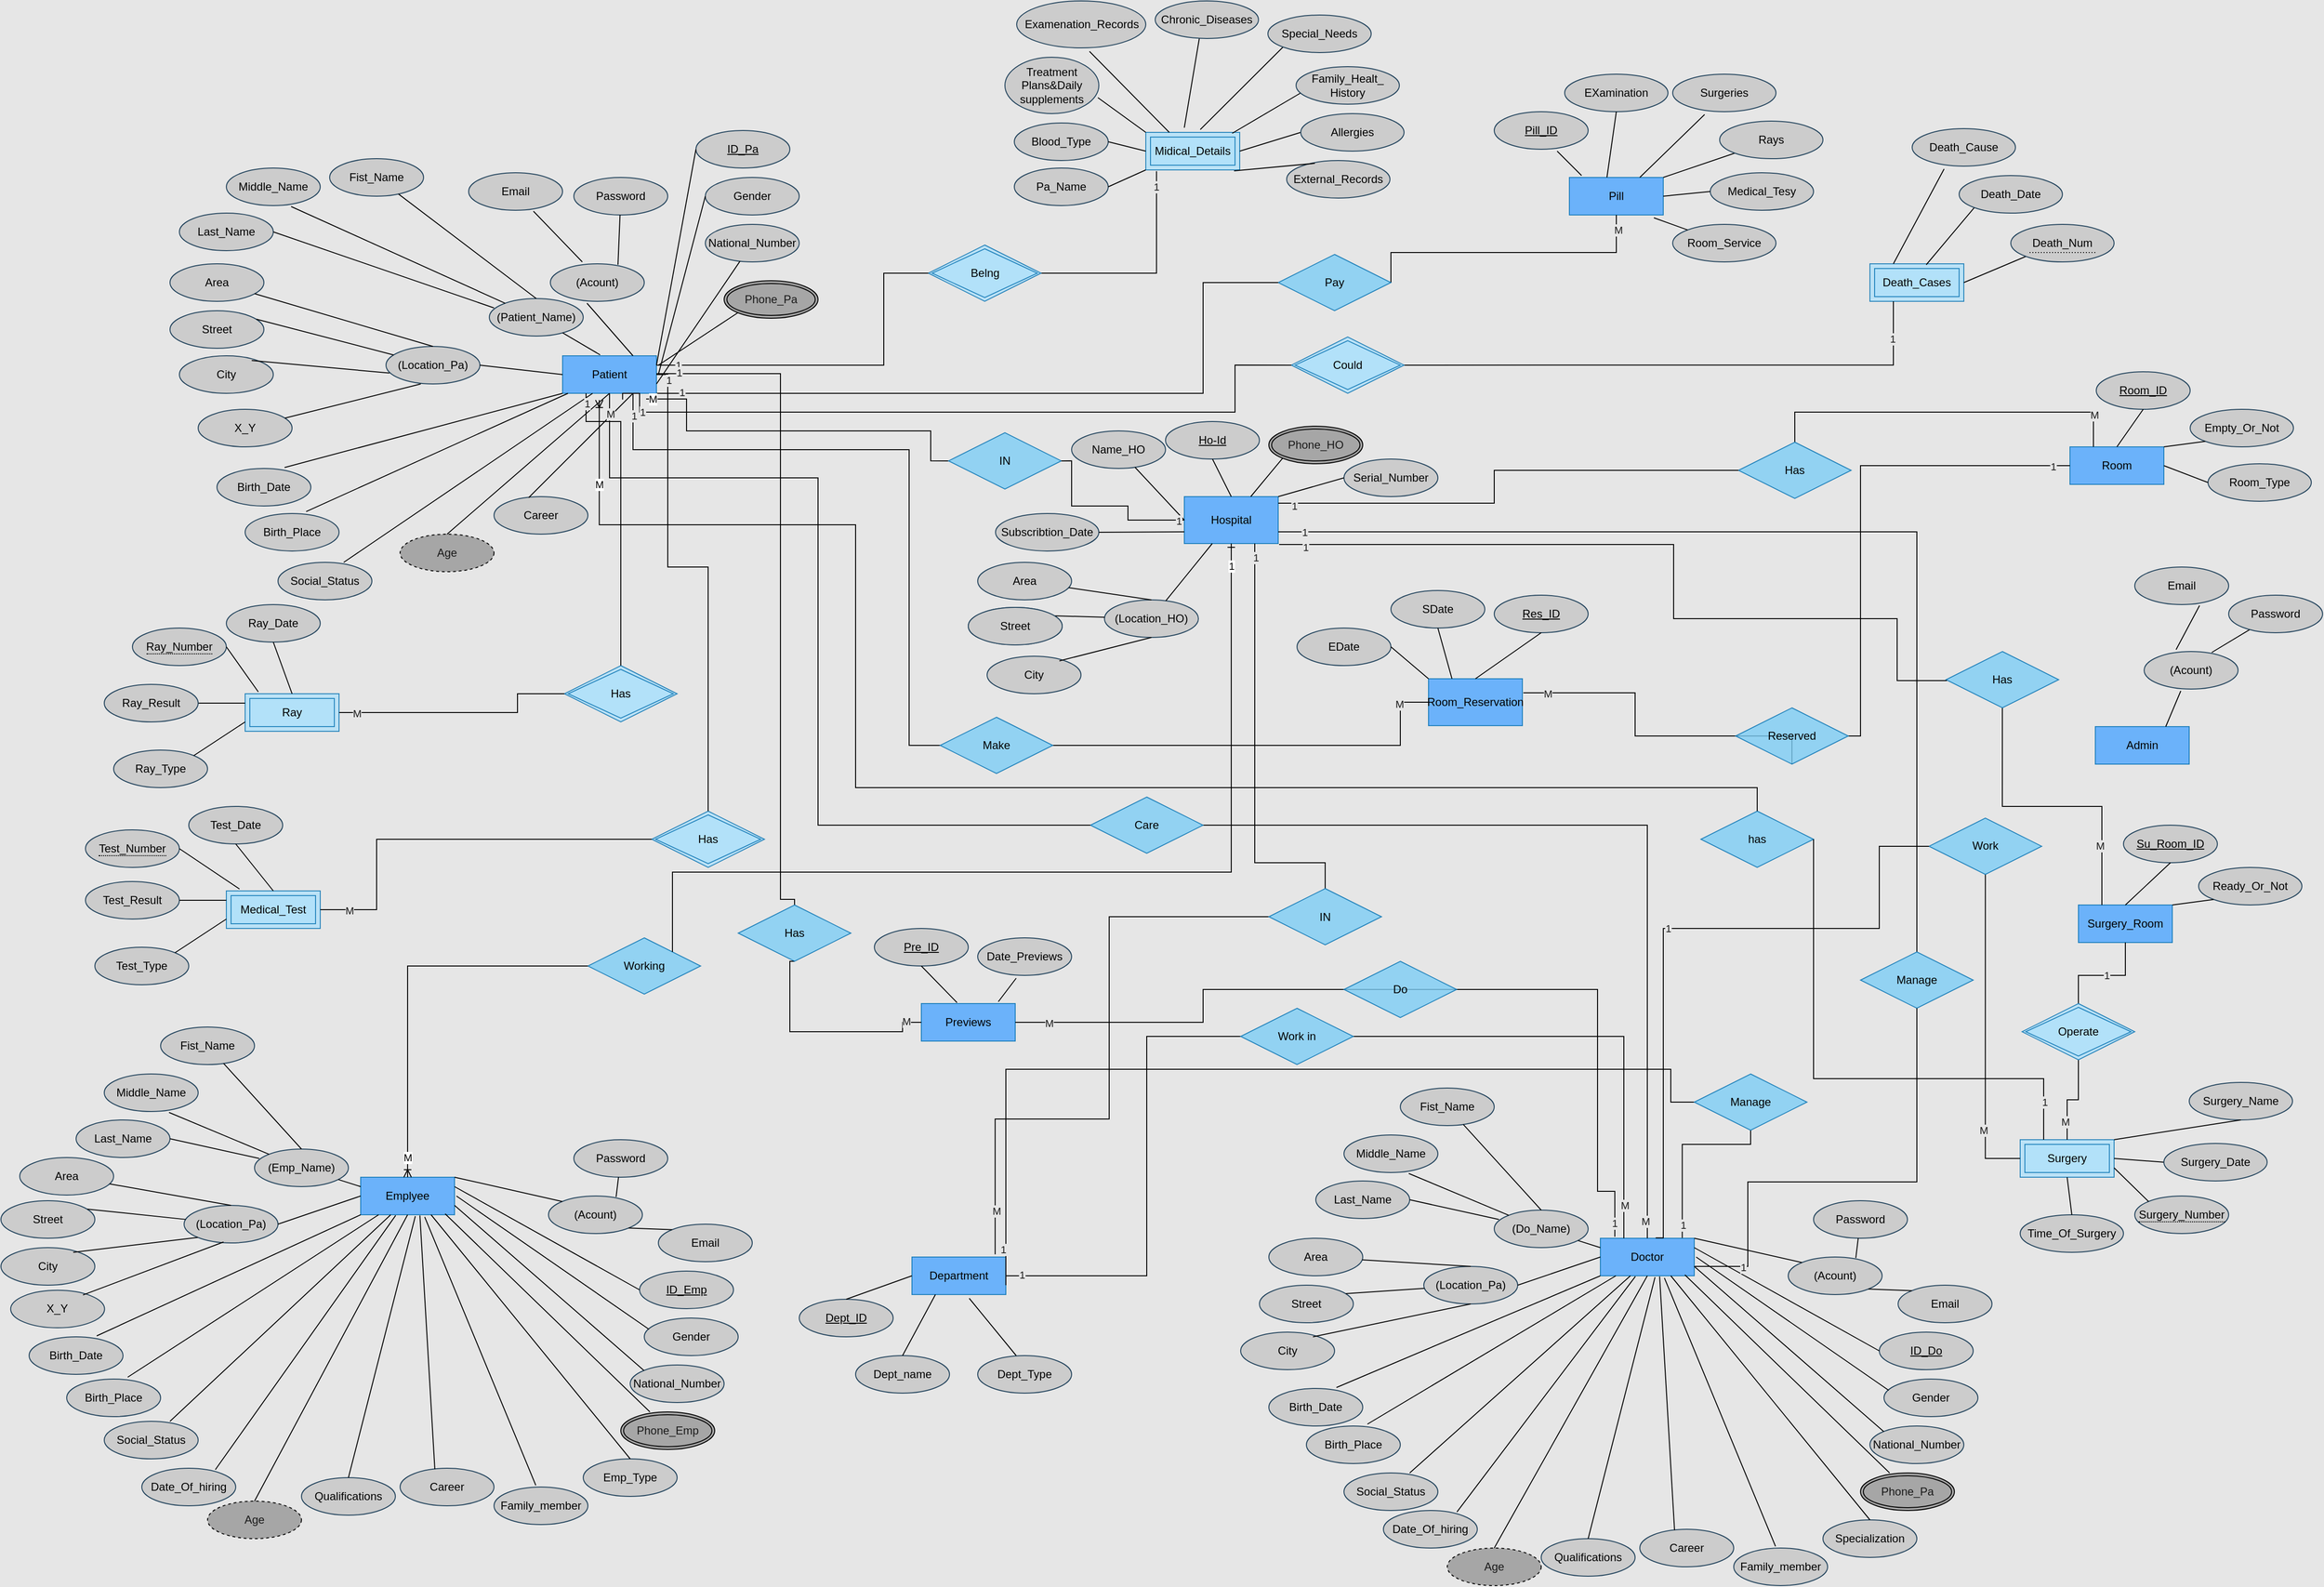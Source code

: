 <mxfile version="15.8.7" type="device"><diagram id="R2lEEEUBdFMjLlhIrx00" name="Page-1"><mxGraphModel dx="2090" dy="1890" grid="1" gridSize="10" guides="1" tooltips="1" connect="1" arrows="1" fold="1" page="1" pageScale="1" pageWidth="850" pageHeight="1100" background="#E6E6E6" math="0" shadow="0" extFonts="Permanent Marker^https://fonts.googleapis.com/css?family=Permanent+Marker"><root><mxCell id="0"/><mxCell id="1" parent="0"/><mxCell id="u1pBeGqs2d3msCe7WVyi-1" value="Hospital" style="whiteSpace=wrap;html=1;align=center;strokeColor=#006EAF;fillColor=#4DA6FF;gradientDirection=north;opacity=80;fontColor=#000000;" parent="1" vertex="1"><mxGeometry x="460" y="-230" width="100" height="50" as="geometry"/></mxCell><mxCell id="u1pBeGqs2d3msCe7WVyi-2" value="(Location_HO)" style="ellipse;whiteSpace=wrap;html=1;align=center;fillColor=#CCCCCC;strokeColor=#23445d;fontColor=rgb(0, 0, 0);" parent="1" vertex="1"><mxGeometry x="375" y="-120" width="100" height="40" as="geometry"/></mxCell><mxCell id="u1pBeGqs2d3msCe7WVyi-6" value="" style="endArrow=none;html=1;rounded=0;labelBackgroundColor=#182E3E;strokeColor=#000000;fontColor=#FFFFFF;" parent="1" source="u1pBeGqs2d3msCe7WVyi-2" target="u1pBeGqs2d3msCe7WVyi-1" edge="1"><mxGeometry relative="1" as="geometry"><mxPoint x="300" y="340" as="sourcePoint"/><mxPoint x="460" y="340" as="targetPoint"/></mxGeometry></mxCell><mxCell id="u1pBeGqs2d3msCe7WVyi-7" value="Area" style="ellipse;whiteSpace=wrap;html=1;align=center;fillColor=#CCCCCC;strokeColor=#23445d;fontColor=rgb(0, 0, 0);" parent="1" vertex="1"><mxGeometry x="240" y="-160" width="100" height="40" as="geometry"/></mxCell><mxCell id="u1pBeGqs2d3msCe7WVyi-8" value="Name_HO" style="ellipse;whiteSpace=wrap;html=1;align=center;fillColor=#CCCCCC;strokeColor=#23445d;fontColor=rgb(0, 0, 0);" parent="1" vertex="1"><mxGeometry x="340" y="-300" width="100" height="40" as="geometry"/></mxCell><mxCell id="u1pBeGqs2d3msCe7WVyi-13" value="" style="endArrow=none;html=1;rounded=0;entryX=0;entryY=0.5;entryDx=0;entryDy=0;labelBackgroundColor=#182E3E;strokeColor=#000000;fontColor=#FFFFFF;" parent="1" source="u1pBeGqs2d3msCe7WVyi-8" target="u1pBeGqs2d3msCe7WVyi-1" edge="1"><mxGeometry relative="1" as="geometry"><mxPoint x="383.053" y="-129.337" as="sourcePoint"/><mxPoint x="436.957" y="-210" as="targetPoint"/></mxGeometry></mxCell><mxCell id="u1pBeGqs2d3msCe7WVyi-14" value="Ho-Id" style="ellipse;whiteSpace=wrap;html=1;align=center;fillColor=#CCCCCC;strokeColor=#23445d;fontColor=rgb(0, 0, 0);fontStyle=4" parent="1" vertex="1"><mxGeometry x="440" y="-310" width="100" height="40" as="geometry"/></mxCell><mxCell id="u1pBeGqs2d3msCe7WVyi-17" value="" style="endArrow=none;html=1;rounded=0;entryX=0.5;entryY=1;entryDx=0;entryDy=0;exitX=0.5;exitY=0;exitDx=0;exitDy=0;labelBackgroundColor=#182E3E;strokeColor=#000000;fontColor=#FFFFFF;" parent="1" source="u1pBeGqs2d3msCe7WVyi-1" target="u1pBeGqs2d3msCe7WVyi-14" edge="1"><mxGeometry relative="1" as="geometry"><mxPoint x="510" y="-240" as="sourcePoint"/><mxPoint x="653.907" y="-300" as="targetPoint"/></mxGeometry></mxCell><mxCell id="u1pBeGqs2d3msCe7WVyi-18" value="City" style="ellipse;whiteSpace=wrap;html=1;align=center;fillColor=#CCCCCC;strokeColor=#23445d;fontColor=rgb(0, 0, 0);" parent="1" vertex="1"><mxGeometry x="250" y="-60" width="100" height="40" as="geometry"/></mxCell><mxCell id="u1pBeGqs2d3msCe7WVyi-19" value="Street" style="ellipse;whiteSpace=wrap;html=1;align=center;fillColor=#CCCCCC;strokeColor=#23445d;fontColor=rgb(0, 0, 0);" parent="1" vertex="1"><mxGeometry x="230" y="-112.06" width="100" height="40" as="geometry"/></mxCell><mxCell id="u1pBeGqs2d3msCe7WVyi-20" value="" style="endArrow=none;html=1;rounded=0;entryX=0.5;entryY=0;entryDx=0;entryDy=0;labelBackgroundColor=#182E3E;strokeColor=#000000;fontColor=#FFFFFF;" parent="1" source="u1pBeGqs2d3msCe7WVyi-7" target="u1pBeGqs2d3msCe7WVyi-2" edge="1"><mxGeometry relative="1" as="geometry"><mxPoint x="425.239" y="-203.012" as="sourcePoint"/><mxPoint x="470" y="-147.06" as="targetPoint"/></mxGeometry></mxCell><mxCell id="u1pBeGqs2d3msCe7WVyi-21" value="" style="endArrow=none;html=1;rounded=0;exitX=0.92;exitY=0.225;exitDx=0;exitDy=0;exitPerimeter=0;labelBackgroundColor=#182E3E;strokeColor=#000000;fontColor=#FFFFFF;" parent="1" source="u1pBeGqs2d3msCe7WVyi-19" target="u1pBeGqs2d3msCe7WVyi-2" edge="1"><mxGeometry relative="1" as="geometry"><mxPoint x="345.355" y="-127.918" as="sourcePoint"/><mxPoint x="410" y="-102.06" as="targetPoint"/></mxGeometry></mxCell><mxCell id="u1pBeGqs2d3msCe7WVyi-22" value="" style="endArrow=none;html=1;rounded=0;entryX=0.5;entryY=1;entryDx=0;entryDy=0;exitX=0.77;exitY=0.125;exitDx=0;exitDy=0;exitPerimeter=0;labelBackgroundColor=#182E3E;strokeColor=#000000;fontColor=#FFFFFF;" parent="1" source="u1pBeGqs2d3msCe7WVyi-18" target="u1pBeGqs2d3msCe7WVyi-2" edge="1"><mxGeometry relative="1" as="geometry"><mxPoint x="355.355" y="-117.918" as="sourcePoint"/><mxPoint x="420" y="-92.06" as="targetPoint"/></mxGeometry></mxCell><mxCell id="u1pBeGqs2d3msCe7WVyi-24" value="" style="endArrow=none;html=1;rounded=0;entryX=0;entryY=1;entryDx=0;entryDy=0;labelBackgroundColor=#182E3E;strokeColor=#000000;fontColor=#FFFFFF;" parent="1" source="u1pBeGqs2d3msCe7WVyi-1" target="u1pBeGqs2d3msCe7WVyi-27" edge="1"><mxGeometry relative="1" as="geometry"><mxPoint x="530" y="-240" as="sourcePoint"/><mxPoint x="580" y="-260" as="targetPoint"/></mxGeometry></mxCell><mxCell id="u1pBeGqs2d3msCe7WVyi-25" value="Patient" style="whiteSpace=wrap;html=1;align=center;fillColor=#4DA6FF;strokeColor=#006EAF;opacity=80;gradientDirection=north;fontColor=#000000;" parent="1" vertex="1"><mxGeometry x="-202" y="-380" width="100" height="40" as="geometry"/></mxCell><mxCell id="u1pBeGqs2d3msCe7WVyi-26" value="(Acount)" style="ellipse;whiteSpace=wrap;html=1;align=center;fillColor=#CCCCCC;strokeColor=#23445d;fontColor=rgb(0, 0, 0);" parent="1" vertex="1"><mxGeometry x="-215" y="-478" width="100" height="40" as="geometry"/></mxCell><mxCell id="u1pBeGqs2d3msCe7WVyi-27" value="Phone_HO" style="ellipse;shape=doubleEllipse;margin=3;whiteSpace=wrap;html=1;align=center;fillColor=#A6A6A6;strokeColor=#000000;fontColor=#1A1A1A;" parent="1" vertex="1"><mxGeometry x="550" y="-305" width="100" height="40" as="geometry"/></mxCell><mxCell id="u1pBeGqs2d3msCe7WVyi-28" value="Email" style="ellipse;whiteSpace=wrap;html=1;align=center;fillColor=#CCCCCC;strokeColor=#23445d;fontColor=rgb(0, 0, 0);" parent="1" vertex="1"><mxGeometry x="-302" y="-575" width="100" height="40" as="geometry"/></mxCell><mxCell id="u1pBeGqs2d3msCe7WVyi-29" value="Password" style="ellipse;whiteSpace=wrap;html=1;align=center;fillColor=#CCCCCC;strokeColor=#23445d;fontColor=rgb(0, 0, 0);" parent="1" vertex="1"><mxGeometry x="-190" y="-570" width="100" height="40" as="geometry"/></mxCell><mxCell id="u1pBeGqs2d3msCe7WVyi-35" value="" style="endArrow=none;html=1;rounded=0;entryX=0.72;entryY=0.025;entryDx=0;entryDy=0;entryPerimeter=0;labelBackgroundColor=#182E3E;strokeColor=#000000;fontColor=#FFFFFF;" parent="1" source="u1pBeGqs2d3msCe7WVyi-29" target="u1pBeGqs2d3msCe7WVyi-26" edge="1"><mxGeometry relative="1" as="geometry"><mxPoint x="300" y="-370" as="sourcePoint"/><mxPoint x="-60" y="-450" as="targetPoint"/></mxGeometry></mxCell><mxCell id="u1pBeGqs2d3msCe7WVyi-36" value="" style="endArrow=none;html=1;rounded=0;entryX=0.34;entryY=-0.05;entryDx=0;entryDy=0;entryPerimeter=0;exitX=0.69;exitY=1.025;exitDx=0;exitDy=0;exitPerimeter=0;labelBackgroundColor=#182E3E;strokeColor=#000000;fontColor=#FFFFFF;" parent="1" source="u1pBeGqs2d3msCe7WVyi-28" target="u1pBeGqs2d3msCe7WVyi-26" edge="1"><mxGeometry relative="1" as="geometry"><mxPoint x="-27.624" y="-480.234" as="sourcePoint"/><mxPoint x="-47" y="-430" as="targetPoint"/></mxGeometry></mxCell><mxCell id="u1pBeGqs2d3msCe7WVyi-37" value="" style="endArrow=none;html=1;rounded=0;entryX=0.39;entryY=1.05;entryDx=0;entryDy=0;entryPerimeter=0;exitX=0.75;exitY=0;exitDx=0;exitDy=0;labelBackgroundColor=#182E3E;strokeColor=#000000;fontColor=#FFFFFF;" parent="1" source="u1pBeGqs2d3msCe7WVyi-25" target="u1pBeGqs2d3msCe7WVyi-26" edge="1"><mxGeometry relative="1" as="geometry"><mxPoint x="-17.624" y="-470.234" as="sourcePoint"/><mxPoint x="-37" y="-420" as="targetPoint"/></mxGeometry></mxCell><mxCell id="u1pBeGqs2d3msCe7WVyi-38" value="(Patient_Name)" style="ellipse;whiteSpace=wrap;html=1;align=center;fillColor=#CCCCCC;strokeColor=#23445d;fontColor=rgb(0, 0, 0);" parent="1" vertex="1"><mxGeometry x="-280" y="-441" width="100" height="40" as="geometry"/></mxCell><mxCell id="u1pBeGqs2d3msCe7WVyi-39" value="Middle_Name" style="ellipse;whiteSpace=wrap;html=1;align=center;fillColor=#CCCCCC;strokeColor=#23445d;fontColor=rgb(0, 0, 0);" parent="1" vertex="1"><mxGeometry x="-560" y="-580" width="100" height="40" as="geometry"/></mxCell><mxCell id="u1pBeGqs2d3msCe7WVyi-40" value="Fist_Name" style="ellipse;whiteSpace=wrap;html=1;align=center;fillColor=#CCCCCC;strokeColor=#23445d;fontColor=rgb(0, 0, 0);" parent="1" vertex="1"><mxGeometry x="-450" y="-590" width="100" height="40" as="geometry"/></mxCell><mxCell id="u1pBeGqs2d3msCe7WVyi-41" value="" style="endArrow=none;html=1;rounded=0;entryX=0.5;entryY=0;entryDx=0;entryDy=0;labelBackgroundColor=#182E3E;strokeColor=#000000;fontColor=#FFFFFF;" parent="1" source="u1pBeGqs2d3msCe7WVyi-40" target="u1pBeGqs2d3msCe7WVyi-38" edge="1"><mxGeometry relative="1" as="geometry"><mxPoint x="60" y="-390" as="sourcePoint"/><mxPoint x="-230" y="-450" as="targetPoint"/></mxGeometry></mxCell><mxCell id="u1pBeGqs2d3msCe7WVyi-42" value="" style="endArrow=none;html=1;rounded=0;exitX=0.69;exitY=1.025;exitDx=0;exitDy=0;exitPerimeter=0;labelBackgroundColor=#182E3E;strokeColor=#000000;fontColor=#FFFFFF;" parent="1" source="u1pBeGqs2d3msCe7WVyi-39" target="u1pBeGqs2d3msCe7WVyi-38" edge="1"><mxGeometry relative="1" as="geometry"><mxPoint x="-267.624" y="-500.234" as="sourcePoint"/><mxPoint x="-335" y="-463" as="targetPoint"/></mxGeometry></mxCell><mxCell id="u1pBeGqs2d3msCe7WVyi-43" value="Last_Name" style="ellipse;whiteSpace=wrap;html=1;align=center;fillColor=#CCCCCC;strokeColor=#23445d;fontColor=rgb(0, 0, 0);" parent="1" vertex="1"><mxGeometry x="-610" y="-532" width="100" height="40" as="geometry"/></mxCell><mxCell id="u1pBeGqs2d3msCe7WVyi-45" value="" style="endArrow=none;html=1;rounded=0;exitX=1;exitY=0.5;exitDx=0;exitDy=0;entryX=0.05;entryY=0.25;entryDx=0;entryDy=0;entryPerimeter=0;labelBackgroundColor=#182E3E;strokeColor=#000000;fontColor=#FFFFFF;" parent="1" source="u1pBeGqs2d3msCe7WVyi-43" target="u1pBeGqs2d3msCe7WVyi-38" edge="1"><mxGeometry relative="1" as="geometry"><mxPoint x="-301" y="-499" as="sourcePoint"/><mxPoint x="-237.275" y="-429.768" as="targetPoint"/></mxGeometry></mxCell><mxCell id="u1pBeGqs2d3msCe7WVyi-46" value="" style="endArrow=none;html=1;rounded=0;exitX=0.4;exitY=-0.025;exitDx=0;exitDy=0;exitPerimeter=0;labelBackgroundColor=#182E3E;strokeColor=#000000;fontColor=#FFFFFF;" parent="1" source="u1pBeGqs2d3msCe7WVyi-25" target="u1pBeGqs2d3msCe7WVyi-38" edge="1"><mxGeometry relative="1" as="geometry"><mxPoint x="-117" y="-370" as="sourcePoint"/><mxPoint x="-80" y="-389" as="targetPoint"/></mxGeometry></mxCell><mxCell id="u1pBeGqs2d3msCe7WVyi-49" value="(Location_Pa)" style="ellipse;whiteSpace=wrap;html=1;align=center;fillColor=#CCCCCC;strokeColor=#23445d;fontColor=rgb(0, 0, 0);" parent="1" vertex="1"><mxGeometry x="-390" y="-390" width="100" height="40" as="geometry"/></mxCell><mxCell id="u1pBeGqs2d3msCe7WVyi-50" value="Area" style="ellipse;whiteSpace=wrap;html=1;align=center;fillColor=#CCCCCC;strokeColor=#23445d;fontColor=rgb(0, 0, 0);" parent="1" vertex="1"><mxGeometry x="-620" y="-478" width="100" height="40" as="geometry"/></mxCell><mxCell id="u1pBeGqs2d3msCe7WVyi-51" value="City" style="ellipse;whiteSpace=wrap;html=1;align=center;fillColor=#CCCCCC;strokeColor=#23445d;fontColor=rgb(0, 0, 0);" parent="1" vertex="1"><mxGeometry x="-610" y="-380" width="100" height="40" as="geometry"/></mxCell><mxCell id="u1pBeGqs2d3msCe7WVyi-52" value="Street" style="ellipse;whiteSpace=wrap;html=1;align=center;fillColor=#CCCCCC;strokeColor=#23445d;fontColor=rgb(0, 0, 0);" parent="1" vertex="1"><mxGeometry x="-620" y="-428" width="100" height="40" as="geometry"/></mxCell><mxCell id="u1pBeGqs2d3msCe7WVyi-53" value="" style="endArrow=none;html=1;rounded=0;entryX=0.5;entryY=0;entryDx=0;entryDy=0;labelBackgroundColor=#182E3E;strokeColor=#000000;fontColor=#FFFFFF;" parent="1" source="u1pBeGqs2d3msCe7WVyi-50" target="u1pBeGqs2d3msCe7WVyi-49" edge="1"><mxGeometry relative="1" as="geometry"><mxPoint x="-314.761" y="-480.952" as="sourcePoint"/><mxPoint x="-270" y="-425" as="targetPoint"/></mxGeometry></mxCell><mxCell id="u1pBeGqs2d3msCe7WVyi-54" value="" style="endArrow=none;html=1;rounded=0;exitX=0.92;exitY=0.225;exitDx=0;exitDy=0;exitPerimeter=0;labelBackgroundColor=#182E3E;strokeColor=#000000;fontColor=#FFFFFF;" parent="1" source="u1pBeGqs2d3msCe7WVyi-52" target="u1pBeGqs2d3msCe7WVyi-49" edge="1"><mxGeometry relative="1" as="geometry"><mxPoint x="-394.645" y="-405.858" as="sourcePoint"/><mxPoint x="-330" y="-380" as="targetPoint"/></mxGeometry></mxCell><mxCell id="u1pBeGqs2d3msCe7WVyi-55" value="" style="endArrow=none;html=1;rounded=0;entryX=0.037;entryY=0.71;entryDx=0;entryDy=0;exitX=0.77;exitY=0.125;exitDx=0;exitDy=0;exitPerimeter=0;entryPerimeter=0;labelBackgroundColor=#182E3E;strokeColor=#000000;fontColor=#FFFFFF;" parent="1" source="u1pBeGqs2d3msCe7WVyi-51" target="u1pBeGqs2d3msCe7WVyi-49" edge="1"><mxGeometry relative="1" as="geometry"><mxPoint x="-464.645" y="-385.858" as="sourcePoint"/><mxPoint x="-420" y="-340" as="targetPoint"/></mxGeometry></mxCell><mxCell id="u1pBeGqs2d3msCe7WVyi-56" value="" style="endArrow=none;html=1;rounded=0;entryX=1;entryY=0.5;entryDx=0;entryDy=0;exitX=0;exitY=0.5;exitDx=0;exitDy=0;labelBackgroundColor=#182E3E;strokeColor=#000000;fontColor=#FFFFFF;" parent="1" source="u1pBeGqs2d3msCe7WVyi-25" target="u1pBeGqs2d3msCe7WVyi-49" edge="1"><mxGeometry relative="1" as="geometry"><mxPoint x="-200" y="-370" as="sourcePoint"/><mxPoint x="-191.884" y="-394.461" as="targetPoint"/></mxGeometry></mxCell><mxCell id="u1pBeGqs2d3msCe7WVyi-57" value="Birth_Date" style="ellipse;whiteSpace=wrap;html=1;align=center;fillColor=#CCCCCC;strokeColor=#23445d;fontColor=rgb(0, 0, 0);" parent="1" vertex="1"><mxGeometry x="-570" y="-260" width="100" height="40" as="geometry"/></mxCell><mxCell id="u1pBeGqs2d3msCe7WVyi-58" value="" style="endArrow=none;html=1;rounded=0;entryX=0.72;entryY=-0.025;entryDx=0;entryDy=0;exitX=0;exitY=1;exitDx=0;exitDy=0;entryPerimeter=0;labelBackgroundColor=#182E3E;strokeColor=#000000;fontColor=#FFFFFF;" parent="1" source="u1pBeGqs2d3msCe7WVyi-25" target="u1pBeGqs2d3msCe7WVyi-57" edge="1"><mxGeometry relative="1" as="geometry"><mxPoint x="-192" y="-350" as="sourcePoint"/><mxPoint x="-280" y="-360" as="targetPoint"/></mxGeometry></mxCell><mxCell id="u1pBeGqs2d3msCe7WVyi-59" value="Birth_Place" style="ellipse;whiteSpace=wrap;html=1;align=center;fillColor=#CCCCCC;strokeColor=#23445d;fontColor=rgb(0, 0, 0);" parent="1" vertex="1"><mxGeometry x="-540" y="-212.06" width="100" height="40" as="geometry"/></mxCell><mxCell id="u1pBeGqs2d3msCe7WVyi-60" value="" style="endArrow=none;html=1;rounded=0;entryX=0.65;entryY=-0.05;entryDx=0;entryDy=0;entryPerimeter=0;labelBackgroundColor=#182E3E;strokeColor=#000000;fontColor=#FFFFFF;" parent="1" source="u1pBeGqs2d3msCe7WVyi-25" target="u1pBeGqs2d3msCe7WVyi-59" edge="1"><mxGeometry relative="1" as="geometry"><mxPoint x="-192" y="-330" as="sourcePoint"/><mxPoint x="-348" y="-281" as="targetPoint"/></mxGeometry></mxCell><mxCell id="u1pBeGqs2d3msCe7WVyi-61" value="Social_Status" style="ellipse;whiteSpace=wrap;html=1;align=center;fillColor=#CCCCCC;strokeColor=#23445d;fontColor=rgb(0, 0, 0);" parent="1" vertex="1"><mxGeometry x="-505" y="-160" width="100" height="40" as="geometry"/></mxCell><mxCell id="u1pBeGqs2d3msCe7WVyi-62" value="" style="endArrow=none;html=1;rounded=0;entryX=0.7;entryY=0;entryDx=0;entryDy=0;entryPerimeter=0;labelBackgroundColor=#182E3E;strokeColor=#000000;fontColor=#FFFFFF;" parent="1" target="u1pBeGqs2d3msCe7WVyi-61" edge="1"><mxGeometry relative="1" as="geometry"><mxPoint x="-170" y="-340" as="sourcePoint"/><mxPoint x="-350" y="-222" as="targetPoint"/></mxGeometry></mxCell><mxCell id="u1pBeGqs2d3msCe7WVyi-63" value="ID_Pa" style="ellipse;whiteSpace=wrap;html=1;align=center;fillColor=#CCCCCC;strokeColor=#23445d;fontColor=rgb(0, 0, 0);verticalAlign=middle;fontStyle=4" parent="1" vertex="1"><mxGeometry x="-60" y="-620" width="100" height="40" as="geometry"/></mxCell><mxCell id="u1pBeGqs2d3msCe7WVyi-64" value="" style="endArrow=none;html=1;rounded=0;entryX=0;entryY=0.5;entryDx=0;entryDy=0;exitX=1;exitY=0.25;exitDx=0;exitDy=0;labelBackgroundColor=#182E3E;strokeColor=#000000;fontColor=#FFFFFF;" parent="1" source="u1pBeGqs2d3msCe7WVyi-25" target="u1pBeGqs2d3msCe7WVyi-63" edge="1"><mxGeometry relative="1" as="geometry"><mxPoint x="-117" y="-370" as="sourcePoint"/><mxPoint x="-80" y="-389" as="targetPoint"/></mxGeometry></mxCell><mxCell id="u1pBeGqs2d3msCe7WVyi-65" value="Gender" style="ellipse;whiteSpace=wrap;html=1;align=center;fillColor=#CCCCCC;strokeColor=#23445d;fontColor=rgb(0, 0, 0);" parent="1" vertex="1"><mxGeometry x="-50" y="-570" width="100" height="40" as="geometry"/></mxCell><mxCell id="u1pBeGqs2d3msCe7WVyi-66" value="" style="endArrow=none;html=1;rounded=0;entryX=0;entryY=0.5;entryDx=0;entryDy=0;labelBackgroundColor=#182E3E;strokeColor=#000000;fontColor=#FFFFFF;" parent="1" target="u1pBeGqs2d3msCe7WVyi-65" edge="1"><mxGeometry relative="1" as="geometry"><mxPoint x="-100" y="-360" as="sourcePoint"/><mxPoint x="10" y="-400" as="targetPoint"/></mxGeometry></mxCell><mxCell id="u1pBeGqs2d3msCe7WVyi-67" value="National_Number" style="ellipse;whiteSpace=wrap;html=1;align=center;fillColor=#CCCCCC;strokeColor=#23445d;fontColor=rgb(0, 0, 0);" parent="1" vertex="1"><mxGeometry x="-50" y="-520" width="100" height="40" as="geometry"/></mxCell><mxCell id="u1pBeGqs2d3msCe7WVyi-68" value="" style="endArrow=none;html=1;rounded=0;exitX=1;exitY=0.75;exitDx=0;exitDy=0;labelBackgroundColor=#182E3E;strokeColor=#000000;fontColor=#FFFFFF;" parent="1" source="u1pBeGqs2d3msCe7WVyi-25" target="u1pBeGqs2d3msCe7WVyi-67" edge="1"><mxGeometry relative="1" as="geometry"><mxPoint x="-90" y="-350" as="sourcePoint"/><mxPoint x="10" y="-310" as="targetPoint"/></mxGeometry></mxCell><mxCell id="u1pBeGqs2d3msCe7WVyi-69" value="Career" style="ellipse;whiteSpace=wrap;html=1;align=center;fillColor=#CCCCCC;strokeColor=#23445d;fontColor=rgb(0, 0, 0);" parent="1" vertex="1"><mxGeometry x="-275" y="-230" width="100" height="40" as="geometry"/></mxCell><mxCell id="u1pBeGqs2d3msCe7WVyi-70" value="Phone_Pa" style="ellipse;shape=doubleEllipse;margin=3;whiteSpace=wrap;html=1;align=center;fillColor=#A6A6A6;strokeColor=#000000;fontColor=#1A1A1A;" parent="1" vertex="1"><mxGeometry x="-30" y="-460" width="100" height="40" as="geometry"/></mxCell><mxCell id="u1pBeGqs2d3msCe7WVyi-71" value="" style="endArrow=none;html=1;rounded=0;entryX=0;entryY=1;entryDx=0;entryDy=0;labelBackgroundColor=#182E3E;strokeColor=#000000;fontColor=#FFFFFF;" parent="1" target="u1pBeGqs2d3msCe7WVyi-70" edge="1"><mxGeometry relative="1" as="geometry"><mxPoint x="-100" y="-370" as="sourcePoint"/><mxPoint x="-30" y="-260" as="targetPoint"/></mxGeometry></mxCell><mxCell id="u1pBeGqs2d3msCe7WVyi-72" value="" style="endArrow=none;html=1;rounded=0;entryX=0.37;entryY=0.025;entryDx=0;entryDy=0;entryPerimeter=0;exitX=0.75;exitY=1;exitDx=0;exitDy=0;labelBackgroundColor=#182E3E;strokeColor=#000000;fontColor=#FFFFFF;" parent="1" source="u1pBeGqs2d3msCe7WVyi-25" target="u1pBeGqs2d3msCe7WVyi-69" edge="1"><mxGeometry relative="1" as="geometry"><mxPoint x="-130" y="-350" as="sourcePoint"/><mxPoint x="41" y="-310" as="targetPoint"/></mxGeometry></mxCell><mxCell id="u1pBeGqs2d3msCe7WVyi-73" value="Age" style="ellipse;whiteSpace=wrap;html=1;align=center;fillColor=#A6A6A6;strokeColor=#000000;fontColor=#1A1A1A;labelBackgroundColor=none;dashed=1;" parent="1" vertex="1"><mxGeometry x="-375" y="-190" width="100" height="40" as="geometry"/></mxCell><mxCell id="u1pBeGqs2d3msCe7WVyi-74" value="" style="endArrow=none;html=1;rounded=0;entryX=0.5;entryY=0;entryDx=0;entryDy=0;exitX=0.5;exitY=1;exitDx=0;exitDy=0;labelBackgroundColor=#182E3E;strokeColor=#000000;fontColor=#FFFFFF;" parent="1" source="u1pBeGqs2d3msCe7WVyi-25" target="u1pBeGqs2d3msCe7WVyi-73" edge="1"><mxGeometry relative="1" as="geometry"><mxPoint x="-109" y="-328" as="sourcePoint"/><mxPoint x="27" y="-249" as="targetPoint"/></mxGeometry></mxCell><mxCell id="WhupMV9TFP9cW5y8uytr-2" value="Midical_Details" style="shape=ext;margin=3;double=1;whiteSpace=wrap;html=1;align=center;fontColor=#000000;strokeColor=#006EAF;fillColor=#B1E2FB;gradientDirection=north;opacity=80;" parent="1" vertex="1"><mxGeometry x="419" y="-618" width="100" height="40" as="geometry"/></mxCell><mxCell id="WhupMV9TFP9cW5y8uytr-3" value="Treatment&lt;br&gt;Plans&amp;amp;Daily&lt;br&gt;supplements" style="ellipse;whiteSpace=wrap;html=1;align=center;fillColor=#CCCCCC;strokeColor=#23445d;fontColor=rgb(0, 0, 0);" parent="1" vertex="1"><mxGeometry x="269" y="-698" width="100" height="60" as="geometry"/></mxCell><mxCell id="WhupMV9TFP9cW5y8uytr-9" value="External_Records" style="ellipse;whiteSpace=wrap;html=1;align=center;fillColor=#CCCCCC;strokeColor=#23445d;fontColor=rgb(0, 0, 0);" parent="1" vertex="1"><mxGeometry x="569" y="-588" width="110" height="40" as="geometry"/></mxCell><mxCell id="WhupMV9TFP9cW5y8uytr-10" value="Blood_Type" style="ellipse;whiteSpace=wrap;html=1;align=center;fillColor=#CCCCCC;strokeColor=#23445d;fontColor=rgb(0, 0, 0);" parent="1" vertex="1"><mxGeometry x="279" y="-628" width="100" height="40" as="geometry"/></mxCell><mxCell id="WhupMV9TFP9cW5y8uytr-11" value="" style="endArrow=none;html=1;rounded=0;exitX=0;exitY=0.5;exitDx=0;exitDy=0;entryX=1;entryY=0.5;entryDx=0;entryDy=0;labelBackgroundColor=#182E3E;strokeColor=#000000;fontColor=#FFFFFF;" parent="1" source="WhupMV9TFP9cW5y8uytr-2" target="WhupMV9TFP9cW5y8uytr-10" edge="1"><mxGeometry relative="1" as="geometry"><mxPoint x="419" y="-658" as="sourcePoint"/><mxPoint x="579" y="-658" as="targetPoint"/></mxGeometry></mxCell><mxCell id="WhupMV9TFP9cW5y8uytr-12" value="" style="endArrow=none;html=1;rounded=0;exitX=0;exitY=0;exitDx=0;exitDy=0;entryX=0.99;entryY=0.717;entryDx=0;entryDy=0;entryPerimeter=0;labelBackgroundColor=#182E3E;strokeColor=#000000;fontColor=#FFFFFF;" parent="1" source="WhupMV9TFP9cW5y8uytr-2" target="WhupMV9TFP9cW5y8uytr-3" edge="1"><mxGeometry relative="1" as="geometry"><mxPoint x="429" y="-588" as="sourcePoint"/><mxPoint x="359" y="-658" as="targetPoint"/></mxGeometry></mxCell><mxCell id="WhupMV9TFP9cW5y8uytr-13" value="" style="endArrow=none;html=1;rounded=0;exitX=0.25;exitY=0;exitDx=0;exitDy=0;entryX=0.564;entryY=1.075;entryDx=0;entryDy=0;entryPerimeter=0;labelBackgroundColor=#182E3E;strokeColor=#000000;fontColor=#FFFFFF;" parent="1" source="WhupMV9TFP9cW5y8uytr-2" target="QgtCHe47zhqsg2GbJ98g-6" edge="1"><mxGeometry relative="1" as="geometry"><mxPoint x="439" y="-578" as="sourcePoint"/><mxPoint x="394.355" y="-705.322" as="targetPoint"/></mxGeometry></mxCell><mxCell id="WhupMV9TFP9cW5y8uytr-15" value="" style="endArrow=none;html=1;rounded=0;exitX=0.41;exitY=-0.125;exitDx=0;exitDy=0;entryX=0.427;entryY=1;entryDx=0;entryDy=0;exitPerimeter=0;entryPerimeter=0;labelBackgroundColor=#182E3E;strokeColor=#000000;fontColor=#FFFFFF;" parent="1" source="WhupMV9TFP9cW5y8uytr-2" target="QgtCHe47zhqsg2GbJ98g-5" edge="1"><mxGeometry relative="1" as="geometry"><mxPoint x="454" y="-608" as="sourcePoint"/><mxPoint x="474" y="-708" as="targetPoint"/></mxGeometry></mxCell><mxCell id="WhupMV9TFP9cW5y8uytr-16" value="" style="endArrow=none;html=1;rounded=0;exitX=0.58;exitY=-0.075;exitDx=0;exitDy=0;entryX=0;entryY=1;entryDx=0;entryDy=0;exitPerimeter=0;labelBackgroundColor=#182E3E;strokeColor=#000000;fontColor=#FFFFFF;" parent="1" source="WhupMV9TFP9cW5y8uytr-2" target="QgtCHe47zhqsg2GbJ98g-4" edge="1"><mxGeometry relative="1" as="geometry"><mxPoint x="470" y="-613" as="sourcePoint"/><mxPoint x="543.645" y="-703.858" as="targetPoint"/></mxGeometry></mxCell><mxCell id="WhupMV9TFP9cW5y8uytr-17" value="" style="endArrow=none;html=1;rounded=0;exitX=0.92;exitY=0.025;exitDx=0;exitDy=0;entryX=0.045;entryY=0.7;entryDx=0;entryDy=0;exitPerimeter=0;entryPerimeter=0;labelBackgroundColor=#182E3E;strokeColor=#000000;fontColor=#FFFFFF;" parent="1" source="WhupMV9TFP9cW5y8uytr-2" target="QgtCHe47zhqsg2GbJ98g-3" edge="1"><mxGeometry relative="1" as="geometry"><mxPoint x="487" y="-611" as="sourcePoint"/><mxPoint x="584" y="-673" as="targetPoint"/></mxGeometry></mxCell><mxCell id="WhupMV9TFP9cW5y8uytr-18" value="" style="endArrow=none;html=1;rounded=0;exitX=1;exitY=0.5;exitDx=0;exitDy=0;entryX=0;entryY=0.5;entryDx=0;entryDy=0;labelBackgroundColor=#182E3E;strokeColor=#000000;fontColor=#FFFFFF;" parent="1" source="WhupMV9TFP9cW5y8uytr-2" target="QgtCHe47zhqsg2GbJ98g-1" edge="1"><mxGeometry relative="1" as="geometry"><mxPoint x="521" y="-607" as="sourcePoint"/><mxPoint x="592.846" y="-610.308" as="targetPoint"/></mxGeometry></mxCell><mxCell id="WhupMV9TFP9cW5y8uytr-19" value="" style="endArrow=none;html=1;rounded=0;exitX=0.94;exitY=1.025;exitDx=0;exitDy=0;entryX=0.273;entryY=0.075;entryDx=0;entryDy=0;entryPerimeter=0;exitPerimeter=0;labelBackgroundColor=#182E3E;strokeColor=#000000;fontColor=#FFFFFF;" parent="1" source="WhupMV9TFP9cW5y8uytr-2" target="WhupMV9TFP9cW5y8uytr-9" edge="1"><mxGeometry relative="1" as="geometry"><mxPoint x="529" y="-588" as="sourcePoint"/><mxPoint x="602.846" y="-600.308" as="targetPoint"/></mxGeometry></mxCell><mxCell id="WhupMV9TFP9cW5y8uytr-20" value="Pill" style="whiteSpace=wrap;html=1;align=center;fillColor=#4DA6FF;strokeColor=#006EAF;gradientDirection=north;opacity=80;fontColor=#000000;" parent="1" vertex="1"><mxGeometry x="870" y="-570" width="100" height="40" as="geometry"/></mxCell><mxCell id="WhupMV9TFP9cW5y8uytr-21" value="Surgery" style="shape=ext;margin=3;double=1;whiteSpace=wrap;html=1;align=center;fontColor=#000000;strokeColor=#006EAF;fillColor=#B1E2FB;gradientDirection=north;opacity=80;" parent="1" vertex="1"><mxGeometry x="1350" y="455" width="100" height="40" as="geometry"/></mxCell><mxCell id="WhupMV9TFP9cW5y8uytr-23" value="Surgery_Name" style="ellipse;whiteSpace=wrap;html=1;align=center;fillColor=#CCCCCC;strokeColor=#23445d;fontColor=rgb(0, 0, 0);" parent="1" vertex="1"><mxGeometry x="1530" y="394" width="110" height="40" as="geometry"/></mxCell><mxCell id="WhupMV9TFP9cW5y8uytr-24" value="" style="endArrow=none;html=1;rounded=0;exitX=1;exitY=0;exitDx=0;exitDy=0;entryX=0.5;entryY=1;entryDx=0;entryDy=0;labelBackgroundColor=#182E3E;strokeColor=#000000;fontColor=#FFFFFF;" parent="1" source="WhupMV9TFP9cW5y8uytr-21" target="WhupMV9TFP9cW5y8uytr-23" edge="1"><mxGeometry relative="1" as="geometry"><mxPoint x="1090" y="415" as="sourcePoint"/><mxPoint x="1163.846" y="402.692" as="targetPoint"/><Array as="points"/></mxGeometry></mxCell><mxCell id="WhupMV9TFP9cW5y8uytr-25" value="" style="endArrow=none;html=1;rounded=0;exitX=1;exitY=0.5;exitDx=0;exitDy=0;entryX=0;entryY=0.5;entryDx=0;entryDy=0;labelBackgroundColor=#182E3E;strokeColor=#000000;fontColor=#FFFFFF;" parent="1" source="WhupMV9TFP9cW5y8uytr-21" target="WhupMV9TFP9cW5y8uytr-28" edge="1"><mxGeometry relative="1" as="geometry"><mxPoint x="1406" y="472" as="sourcePoint"/><mxPoint x="1385" y="445" as="targetPoint"/><Array as="points"/></mxGeometry></mxCell><mxCell id="WhupMV9TFP9cW5y8uytr-28" value="Surgery_Date" style="ellipse;whiteSpace=wrap;html=1;align=center;fillColor=#CCCCCC;strokeColor=#23445d;fontColor=rgb(0, 0, 0);" parent="1" vertex="1"><mxGeometry x="1503" y="459" width="110" height="40" as="geometry"/></mxCell><mxCell id="WhupMV9TFP9cW5y8uytr-29" value="" style="endArrow=none;html=1;rounded=0;exitX=0.75;exitY=0;exitDx=0;exitDy=0;entryX=0.309;entryY=1.075;entryDx=0;entryDy=0;entryPerimeter=0;labelBackgroundColor=#182E3E;strokeColor=#000000;fontColor=#FFFFFF;" parent="1" source="WhupMV9TFP9cW5y8uytr-20" target="WhupMV9TFP9cW5y8uytr-32" edge="1"><mxGeometry relative="1" as="geometry"><mxPoint x="995" y="-590" as="sourcePoint"/><mxPoint x="1016.109" y="-625.858" as="targetPoint"/><Array as="points"/></mxGeometry></mxCell><mxCell id="WhupMV9TFP9cW5y8uytr-30" value="EXamination" style="ellipse;whiteSpace=wrap;html=1;align=center;fillColor=#CCCCCC;strokeColor=#23445d;fontColor=rgb(0, 0, 0);" parent="1" vertex="1"><mxGeometry x="865" y="-680" width="110" height="40" as="geometry"/></mxCell><mxCell id="WhupMV9TFP9cW5y8uytr-31" value="" style="endArrow=none;html=1;rounded=0;exitX=0.4;exitY=0;exitDx=0;exitDy=0;exitPerimeter=0;entryX=0.5;entryY=1;entryDx=0;entryDy=0;labelBackgroundColor=#182E3E;strokeColor=#000000;fontColor=#FFFFFF;" parent="1" source="WhupMV9TFP9cW5y8uytr-20" target="WhupMV9TFP9cW5y8uytr-30" edge="1"><mxGeometry relative="1" as="geometry"><mxPoint x="936" y="-593" as="sourcePoint"/><mxPoint x="703.846" y="-652.308" as="targetPoint"/><Array as="points"/></mxGeometry></mxCell><mxCell id="WhupMV9TFP9cW5y8uytr-32" value="Surgeries" style="ellipse;whiteSpace=wrap;html=1;align=center;fillColor=#CCCCCC;strokeColor=#23445d;fontColor=rgb(0, 0, 0);" parent="1" vertex="1"><mxGeometry x="980" y="-680" width="110" height="40" as="geometry"/></mxCell><mxCell id="WhupMV9TFP9cW5y8uytr-34" value="" style="endArrow=none;html=1;rounded=0;exitX=1;exitY=0;exitDx=0;exitDy=0;entryX=0;entryY=1;entryDx=0;entryDy=0;labelBackgroundColor=#182E3E;strokeColor=#000000;fontColor=#FFFFFF;" parent="1" source="WhupMV9TFP9cW5y8uytr-20" target="WhupMV9TFP9cW5y8uytr-37" edge="1"><mxGeometry relative="1" as="geometry"><mxPoint x="1140" y="-525" as="sourcePoint"/><mxPoint x="1161.109" y="-560.858" as="targetPoint"/><Array as="points"/></mxGeometry></mxCell><mxCell id="WhupMV9TFP9cW5y8uytr-35" value="Medical_Tesy" style="ellipse;whiteSpace=wrap;html=1;align=center;fillColor=#CCCCCC;strokeColor=#23445d;fontColor=rgb(0, 0, 0);" parent="1" vertex="1"><mxGeometry x="1020" y="-575" width="110" height="40" as="geometry"/></mxCell><mxCell id="WhupMV9TFP9cW5y8uytr-36" value="" style="endArrow=none;html=1;rounded=0;exitX=1;exitY=0.5;exitDx=0;exitDy=0;entryX=0;entryY=0.5;entryDx=0;entryDy=0;labelBackgroundColor=#182E3E;strokeColor=#000000;fontColor=#FFFFFF;" parent="1" source="WhupMV9TFP9cW5y8uytr-20" target="WhupMV9TFP9cW5y8uytr-35" edge="1"><mxGeometry relative="1" as="geometry"><mxPoint x="1081" y="-528" as="sourcePoint"/><mxPoint x="848.846" y="-587.308" as="targetPoint"/><Array as="points"/></mxGeometry></mxCell><mxCell id="WhupMV9TFP9cW5y8uytr-37" value="Rays" style="ellipse;whiteSpace=wrap;html=1;align=center;fillColor=#CCCCCC;strokeColor=#23445d;fontColor=rgb(0, 0, 0);" parent="1" vertex="1"><mxGeometry x="1030" y="-630" width="110" height="40" as="geometry"/></mxCell><mxCell id="WhupMV9TFP9cW5y8uytr-42" value="Room_Service" style="ellipse;whiteSpace=wrap;html=1;align=center;fillColor=#CCCCCC;strokeColor=#23445d;fontColor=rgb(0, 0, 0);" parent="1" vertex="1"><mxGeometry x="980" y="-520" width="110" height="40" as="geometry"/></mxCell><mxCell id="WhupMV9TFP9cW5y8uytr-43" value="" style="endArrow=none;html=1;rounded=0;entryX=0.9;entryY=1.075;entryDx=0;entryDy=0;entryPerimeter=0;labelBackgroundColor=#182E3E;strokeColor=#000000;fontColor=#FFFFFF;" parent="1" source="WhupMV9TFP9cW5y8uytr-42" target="WhupMV9TFP9cW5y8uytr-20" edge="1"><mxGeometry relative="1" as="geometry"><mxPoint x="1091" y="-518" as="sourcePoint"/><mxPoint x="1075" y="-555" as="targetPoint"/><Array as="points"/></mxGeometry></mxCell><mxCell id="WhupMV9TFP9cW5y8uytr-45" value="Pill_ID" style="ellipse;whiteSpace=wrap;html=1;align=center;fillColor=#CCCCCC;strokeColor=#23445d;fontColor=rgb(0, 0, 0);fontStyle=4" parent="1" vertex="1"><mxGeometry x="790" y="-640" width="100" height="40" as="geometry"/></mxCell><mxCell id="WhupMV9TFP9cW5y8uytr-51" value="" style="endArrow=none;html=1;rounded=0;exitX=0.13;exitY=-0.05;exitDx=0;exitDy=0;exitPerimeter=0;entryX=0.67;entryY=1.05;entryDx=0;entryDy=0;entryPerimeter=0;labelBackgroundColor=#182E3E;strokeColor=#000000;fontColor=#FFFFFF;" parent="1" source="WhupMV9TFP9cW5y8uytr-20" target="WhupMV9TFP9cW5y8uytr-45" edge="1"><mxGeometry relative="1" as="geometry"><mxPoint x="920" y="-560" as="sourcePoint"/><mxPoint x="930" y="-630" as="targetPoint"/><Array as="points"/></mxGeometry></mxCell><mxCell id="WhupMV9TFP9cW5y8uytr-52" value="Surgery_Room" style="whiteSpace=wrap;html=1;align=center;strokeColor=#006EAF;fillColor=#4DA6FF;gradientDirection=north;opacity=80;fontColor=#000000;" parent="1" vertex="1"><mxGeometry x="1412" y="205" width="100" height="40" as="geometry"/></mxCell><mxCell id="WhupMV9TFP9cW5y8uytr-54" value="Ready_Or_Not" style="ellipse;whiteSpace=wrap;html=1;align=center;fillColor=#CCCCCC;strokeColor=#23445d;fontColor=rgb(0, 0, 0);" parent="1" vertex="1"><mxGeometry x="1540" y="165" width="110" height="40" as="geometry"/></mxCell><mxCell id="WhupMV9TFP9cW5y8uytr-55" value="Su_Room_ID" style="ellipse;whiteSpace=wrap;html=1;align=center;fillColor=#CCCCCC;strokeColor=#23445d;fontColor=rgb(0, 0, 0);fontStyle=4" parent="1" vertex="1"><mxGeometry x="1460" y="120" width="100" height="40" as="geometry"/></mxCell><mxCell id="WhupMV9TFP9cW5y8uytr-56" value="" style="endArrow=none;html=1;rounded=0;exitX=0.5;exitY=0;exitDx=0;exitDy=0;entryX=0.5;entryY=1;entryDx=0;entryDy=0;labelBackgroundColor=#182E3E;strokeColor=#000000;fontColor=#FFFFFF;" parent="1" source="WhupMV9TFP9cW5y8uytr-52" target="WhupMV9TFP9cW5y8uytr-55" edge="1"><mxGeometry relative="1" as="geometry"><mxPoint x="1462" y="215" as="sourcePoint"/><mxPoint x="1472" y="145" as="targetPoint"/><Array as="points"/></mxGeometry></mxCell><mxCell id="WhupMV9TFP9cW5y8uytr-58" value="" style="endArrow=none;html=1;rounded=0;exitX=1;exitY=0;exitDx=0;exitDy=0;entryX=0;entryY=1;entryDx=0;entryDy=0;labelBackgroundColor=#182E3E;strokeColor=#000000;fontColor=#FFFFFF;" parent="1" source="WhupMV9TFP9cW5y8uytr-52" target="WhupMV9TFP9cW5y8uytr-54" edge="1"><mxGeometry relative="1" as="geometry"><mxPoint x="1682" y="250" as="sourcePoint"/><mxPoint x="1703.109" y="214.142" as="targetPoint"/><Array as="points"/></mxGeometry></mxCell><mxCell id="WhupMV9TFP9cW5y8uytr-59" value="Admin" style="whiteSpace=wrap;html=1;align=center;strokeColor=#006EAF;fillColor=#4DA6FF;gradientDirection=north;opacity=80;fontColor=#000000;" parent="1" vertex="1"><mxGeometry x="1430" y="15" width="100" height="40" as="geometry"/></mxCell><mxCell id="WhupMV9TFP9cW5y8uytr-60" value="" style="endArrow=none;html=1;rounded=0;entryX=0.39;entryY=1.05;entryDx=0;entryDy=0;entryPerimeter=0;exitX=0.75;exitY=0;exitDx=0;exitDy=0;labelBackgroundColor=#182E3E;strokeColor=#000000;fontColor=#FFFFFF;" parent="1" source="WhupMV9TFP9cW5y8uytr-59" target="WhupMV9TFP9cW5y8uytr-61" edge="1"><mxGeometry relative="1" as="geometry"><mxPoint x="1614.376" y="-75.234" as="sourcePoint"/><mxPoint x="1595" y="-25" as="targetPoint"/></mxGeometry></mxCell><mxCell id="WhupMV9TFP9cW5y8uytr-61" value="(Acount)" style="ellipse;whiteSpace=wrap;html=1;align=center;fillColor=#CCCCCC;strokeColor=#23445d;fontColor=rgb(0, 0, 0);" parent="1" vertex="1"><mxGeometry x="1482" y="-65" width="100" height="40" as="geometry"/></mxCell><mxCell id="WhupMV9TFP9cW5y8uytr-62" value="" style="endArrow=none;html=1;rounded=0;entryX=0.72;entryY=0.025;entryDx=0;entryDy=0;entryPerimeter=0;labelBackgroundColor=#182E3E;strokeColor=#000000;fontColor=#FFFFFF;" parent="1" source="WhupMV9TFP9cW5y8uytr-63" target="WhupMV9TFP9cW5y8uytr-61" edge="1"><mxGeometry relative="1" as="geometry"><mxPoint x="1932" y="25" as="sourcePoint"/><mxPoint x="1572" y="-55" as="targetPoint"/></mxGeometry></mxCell><mxCell id="WhupMV9TFP9cW5y8uytr-63" value="Password" style="ellipse;whiteSpace=wrap;html=1;align=center;fillColor=#CCCCCC;strokeColor=#23445d;fontColor=rgb(0, 0, 0);" parent="1" vertex="1"><mxGeometry x="1572" y="-125" width="100" height="40" as="geometry"/></mxCell><mxCell id="WhupMV9TFP9cW5y8uytr-64" value="" style="endArrow=none;html=1;rounded=0;entryX=0.34;entryY=-0.05;entryDx=0;entryDy=0;entryPerimeter=0;exitX=0.69;exitY=1.025;exitDx=0;exitDy=0;exitPerimeter=0;labelBackgroundColor=#182E3E;strokeColor=#000000;fontColor=#FFFFFF;" parent="1" source="WhupMV9TFP9cW5y8uytr-65" target="WhupMV9TFP9cW5y8uytr-61" edge="1"><mxGeometry relative="1" as="geometry"><mxPoint x="1604.376" y="-85.234" as="sourcePoint"/><mxPoint x="1585" y="-35" as="targetPoint"/></mxGeometry></mxCell><mxCell id="WhupMV9TFP9cW5y8uytr-65" value="Email" style="ellipse;whiteSpace=wrap;html=1;align=center;fillColor=#CCCCCC;strokeColor=#23445d;fontColor=rgb(0, 0, 0);" parent="1" vertex="1"><mxGeometry x="1472" y="-155" width="100" height="40" as="geometry"/></mxCell><mxCell id="WhupMV9TFP9cW5y8uytr-68" value="&lt;span style=&quot;border-bottom: 1px dotted&quot;&gt;Surgery_Number&lt;/span&gt;" style="ellipse;whiteSpace=wrap;html=1;align=center;fillColor=#CCCCCC;strokeColor=#23445d;fontColor=rgb(0, 0, 0);" parent="1" vertex="1"><mxGeometry x="1472" y="515" width="100" height="40" as="geometry"/></mxCell><mxCell id="WhupMV9TFP9cW5y8uytr-69" value="" style="endArrow=none;html=1;rounded=0;exitX=1;exitY=0.75;exitDx=0;exitDy=0;entryX=0;entryY=0;entryDx=0;entryDy=0;labelBackgroundColor=#182E3E;strokeColor=#000000;fontColor=#FFFFFF;" parent="1" source="WhupMV9TFP9cW5y8uytr-21" target="WhupMV9TFP9cW5y8uytr-68" edge="1"><mxGeometry relative="1" as="geometry"><mxPoint x="1435" y="465" as="sourcePoint"/><mxPoint x="1488.05" y="425" as="targetPoint"/><Array as="points"/></mxGeometry></mxCell><mxCell id="WhupMV9TFP9cW5y8uytr-70" value="Time_Of_Surgery" style="ellipse;whiteSpace=wrap;html=1;align=center;fillColor=#CCCCCC;strokeColor=#23445d;fontColor=rgb(0, 0, 0);" parent="1" vertex="1"><mxGeometry x="1350" y="535" width="110" height="40" as="geometry"/></mxCell><mxCell id="WhupMV9TFP9cW5y8uytr-71" value="" style="endArrow=none;html=1;rounded=0;exitX=0.5;exitY=1;exitDx=0;exitDy=0;entryX=0.5;entryY=0;entryDx=0;entryDy=0;labelBackgroundColor=#182E3E;strokeColor=#000000;fontColor=#FFFFFF;" parent="1" source="WhupMV9TFP9cW5y8uytr-21" target="WhupMV9TFP9cW5y8uytr-70" edge="1"><mxGeometry relative="1" as="geometry"><mxPoint x="1435" y="465" as="sourcePoint"/><mxPoint x="1390" y="530" as="targetPoint"/><Array as="points"/></mxGeometry></mxCell><mxCell id="WhupMV9TFP9cW5y8uytr-115" value="Doctor" style="whiteSpace=wrap;html=1;align=center;strokeColor=#006EAF;fillColor=#4DA6FF;gradientDirection=north;opacity=80;fontColor=#000000;" parent="1" vertex="1"><mxGeometry x="903" y="560" width="100" height="40" as="geometry"/></mxCell><mxCell id="WhupMV9TFP9cW5y8uytr-116" value="(Acount)" style="ellipse;whiteSpace=wrap;html=1;align=center;fillColor=#CCCCCC;strokeColor=#23445d;fontColor=rgb(0, 0, 0);" parent="1" vertex="1"><mxGeometry x="1103" y="580" width="100" height="40" as="geometry"/></mxCell><mxCell id="WhupMV9TFP9cW5y8uytr-117" value="Email" style="ellipse;whiteSpace=wrap;html=1;align=center;fillColor=#CCCCCC;strokeColor=#23445d;fontColor=rgb(0, 0, 0);" parent="1" vertex="1"><mxGeometry x="1220" y="610" width="100" height="40" as="geometry"/></mxCell><mxCell id="WhupMV9TFP9cW5y8uytr-118" value="Password" style="ellipse;whiteSpace=wrap;html=1;align=center;fillColor=#CCCCCC;strokeColor=#23445d;fontColor=rgb(0, 0, 0);" parent="1" vertex="1"><mxGeometry x="1130" y="520" width="100" height="40" as="geometry"/></mxCell><mxCell id="WhupMV9TFP9cW5y8uytr-119" value="" style="endArrow=none;html=1;rounded=0;entryX=0.72;entryY=0.025;entryDx=0;entryDy=0;entryPerimeter=0;labelBackgroundColor=#182E3E;strokeColor=#000000;fontColor=#FFFFFF;" parent="1" source="WhupMV9TFP9cW5y8uytr-118" target="WhupMV9TFP9cW5y8uytr-116" edge="1"><mxGeometry relative="1" as="geometry"><mxPoint x="1405" y="570" as="sourcePoint"/><mxPoint x="1045" y="490" as="targetPoint"/></mxGeometry></mxCell><mxCell id="WhupMV9TFP9cW5y8uytr-120" value="" style="endArrow=none;html=1;rounded=0;entryX=1;entryY=1;entryDx=0;entryDy=0;exitX=0;exitY=0;exitDx=0;exitDy=0;labelBackgroundColor=#182E3E;strokeColor=#000000;fontColor=#FFFFFF;" parent="1" source="WhupMV9TFP9cW5y8uytr-117" target="WhupMV9TFP9cW5y8uytr-116" edge="1"><mxGeometry relative="1" as="geometry"><mxPoint x="1077.376" y="459.766" as="sourcePoint"/><mxPoint x="1058" y="510" as="targetPoint"/></mxGeometry></mxCell><mxCell id="WhupMV9TFP9cW5y8uytr-121" value="" style="endArrow=none;html=1;rounded=0;exitX=1;exitY=0;exitDx=0;exitDy=0;entryX=0;entryY=0;entryDx=0;entryDy=0;labelBackgroundColor=#182E3E;strokeColor=#000000;fontColor=#FFFFFF;" parent="1" source="WhupMV9TFP9cW5y8uytr-115" target="WhupMV9TFP9cW5y8uytr-116" edge="1"><mxGeometry relative="1" as="geometry"><mxPoint x="1087.376" y="469.766" as="sourcePoint"/><mxPoint x="1110" y="600" as="targetPoint"/></mxGeometry></mxCell><mxCell id="WhupMV9TFP9cW5y8uytr-122" value="(Do_Name)" style="ellipse;whiteSpace=wrap;html=1;align=center;fillColor=#CCCCCC;strokeColor=#23445d;fontColor=rgb(0, 0, 0);" parent="1" vertex="1"><mxGeometry x="790" y="530" width="100" height="40" as="geometry"/></mxCell><mxCell id="WhupMV9TFP9cW5y8uytr-123" value="Middle_Name" style="ellipse;whiteSpace=wrap;html=1;align=center;fillColor=#CCCCCC;strokeColor=#23445d;fontColor=rgb(0, 0, 0);" parent="1" vertex="1"><mxGeometry x="630" y="450" width="100" height="40" as="geometry"/></mxCell><mxCell id="WhupMV9TFP9cW5y8uytr-124" value="Fist_Name" style="ellipse;whiteSpace=wrap;html=1;align=center;fillColor=#CCCCCC;strokeColor=#23445d;fontColor=rgb(0, 0, 0);" parent="1" vertex="1"><mxGeometry x="690" y="400" width="100" height="40" as="geometry"/></mxCell><mxCell id="WhupMV9TFP9cW5y8uytr-125" value="" style="endArrow=none;html=1;rounded=0;entryX=0.5;entryY=0;entryDx=0;entryDy=0;labelBackgroundColor=#182E3E;strokeColor=#000000;fontColor=#FFFFFF;" parent="1" source="WhupMV9TFP9cW5y8uytr-124" target="WhupMV9TFP9cW5y8uytr-122" edge="1"><mxGeometry relative="1" as="geometry"><mxPoint x="1165" y="550" as="sourcePoint"/><mxPoint x="875" y="490" as="targetPoint"/></mxGeometry></mxCell><mxCell id="WhupMV9TFP9cW5y8uytr-126" value="" style="endArrow=none;html=1;rounded=0;exitX=0.69;exitY=1.025;exitDx=0;exitDy=0;exitPerimeter=0;labelBackgroundColor=#182E3E;strokeColor=#000000;fontColor=#FFFFFF;" parent="1" source="WhupMV9TFP9cW5y8uytr-123" target="WhupMV9TFP9cW5y8uytr-122" edge="1"><mxGeometry relative="1" as="geometry"><mxPoint x="837.376" y="439.766" as="sourcePoint"/><mxPoint x="770" y="477" as="targetPoint"/></mxGeometry></mxCell><mxCell id="WhupMV9TFP9cW5y8uytr-127" value="Last_Name" style="ellipse;whiteSpace=wrap;html=1;align=center;fillColor=#CCCCCC;strokeColor=#23445d;fontColor=rgb(0, 0, 0);" parent="1" vertex="1"><mxGeometry x="600" y="499" width="100" height="40" as="geometry"/></mxCell><mxCell id="WhupMV9TFP9cW5y8uytr-128" value="" style="endArrow=none;html=1;rounded=0;exitX=1;exitY=0.5;exitDx=0;exitDy=0;entryX=0.05;entryY=0.25;entryDx=0;entryDy=0;entryPerimeter=0;labelBackgroundColor=#182E3E;strokeColor=#000000;fontColor=#FFFFFF;" parent="1" source="WhupMV9TFP9cW5y8uytr-127" target="WhupMV9TFP9cW5y8uytr-122" edge="1"><mxGeometry relative="1" as="geometry"><mxPoint x="804" y="441" as="sourcePoint"/><mxPoint x="867.725" y="510.232" as="targetPoint"/></mxGeometry></mxCell><mxCell id="WhupMV9TFP9cW5y8uytr-129" value="" style="endArrow=none;html=1;rounded=0;exitX=0;exitY=0.25;exitDx=0;exitDy=0;labelBackgroundColor=#182E3E;strokeColor=#000000;fontColor=#FFFFFF;" parent="1" source="WhupMV9TFP9cW5y8uytr-115" target="WhupMV9TFP9cW5y8uytr-122" edge="1"><mxGeometry relative="1" as="geometry"><mxPoint x="988" y="570" as="sourcePoint"/><mxPoint x="1025" y="551" as="targetPoint"/></mxGeometry></mxCell><mxCell id="WhupMV9TFP9cW5y8uytr-130" value="(Location_Pa)" style="ellipse;whiteSpace=wrap;html=1;align=center;fillColor=#CCCCCC;strokeColor=#23445d;fontColor=rgb(0, 0, 0);" parent="1" vertex="1"><mxGeometry x="715" y="590" width="100" height="40" as="geometry"/></mxCell><mxCell id="WhupMV9TFP9cW5y8uytr-131" value="Area" style="ellipse;whiteSpace=wrap;html=1;align=center;fillColor=#CCCCCC;strokeColor=#23445d;fontColor=rgb(0, 0, 0);" parent="1" vertex="1"><mxGeometry x="550" y="560" width="100" height="40" as="geometry"/></mxCell><mxCell id="WhupMV9TFP9cW5y8uytr-132" value="City" style="ellipse;whiteSpace=wrap;html=1;align=center;fillColor=#CCCCCC;strokeColor=#23445d;fontColor=rgb(0, 0, 0);" parent="1" vertex="1"><mxGeometry x="520" y="660" width="100" height="40" as="geometry"/></mxCell><mxCell id="WhupMV9TFP9cW5y8uytr-133" value="Street" style="ellipse;whiteSpace=wrap;html=1;align=center;fillColor=#CCCCCC;strokeColor=#23445d;fontColor=rgb(0, 0, 0);" parent="1" vertex="1"><mxGeometry x="540" y="610" width="100" height="40" as="geometry"/></mxCell><mxCell id="WhupMV9TFP9cW5y8uytr-134" value="" style="endArrow=none;html=1;rounded=0;entryX=0.5;entryY=0;entryDx=0;entryDy=0;labelBackgroundColor=#182E3E;strokeColor=#000000;fontColor=#FFFFFF;" parent="1" source="WhupMV9TFP9cW5y8uytr-131" target="WhupMV9TFP9cW5y8uytr-130" edge="1"><mxGeometry relative="1" as="geometry"><mxPoint x="790.239" y="459.048" as="sourcePoint"/><mxPoint x="835" y="515" as="targetPoint"/></mxGeometry></mxCell><mxCell id="WhupMV9TFP9cW5y8uytr-135" value="" style="endArrow=none;html=1;rounded=0;exitX=0.92;exitY=0.225;exitDx=0;exitDy=0;exitPerimeter=0;labelBackgroundColor=#182E3E;strokeColor=#000000;fontColor=#FFFFFF;" parent="1" source="WhupMV9TFP9cW5y8uytr-133" target="WhupMV9TFP9cW5y8uytr-130" edge="1"><mxGeometry relative="1" as="geometry"><mxPoint x="710.355" y="534.142" as="sourcePoint"/><mxPoint x="775" y="560" as="targetPoint"/></mxGeometry></mxCell><mxCell id="WhupMV9TFP9cW5y8uytr-136" value="" style="endArrow=none;html=1;rounded=0;entryX=0.5;entryY=1;entryDx=0;entryDy=0;exitX=0.77;exitY=0.125;exitDx=0;exitDy=0;exitPerimeter=0;labelBackgroundColor=#182E3E;strokeColor=#000000;fontColor=#FFFFFF;" parent="1" source="WhupMV9TFP9cW5y8uytr-132" target="WhupMV9TFP9cW5y8uytr-130" edge="1"><mxGeometry relative="1" as="geometry"><mxPoint x="720.355" y="544.142" as="sourcePoint"/><mxPoint x="785" y="570" as="targetPoint"/></mxGeometry></mxCell><mxCell id="WhupMV9TFP9cW5y8uytr-137" value="" style="endArrow=none;html=1;rounded=0;entryX=1;entryY=0.5;entryDx=0;entryDy=0;exitX=0;exitY=0.5;exitDx=0;exitDy=0;labelBackgroundColor=#182E3E;strokeColor=#000000;fontColor=#FFFFFF;" parent="1" source="WhupMV9TFP9cW5y8uytr-115" target="WhupMV9TFP9cW5y8uytr-130" edge="1"><mxGeometry relative="1" as="geometry"><mxPoint x="905" y="570" as="sourcePoint"/><mxPoint x="913.116" y="545.539" as="targetPoint"/></mxGeometry></mxCell><mxCell id="WhupMV9TFP9cW5y8uytr-138" value="Birth_Date" style="ellipse;whiteSpace=wrap;html=1;align=center;fillColor=#CCCCCC;strokeColor=#23445d;fontColor=rgb(0, 0, 0);" parent="1" vertex="1"><mxGeometry x="550" y="720" width="100" height="40" as="geometry"/></mxCell><mxCell id="WhupMV9TFP9cW5y8uytr-139" value="" style="endArrow=none;html=1;rounded=0;entryX=0.72;entryY=-0.025;entryDx=0;entryDy=0;exitX=0;exitY=1;exitDx=0;exitDy=0;entryPerimeter=0;labelBackgroundColor=#182E3E;strokeColor=#000000;fontColor=#FFFFFF;" parent="1" source="WhupMV9TFP9cW5y8uytr-115" target="WhupMV9TFP9cW5y8uytr-138" edge="1"><mxGeometry relative="1" as="geometry"><mxPoint x="913" y="590" as="sourcePoint"/><mxPoint x="825" y="580" as="targetPoint"/></mxGeometry></mxCell><mxCell id="WhupMV9TFP9cW5y8uytr-140" value="Birth_Place" style="ellipse;whiteSpace=wrap;html=1;align=center;fillColor=#CCCCCC;strokeColor=#23445d;fontColor=rgb(0, 0, 0);" parent="1" vertex="1"><mxGeometry x="590" y="760" width="100" height="40" as="geometry"/></mxCell><mxCell id="WhupMV9TFP9cW5y8uytr-141" value="" style="endArrow=none;html=1;rounded=0;entryX=0.65;entryY=-0.05;entryDx=0;entryDy=0;entryPerimeter=0;labelBackgroundColor=#182E3E;strokeColor=#000000;fontColor=#FFFFFF;" parent="1" source="WhupMV9TFP9cW5y8uytr-115" target="WhupMV9TFP9cW5y8uytr-140" edge="1"><mxGeometry relative="1" as="geometry"><mxPoint x="913" y="610" as="sourcePoint"/><mxPoint x="757" y="659" as="targetPoint"/></mxGeometry></mxCell><mxCell id="WhupMV9TFP9cW5y8uytr-142" value="Social_Status" style="ellipse;whiteSpace=wrap;html=1;align=center;fillColor=#CCCCCC;strokeColor=#23445d;fontColor=rgb(0, 0, 0);" parent="1" vertex="1"><mxGeometry x="630" y="810" width="100" height="40" as="geometry"/></mxCell><mxCell id="WhupMV9TFP9cW5y8uytr-143" value="" style="endArrow=none;html=1;rounded=0;entryX=0.7;entryY=0;entryDx=0;entryDy=0;entryPerimeter=0;labelBackgroundColor=#182E3E;strokeColor=#000000;fontColor=#FFFFFF;" parent="1" target="WhupMV9TFP9cW5y8uytr-142" edge="1"><mxGeometry relative="1" as="geometry"><mxPoint x="935" y="600" as="sourcePoint"/><mxPoint x="755" y="718" as="targetPoint"/></mxGeometry></mxCell><mxCell id="WhupMV9TFP9cW5y8uytr-144" value="ID_Do" style="ellipse;whiteSpace=wrap;html=1;align=center;fillColor=#CCCCCC;strokeColor=#23445d;fontColor=rgb(0, 0, 0);fontStyle=4" parent="1" vertex="1"><mxGeometry x="1200" y="660" width="100" height="40" as="geometry"/></mxCell><mxCell id="WhupMV9TFP9cW5y8uytr-145" value="" style="endArrow=none;html=1;rounded=0;entryX=0;entryY=0.5;entryDx=0;entryDy=0;exitX=1;exitY=0.25;exitDx=0;exitDy=0;labelBackgroundColor=#182E3E;strokeColor=#000000;fontColor=#FFFFFF;" parent="1" source="WhupMV9TFP9cW5y8uytr-115" target="WhupMV9TFP9cW5y8uytr-144" edge="1"><mxGeometry relative="1" as="geometry"><mxPoint x="988" y="570" as="sourcePoint"/><mxPoint x="1025" y="551" as="targetPoint"/></mxGeometry></mxCell><mxCell id="WhupMV9TFP9cW5y8uytr-146" value="Gender" style="ellipse;whiteSpace=wrap;html=1;align=center;fillColor=#CCCCCC;strokeColor=#23445d;fontColor=rgb(0, 0, 0);" parent="1" vertex="1"><mxGeometry x="1205" y="710" width="100" height="40" as="geometry"/></mxCell><mxCell id="WhupMV9TFP9cW5y8uytr-147" value="" style="endArrow=none;html=1;rounded=0;entryX=0.05;entryY=0.3;entryDx=0;entryDy=0;entryPerimeter=0;labelBackgroundColor=#182E3E;strokeColor=#000000;fontColor=#FFFFFF;" parent="1" target="WhupMV9TFP9cW5y8uytr-146" edge="1"><mxGeometry relative="1" as="geometry"><mxPoint x="1005" y="580" as="sourcePoint"/><mxPoint x="1115" y="540" as="targetPoint"/></mxGeometry></mxCell><mxCell id="WhupMV9TFP9cW5y8uytr-148" value="National_Number" style="ellipse;whiteSpace=wrap;html=1;align=center;fillColor=#CCCCCC;strokeColor=#23445d;fontColor=rgb(0, 0, 0);" parent="1" vertex="1"><mxGeometry x="1190" y="760" width="100" height="40" as="geometry"/></mxCell><mxCell id="WhupMV9TFP9cW5y8uytr-149" value="" style="endArrow=none;html=1;rounded=0;exitX=1;exitY=0.75;exitDx=0;exitDy=0;entryX=0;entryY=0;entryDx=0;entryDy=0;labelBackgroundColor=#182E3E;strokeColor=#000000;fontColor=#FFFFFF;" parent="1" source="WhupMV9TFP9cW5y8uytr-115" target="WhupMV9TFP9cW5y8uytr-148" edge="1"><mxGeometry relative="1" as="geometry"><mxPoint x="1015" y="590" as="sourcePoint"/><mxPoint x="1115" y="630" as="targetPoint"/></mxGeometry></mxCell><mxCell id="WhupMV9TFP9cW5y8uytr-150" value="Career" style="ellipse;whiteSpace=wrap;html=1;align=center;fillColor=#CCCCCC;strokeColor=#23445d;fontColor=rgb(0, 0, 0);" parent="1" vertex="1"><mxGeometry x="945" y="870" width="100" height="40" as="geometry"/></mxCell><mxCell id="WhupMV9TFP9cW5y8uytr-151" value="Phone_Pa" style="ellipse;shape=doubleEllipse;margin=3;whiteSpace=wrap;html=1;align=center;fillColor=#A6A6A6;strokeColor=#000000;fontColor=#1A1A1A;" parent="1" vertex="1"><mxGeometry x="1180" y="810" width="100" height="40" as="geometry"/></mxCell><mxCell id="WhupMV9TFP9cW5y8uytr-152" value="" style="endArrow=none;html=1;rounded=0;exitX=0.9;exitY=0.975;exitDx=0;exitDy=0;exitPerimeter=0;entryX=0.31;entryY=0;entryDx=0;entryDy=0;entryPerimeter=0;labelBackgroundColor=#182E3E;strokeColor=#000000;fontColor=#FFFFFF;" parent="1" source="WhupMV9TFP9cW5y8uytr-115" target="WhupMV9TFP9cW5y8uytr-151" edge="1"><mxGeometry relative="1" as="geometry"><mxPoint x="1013" y="600" as="sourcePoint"/><mxPoint x="1075" y="680" as="targetPoint"/></mxGeometry></mxCell><mxCell id="WhupMV9TFP9cW5y8uytr-153" value="" style="endArrow=none;html=1;rounded=0;entryX=0.37;entryY=0.025;entryDx=0;entryDy=0;entryPerimeter=0;exitX=0.631;exitY=1.019;exitDx=0;exitDy=0;exitPerimeter=0;labelBackgroundColor=#182E3E;strokeColor=#000000;fontColor=#FFFFFF;" parent="1" source="WhupMV9TFP9cW5y8uytr-115" target="WhupMV9TFP9cW5y8uytr-150" edge="1"><mxGeometry relative="1" as="geometry"><mxPoint x="975" y="590" as="sourcePoint"/><mxPoint x="1146" y="630" as="targetPoint"/></mxGeometry></mxCell><mxCell id="WhupMV9TFP9cW5y8uytr-154" value="Age" style="ellipse;whiteSpace=wrap;html=1;align=center;fillColor=#A6A6A6;strokeColor=#000000;fontColor=#1A1A1A;dashed=1;" parent="1" vertex="1"><mxGeometry x="740" y="890" width="100" height="40" as="geometry"/></mxCell><mxCell id="WhupMV9TFP9cW5y8uytr-155" value="" style="endArrow=none;html=1;rounded=0;entryX=0.5;entryY=0;entryDx=0;entryDy=0;exitX=0.5;exitY=1;exitDx=0;exitDy=0;labelBackgroundColor=#182E3E;strokeColor=#000000;fontColor=#FFFFFF;" parent="1" source="WhupMV9TFP9cW5y8uytr-115" target="WhupMV9TFP9cW5y8uytr-154" edge="1"><mxGeometry relative="1" as="geometry"><mxPoint x="996" y="612" as="sourcePoint"/><mxPoint x="1132" y="691" as="targetPoint"/></mxGeometry></mxCell><mxCell id="WhupMV9TFP9cW5y8uytr-159" value="Specialization" style="ellipse;whiteSpace=wrap;html=1;align=center;fillColor=#CCCCCC;strokeColor=#23445d;fontColor=rgb(0, 0, 0);" parent="1" vertex="1"><mxGeometry x="1140" y="860" width="100" height="40" as="geometry"/></mxCell><mxCell id="WhupMV9TFP9cW5y8uytr-161" value="" style="endArrow=none;html=1;rounded=0;entryX=0.5;entryY=0;entryDx=0;entryDy=0;exitX=0.75;exitY=1;exitDx=0;exitDy=0;labelBackgroundColor=#182E3E;strokeColor=#000000;fontColor=#FFFFFF;" parent="1" source="WhupMV9TFP9cW5y8uytr-115" target="WhupMV9TFP9cW5y8uytr-159" edge="1"><mxGeometry relative="1" as="geometry"><mxPoint x="1010" y="660" as="sourcePoint"/><mxPoint x="1151" y="820" as="targetPoint"/></mxGeometry></mxCell><mxCell id="WhupMV9TFP9cW5y8uytr-164" value="Qualifications" style="ellipse;whiteSpace=wrap;html=1;align=center;fillColor=#CCCCCC;strokeColor=#23445d;fontColor=rgb(0, 0, 0);" parent="1" vertex="1"><mxGeometry x="840" y="880" width="100" height="40" as="geometry"/></mxCell><mxCell id="WhupMV9TFP9cW5y8uytr-165" value="" style="endArrow=none;html=1;rounded=0;entryX=0.5;entryY=0;entryDx=0;entryDy=0;exitX=0.582;exitY=1.038;exitDx=0;exitDy=0;exitPerimeter=0;labelBackgroundColor=#182E3E;strokeColor=#000000;fontColor=#FFFFFF;" parent="1" source="WhupMV9TFP9cW5y8uytr-115" target="WhupMV9TFP9cW5y8uytr-164" edge="1"><mxGeometry relative="1" as="geometry"><mxPoint x="976.1" y="610.76" as="sourcePoint"/><mxPoint x="1050" y="881" as="targetPoint"/></mxGeometry></mxCell><mxCell id="WhupMV9TFP9cW5y8uytr-166" value="Date_Of_hiring" style="ellipse;whiteSpace=wrap;html=1;align=center;fillColor=#CCCCCC;strokeColor=#23445d;fontColor=rgb(0, 0, 0);" parent="1" vertex="1"><mxGeometry x="672" y="850" width="100" height="40" as="geometry"/></mxCell><mxCell id="WhupMV9TFP9cW5y8uytr-167" value="" style="endArrow=none;html=1;rounded=0;entryX=0.783;entryY=0.038;entryDx=0;entryDy=0;exitX=0.373;exitY=1.017;exitDx=0;exitDy=0;exitPerimeter=0;entryPerimeter=0;labelBackgroundColor=#182E3E;strokeColor=#000000;fontColor=#FFFFFF;" parent="1" source="WhupMV9TFP9cW5y8uytr-115" target="WhupMV9TFP9cW5y8uytr-166" edge="1"><mxGeometry relative="1" as="geometry"><mxPoint x="963" y="610" as="sourcePoint"/><mxPoint x="840" y="870" as="targetPoint"/></mxGeometry></mxCell><mxCell id="WhupMV9TFP9cW5y8uytr-168" value="Family_member" style="ellipse;whiteSpace=wrap;html=1;align=center;fillColor=#CCCCCC;strokeColor=#23445d;" parent="1" vertex="1"><mxGeometry x="1045" y="890" width="100" height="40" as="geometry"/></mxCell><mxCell id="WhupMV9TFP9cW5y8uytr-169" value="" style="endArrow=none;html=1;rounded=0;entryX=0.445;entryY=-0.046;entryDx=0;entryDy=0;exitX=0.682;exitY=1.058;exitDx=0;exitDy=0;exitPerimeter=0;entryPerimeter=0;labelBackgroundColor=#182E3E;strokeColor=#000000;fontColor=#FFFFFF;" parent="1" source="WhupMV9TFP9cW5y8uytr-115" target="WhupMV9TFP9cW5y8uytr-168" edge="1"><mxGeometry relative="1" as="geometry"><mxPoint x="988" y="610" as="sourcePoint"/><mxPoint x="1200" y="870" as="targetPoint"/></mxGeometry></mxCell><mxCell id="WhupMV9TFP9cW5y8uytr-219" value="Emplyee" style="whiteSpace=wrap;html=1;align=center;strokeColor=#006EAF;fillColor=#4DA6FF;gradientDirection=north;opacity=80;fontColor=#000000;" parent="1" vertex="1"><mxGeometry x="-417" y="495" width="100" height="40" as="geometry"/></mxCell><mxCell id="WhupMV9TFP9cW5y8uytr-220" value="(Acount)" style="ellipse;whiteSpace=wrap;html=1;align=center;fillColor=#CCCCCC;strokeColor=#23445d;fontColor=rgb(0, 0, 0);" parent="1" vertex="1"><mxGeometry x="-217" y="515" width="100" height="40" as="geometry"/></mxCell><mxCell id="WhupMV9TFP9cW5y8uytr-221" value="Email" style="ellipse;whiteSpace=wrap;html=1;align=center;fillColor=#CCCCCC;strokeColor=#23445d;fontColor=rgb(0, 0, 0);" parent="1" vertex="1"><mxGeometry x="-100" y="545" width="100" height="40" as="geometry"/></mxCell><mxCell id="WhupMV9TFP9cW5y8uytr-222" value="Password" style="ellipse;whiteSpace=wrap;html=1;align=center;fillColor=#CCCCCC;strokeColor=#23445d;fontColor=rgb(0, 0, 0);" parent="1" vertex="1"><mxGeometry x="-190" y="455" width="100" height="40" as="geometry"/></mxCell><mxCell id="WhupMV9TFP9cW5y8uytr-223" value="" style="endArrow=none;html=1;rounded=0;entryX=0.72;entryY=0.025;entryDx=0;entryDy=0;entryPerimeter=0;labelBackgroundColor=#182E3E;strokeColor=#000000;fontColor=#FFFFFF;" parent="1" source="WhupMV9TFP9cW5y8uytr-222" target="WhupMV9TFP9cW5y8uytr-220" edge="1"><mxGeometry relative="1" as="geometry"><mxPoint x="85" y="505" as="sourcePoint"/><mxPoint x="-275" y="425" as="targetPoint"/></mxGeometry></mxCell><mxCell id="WhupMV9TFP9cW5y8uytr-224" value="" style="endArrow=none;html=1;rounded=0;entryX=1;entryY=1;entryDx=0;entryDy=0;exitX=0;exitY=0;exitDx=0;exitDy=0;labelBackgroundColor=#182E3E;strokeColor=#000000;fontColor=#FFFFFF;" parent="1" source="WhupMV9TFP9cW5y8uytr-221" target="WhupMV9TFP9cW5y8uytr-220" edge="1"><mxGeometry relative="1" as="geometry"><mxPoint x="-242.624" y="394.766" as="sourcePoint"/><mxPoint x="-262" y="445" as="targetPoint"/></mxGeometry></mxCell><mxCell id="WhupMV9TFP9cW5y8uytr-225" value="" style="endArrow=none;html=1;rounded=0;exitX=1;exitY=0;exitDx=0;exitDy=0;entryX=0;entryY=0;entryDx=0;entryDy=0;labelBackgroundColor=#182E3E;strokeColor=#000000;fontColor=#FFFFFF;" parent="1" source="WhupMV9TFP9cW5y8uytr-219" target="WhupMV9TFP9cW5y8uytr-220" edge="1"><mxGeometry relative="1" as="geometry"><mxPoint x="-232.624" y="404.766" as="sourcePoint"/><mxPoint x="-210" y="535" as="targetPoint"/></mxGeometry></mxCell><mxCell id="WhupMV9TFP9cW5y8uytr-226" value="(Emp_Name)" style="ellipse;whiteSpace=wrap;html=1;align=center;fillColor=#CCCCCC;strokeColor=#23445d;fontColor=rgb(0, 0, 0);" parent="1" vertex="1"><mxGeometry x="-530" y="465" width="100" height="40" as="geometry"/></mxCell><mxCell id="WhupMV9TFP9cW5y8uytr-227" value="Middle_Name" style="ellipse;whiteSpace=wrap;html=1;align=center;fillColor=#CCCCCC;strokeColor=#23445d;fontColor=rgb(0, 0, 0);" parent="1" vertex="1"><mxGeometry x="-690" y="385" width="100" height="40" as="geometry"/></mxCell><mxCell id="WhupMV9TFP9cW5y8uytr-228" value="Fist_Name" style="ellipse;whiteSpace=wrap;html=1;align=center;fillColor=#CCCCCC;strokeColor=#23445d;fontColor=rgb(0, 0, 0);" parent="1" vertex="1"><mxGeometry x="-630" y="335" width="100" height="40" as="geometry"/></mxCell><mxCell id="WhupMV9TFP9cW5y8uytr-229" value="" style="endArrow=none;html=1;rounded=0;entryX=0.5;entryY=0;entryDx=0;entryDy=0;labelBackgroundColor=#182E3E;strokeColor=#000000;fontColor=#FFFFFF;" parent="1" source="WhupMV9TFP9cW5y8uytr-228" target="WhupMV9TFP9cW5y8uytr-226" edge="1"><mxGeometry relative="1" as="geometry"><mxPoint x="-155" y="485" as="sourcePoint"/><mxPoint x="-445" y="425" as="targetPoint"/></mxGeometry></mxCell><mxCell id="WhupMV9TFP9cW5y8uytr-230" value="" style="endArrow=none;html=1;rounded=0;exitX=0.69;exitY=1.025;exitDx=0;exitDy=0;exitPerimeter=0;labelBackgroundColor=#182E3E;strokeColor=#000000;fontColor=#FFFFFF;" parent="1" source="WhupMV9TFP9cW5y8uytr-227" target="WhupMV9TFP9cW5y8uytr-226" edge="1"><mxGeometry relative="1" as="geometry"><mxPoint x="-482.624" y="374.766" as="sourcePoint"/><mxPoint x="-550" y="412" as="targetPoint"/></mxGeometry></mxCell><mxCell id="WhupMV9TFP9cW5y8uytr-231" value="Last_Name" style="ellipse;whiteSpace=wrap;html=1;align=center;fillColor=#CCCCCC;strokeColor=#23445d;fontColor=rgb(0, 0, 0);" parent="1" vertex="1"><mxGeometry x="-720" y="434" width="100" height="40" as="geometry"/></mxCell><mxCell id="WhupMV9TFP9cW5y8uytr-232" value="" style="endArrow=none;html=1;rounded=0;exitX=1;exitY=0.5;exitDx=0;exitDy=0;entryX=0.05;entryY=0.25;entryDx=0;entryDy=0;entryPerimeter=0;labelBackgroundColor=#182E3E;strokeColor=#000000;fontColor=#FFFFFF;" parent="1" source="WhupMV9TFP9cW5y8uytr-231" target="WhupMV9TFP9cW5y8uytr-226" edge="1"><mxGeometry relative="1" as="geometry"><mxPoint x="-516" y="376" as="sourcePoint"/><mxPoint x="-452.275" y="445.232" as="targetPoint"/></mxGeometry></mxCell><mxCell id="WhupMV9TFP9cW5y8uytr-233" value="" style="endArrow=none;html=1;rounded=0;exitX=0;exitY=0.25;exitDx=0;exitDy=0;labelBackgroundColor=#182E3E;strokeColor=#000000;fontColor=#FFFFFF;" parent="1" source="WhupMV9TFP9cW5y8uytr-219" target="WhupMV9TFP9cW5y8uytr-226" edge="1"><mxGeometry relative="1" as="geometry"><mxPoint x="-332" y="505" as="sourcePoint"/><mxPoint x="-295" y="486" as="targetPoint"/></mxGeometry></mxCell><mxCell id="WhupMV9TFP9cW5y8uytr-234" value="(Location_Pa)" style="ellipse;whiteSpace=wrap;html=1;align=center;fillColor=#CCCCCC;strokeColor=#23445d;fontColor=rgb(0, 0, 0);" parent="1" vertex="1"><mxGeometry x="-605" y="525" width="100" height="40" as="geometry"/></mxCell><mxCell id="WhupMV9TFP9cW5y8uytr-235" value="Area" style="ellipse;whiteSpace=wrap;html=1;align=center;fillColor=#CCCCCC;strokeColor=#23445d;fontColor=rgb(0, 0, 0);" parent="1" vertex="1"><mxGeometry x="-780" y="474" width="100" height="40" as="geometry"/></mxCell><mxCell id="WhupMV9TFP9cW5y8uytr-236" value="City" style="ellipse;whiteSpace=wrap;html=1;align=center;fillColor=#CCCCCC;strokeColor=#23445d;fontColor=rgb(0, 0, 0);" parent="1" vertex="1"><mxGeometry x="-800" y="570" width="100" height="40" as="geometry"/></mxCell><mxCell id="WhupMV9TFP9cW5y8uytr-237" value="Street" style="ellipse;whiteSpace=wrap;html=1;align=center;fillColor=#CCCCCC;strokeColor=#23445d;fontColor=rgb(0, 0, 0);" parent="1" vertex="1"><mxGeometry x="-800" y="520" width="100" height="40" as="geometry"/></mxCell><mxCell id="WhupMV9TFP9cW5y8uytr-238" value="" style="endArrow=none;html=1;rounded=0;entryX=0.5;entryY=0;entryDx=0;entryDy=0;labelBackgroundColor=#182E3E;strokeColor=#000000;fontColor=#FFFFFF;" parent="1" source="WhupMV9TFP9cW5y8uytr-235" target="WhupMV9TFP9cW5y8uytr-234" edge="1"><mxGeometry relative="1" as="geometry"><mxPoint x="-529.761" y="394.048" as="sourcePoint"/><mxPoint x="-485" y="450" as="targetPoint"/></mxGeometry></mxCell><mxCell id="WhupMV9TFP9cW5y8uytr-239" value="" style="endArrow=none;html=1;rounded=0;exitX=0.92;exitY=0.225;exitDx=0;exitDy=0;exitPerimeter=0;labelBackgroundColor=#182E3E;strokeColor=#000000;fontColor=#FFFFFF;" parent="1" source="WhupMV9TFP9cW5y8uytr-237" target="WhupMV9TFP9cW5y8uytr-234" edge="1"><mxGeometry relative="1" as="geometry"><mxPoint x="-609.645" y="469.142" as="sourcePoint"/><mxPoint x="-545" y="495" as="targetPoint"/></mxGeometry></mxCell><mxCell id="WhupMV9TFP9cW5y8uytr-240" value="" style="endArrow=none;html=1;rounded=0;entryX=0;entryY=1;entryDx=0;entryDy=0;exitX=0.77;exitY=0.125;exitDx=0;exitDy=0;exitPerimeter=0;labelBackgroundColor=#182E3E;strokeColor=#000000;fontColor=#FFFFFF;" parent="1" source="WhupMV9TFP9cW5y8uytr-236" target="WhupMV9TFP9cW5y8uytr-234" edge="1"><mxGeometry relative="1" as="geometry"><mxPoint x="-599.645" y="479.142" as="sourcePoint"/><mxPoint x="-535" y="505" as="targetPoint"/></mxGeometry></mxCell><mxCell id="WhupMV9TFP9cW5y8uytr-241" value="" style="endArrow=none;html=1;rounded=0;entryX=1;entryY=0.5;entryDx=0;entryDy=0;exitX=0;exitY=0.5;exitDx=0;exitDy=0;labelBackgroundColor=#182E3E;strokeColor=#000000;fontColor=#FFFFFF;" parent="1" source="WhupMV9TFP9cW5y8uytr-219" target="WhupMV9TFP9cW5y8uytr-234" edge="1"><mxGeometry relative="1" as="geometry"><mxPoint x="-415" y="505" as="sourcePoint"/><mxPoint x="-406.884" y="480.539" as="targetPoint"/></mxGeometry></mxCell><mxCell id="WhupMV9TFP9cW5y8uytr-242" value="Birth_Date" style="ellipse;whiteSpace=wrap;html=1;align=center;fillColor=#CCCCCC;strokeColor=#23445d;fontColor=rgb(0, 0, 0);" parent="1" vertex="1"><mxGeometry x="-770" y="665" width="100" height="40" as="geometry"/></mxCell><mxCell id="WhupMV9TFP9cW5y8uytr-243" value="" style="endArrow=none;html=1;rounded=0;entryX=0.72;entryY=-0.025;entryDx=0;entryDy=0;exitX=0;exitY=1;exitDx=0;exitDy=0;entryPerimeter=0;labelBackgroundColor=#182E3E;strokeColor=#000000;fontColor=#FFFFFF;" parent="1" source="WhupMV9TFP9cW5y8uytr-219" target="WhupMV9TFP9cW5y8uytr-242" edge="1"><mxGeometry relative="1" as="geometry"><mxPoint x="-407" y="525" as="sourcePoint"/><mxPoint x="-495" y="515" as="targetPoint"/></mxGeometry></mxCell><mxCell id="WhupMV9TFP9cW5y8uytr-244" value="Birth_Place" style="ellipse;whiteSpace=wrap;html=1;align=center;fillColor=#CCCCCC;strokeColor=#23445d;fontColor=rgb(0, 0, 0);" parent="1" vertex="1"><mxGeometry x="-730" y="710" width="100" height="40" as="geometry"/></mxCell><mxCell id="WhupMV9TFP9cW5y8uytr-245" value="" style="endArrow=none;html=1;rounded=0;entryX=0.65;entryY=-0.05;entryDx=0;entryDy=0;entryPerimeter=0;labelBackgroundColor=#182E3E;strokeColor=#000000;fontColor=#FFFFFF;" parent="1" source="WhupMV9TFP9cW5y8uytr-219" target="WhupMV9TFP9cW5y8uytr-244" edge="1"><mxGeometry relative="1" as="geometry"><mxPoint x="-407" y="545" as="sourcePoint"/><mxPoint x="-563" y="594" as="targetPoint"/></mxGeometry></mxCell><mxCell id="WhupMV9TFP9cW5y8uytr-246" value="Social_Status" style="ellipse;whiteSpace=wrap;html=1;align=center;fillColor=#CCCCCC;strokeColor=#23445d;fontColor=rgb(0, 0, 0);" parent="1" vertex="1"><mxGeometry x="-690" y="755" width="100" height="40" as="geometry"/></mxCell><mxCell id="WhupMV9TFP9cW5y8uytr-247" value="" style="endArrow=none;html=1;rounded=0;entryX=0.7;entryY=0;entryDx=0;entryDy=0;entryPerimeter=0;labelBackgroundColor=#182E3E;strokeColor=#000000;fontColor=#FFFFFF;" parent="1" target="WhupMV9TFP9cW5y8uytr-246" edge="1"><mxGeometry relative="1" as="geometry"><mxPoint x="-385" y="535" as="sourcePoint"/><mxPoint x="-565" y="653" as="targetPoint"/></mxGeometry></mxCell><mxCell id="WhupMV9TFP9cW5y8uytr-248" value="ID_Emp" style="ellipse;whiteSpace=wrap;html=1;align=center;fillColor=#CCCCCC;strokeColor=#23445d;fontColor=rgb(0, 0, 0);fontStyle=4" parent="1" vertex="1"><mxGeometry x="-120" y="595" width="100" height="40" as="geometry"/></mxCell><mxCell id="WhupMV9TFP9cW5y8uytr-249" value="" style="endArrow=none;html=1;rounded=0;entryX=0;entryY=0.5;entryDx=0;entryDy=0;exitX=1;exitY=0.25;exitDx=0;exitDy=0;labelBackgroundColor=#182E3E;strokeColor=#000000;fontColor=#FFFFFF;" parent="1" source="WhupMV9TFP9cW5y8uytr-219" target="WhupMV9TFP9cW5y8uytr-248" edge="1"><mxGeometry relative="1" as="geometry"><mxPoint x="-332" y="505" as="sourcePoint"/><mxPoint x="-295" y="486" as="targetPoint"/></mxGeometry></mxCell><mxCell id="WhupMV9TFP9cW5y8uytr-250" value="Gender" style="ellipse;whiteSpace=wrap;html=1;align=center;fillColor=#CCCCCC;strokeColor=#23445d;fontColor=rgb(0, 0, 0);" parent="1" vertex="1"><mxGeometry x="-115" y="645" width="100" height="40" as="geometry"/></mxCell><mxCell id="WhupMV9TFP9cW5y8uytr-251" value="" style="endArrow=none;html=1;rounded=0;entryX=0.05;entryY=0.3;entryDx=0;entryDy=0;entryPerimeter=0;labelBackgroundColor=#182E3E;strokeColor=#000000;fontColor=#FFFFFF;" parent="1" target="WhupMV9TFP9cW5y8uytr-250" edge="1"><mxGeometry relative="1" as="geometry"><mxPoint x="-315" y="515" as="sourcePoint"/><mxPoint x="-205" y="475" as="targetPoint"/></mxGeometry></mxCell><mxCell id="WhupMV9TFP9cW5y8uytr-252" value="National_Number" style="ellipse;whiteSpace=wrap;html=1;align=center;fillColor=#CCCCCC;strokeColor=#23445d;fontColor=rgb(0, 0, 0);" parent="1" vertex="1"><mxGeometry x="-130" y="695" width="100" height="40" as="geometry"/></mxCell><mxCell id="WhupMV9TFP9cW5y8uytr-253" value="" style="endArrow=none;html=1;rounded=0;exitX=1;exitY=0.75;exitDx=0;exitDy=0;entryX=0;entryY=0;entryDx=0;entryDy=0;labelBackgroundColor=#182E3E;strokeColor=#000000;fontColor=#FFFFFF;" parent="1" source="WhupMV9TFP9cW5y8uytr-219" target="WhupMV9TFP9cW5y8uytr-252" edge="1"><mxGeometry relative="1" as="geometry"><mxPoint x="-305" y="525" as="sourcePoint"/><mxPoint x="-205" y="565" as="targetPoint"/></mxGeometry></mxCell><mxCell id="WhupMV9TFP9cW5y8uytr-254" value="Career" style="ellipse;whiteSpace=wrap;html=1;align=center;fillColor=#CCCCCC;strokeColor=#23445d;fontColor=rgb(0, 0, 0);" parent="1" vertex="1"><mxGeometry x="-375" y="805" width="100" height="40" as="geometry"/></mxCell><mxCell id="WhupMV9TFP9cW5y8uytr-255" value="Phone_Emp" style="ellipse;shape=doubleEllipse;margin=3;whiteSpace=wrap;html=1;align=center;fillColor=#A6A6A6;strokeColor=#000000;fontColor=#1A1A1A;" parent="1" vertex="1"><mxGeometry x="-140" y="745" width="100" height="40" as="geometry"/></mxCell><mxCell id="WhupMV9TFP9cW5y8uytr-256" value="" style="endArrow=none;html=1;rounded=0;exitX=0.9;exitY=0.975;exitDx=0;exitDy=0;exitPerimeter=0;entryX=0.31;entryY=0;entryDx=0;entryDy=0;entryPerimeter=0;labelBackgroundColor=#000000;strokeColor=#000000;fontColor=#FFFFFF;" parent="1" source="WhupMV9TFP9cW5y8uytr-219" target="WhupMV9TFP9cW5y8uytr-255" edge="1"><mxGeometry relative="1" as="geometry"><mxPoint x="-307" y="535" as="sourcePoint"/><mxPoint x="-245" y="615" as="targetPoint"/></mxGeometry></mxCell><mxCell id="WhupMV9TFP9cW5y8uytr-257" value="" style="endArrow=none;html=1;rounded=0;entryX=0.37;entryY=0.025;entryDx=0;entryDy=0;entryPerimeter=0;exitX=0.631;exitY=1.019;exitDx=0;exitDy=0;exitPerimeter=0;labelBackgroundColor=#182E3E;strokeColor=#000000;fontColor=#FFFFFF;" parent="1" source="WhupMV9TFP9cW5y8uytr-219" target="WhupMV9TFP9cW5y8uytr-254" edge="1"><mxGeometry relative="1" as="geometry"><mxPoint x="-345" y="525" as="sourcePoint"/><mxPoint x="-174" y="565" as="targetPoint"/></mxGeometry></mxCell><mxCell id="WhupMV9TFP9cW5y8uytr-258" value="Age" style="ellipse;whiteSpace=wrap;html=1;align=center;fillColor=#A6A6A6;strokeColor=#000000;fontColor=#1A1A1A;dashed=1;" parent="1" vertex="1"><mxGeometry x="-580" y="840" width="100" height="40" as="geometry"/></mxCell><mxCell id="WhupMV9TFP9cW5y8uytr-259" value="" style="endArrow=none;html=1;rounded=0;entryX=0.5;entryY=0;entryDx=0;entryDy=0;exitX=0.5;exitY=1;exitDx=0;exitDy=0;labelBackgroundColor=#182E3E;strokeColor=#000000;fontColor=#FFFFFF;" parent="1" source="WhupMV9TFP9cW5y8uytr-219" target="WhupMV9TFP9cW5y8uytr-258" edge="1"><mxGeometry relative="1" as="geometry"><mxPoint x="-324" y="547" as="sourcePoint"/><mxPoint x="-188" y="626" as="targetPoint"/></mxGeometry></mxCell><mxCell id="WhupMV9TFP9cW5y8uytr-260" value="Emp_Type" style="ellipse;whiteSpace=wrap;html=1;align=center;fillColor=#CCCCCC;strokeColor=#23445d;fontColor=rgb(0, 0, 0);" parent="1" vertex="1"><mxGeometry x="-180" y="795" width="100" height="40" as="geometry"/></mxCell><mxCell id="WhupMV9TFP9cW5y8uytr-261" value="" style="endArrow=none;html=1;rounded=0;entryX=0.5;entryY=0;entryDx=0;entryDy=0;exitX=0.75;exitY=1;exitDx=0;exitDy=0;labelBackgroundColor=#182E3E;strokeColor=#000000;fontColor=#FFFFFF;" parent="1" source="WhupMV9TFP9cW5y8uytr-219" target="WhupMV9TFP9cW5y8uytr-260" edge="1"><mxGeometry relative="1" as="geometry"><mxPoint x="-310" y="595" as="sourcePoint"/><mxPoint x="-169" y="755" as="targetPoint"/></mxGeometry></mxCell><mxCell id="WhupMV9TFP9cW5y8uytr-262" value="Qualifications" style="ellipse;whiteSpace=wrap;html=1;align=center;fillColor=#CCCCCC;strokeColor=#23445d;fontColor=rgb(0, 0, 0);" parent="1" vertex="1"><mxGeometry x="-480" y="815" width="100" height="40" as="geometry"/></mxCell><mxCell id="WhupMV9TFP9cW5y8uytr-263" value="" style="endArrow=none;html=1;rounded=0;entryX=0.5;entryY=0;entryDx=0;entryDy=0;exitX=0.582;exitY=1.038;exitDx=0;exitDy=0;exitPerimeter=0;labelBackgroundColor=#182E3E;strokeColor=#000000;fontColor=#FFFFFF;" parent="1" source="WhupMV9TFP9cW5y8uytr-219" target="WhupMV9TFP9cW5y8uytr-262" edge="1"><mxGeometry relative="1" as="geometry"><mxPoint x="-343.9" y="545.76" as="sourcePoint"/><mxPoint x="-270" y="816" as="targetPoint"/></mxGeometry></mxCell><mxCell id="WhupMV9TFP9cW5y8uytr-264" value="Date_Of_hiring" style="ellipse;whiteSpace=wrap;html=1;align=center;fillColor=#CCCCCC;strokeColor=#23445d;fontColor=rgb(0, 0, 0);" parent="1" vertex="1"><mxGeometry x="-650" y="805" width="100" height="40" as="geometry"/></mxCell><mxCell id="WhupMV9TFP9cW5y8uytr-265" value="" style="endArrow=none;html=1;rounded=0;entryX=0.783;entryY=0.038;entryDx=0;entryDy=0;exitX=0.373;exitY=1.017;exitDx=0;exitDy=0;exitPerimeter=0;entryPerimeter=0;labelBackgroundColor=#182E3E;strokeColor=#000000;fontColor=#FFFFFF;" parent="1" source="WhupMV9TFP9cW5y8uytr-219" target="WhupMV9TFP9cW5y8uytr-264" edge="1"><mxGeometry relative="1" as="geometry"><mxPoint x="-357" y="545" as="sourcePoint"/><mxPoint x="-480" y="805" as="targetPoint"/></mxGeometry></mxCell><mxCell id="WhupMV9TFP9cW5y8uytr-266" value="Family_member" style="ellipse;whiteSpace=wrap;html=1;align=center;fillColor=#CCCCCC;strokeColor=#23445d;fontColor=rgb(0, 0, 0);" parent="1" vertex="1"><mxGeometry x="-275" y="825" width="100" height="40" as="geometry"/></mxCell><mxCell id="WhupMV9TFP9cW5y8uytr-267" value="" style="endArrow=none;html=1;rounded=0;entryX=0.445;entryY=-0.046;entryDx=0;entryDy=0;exitX=0.682;exitY=1.058;exitDx=0;exitDy=0;exitPerimeter=0;entryPerimeter=0;labelBackgroundColor=#182E3E;strokeColor=#000000;fontColor=#FFFFFF;" parent="1" source="WhupMV9TFP9cW5y8uytr-219" target="WhupMV9TFP9cW5y8uytr-266" edge="1"><mxGeometry relative="1" as="geometry"><mxPoint x="-332" y="545" as="sourcePoint"/><mxPoint x="-120" y="805" as="targetPoint"/></mxGeometry></mxCell><mxCell id="JtyDGGUYxVEluWzCOG5y-1" value="Medical_Test" style="shape=ext;margin=3;double=1;whiteSpace=wrap;html=1;align=center;fontColor=#000000;strokeColor=#006EAF;fillColor=#B1E2FB;gradientDirection=north;opacity=80;" parent="1" vertex="1"><mxGeometry x="-560" y="190" width="100" height="40" as="geometry"/></mxCell><mxCell id="JtyDGGUYxVEluWzCOG5y-2" value="&lt;span style=&quot;border-bottom: 1px dotted&quot;&gt;Test_Number&lt;/span&gt;" style="ellipse;whiteSpace=wrap;html=1;align=center;fillColor=#CCCCCC;strokeColor=#23445d;fontColor=rgb(0, 0, 0);" parent="1" vertex="1"><mxGeometry x="-710" y="125" width="100" height="40" as="geometry"/></mxCell><mxCell id="JtyDGGUYxVEluWzCOG5y-3" value="Test_Type" style="ellipse;whiteSpace=wrap;html=1;align=center;fillColor=#CCCCCC;strokeColor=#23445d;fontColor=rgb(0, 0, 0);" parent="1" vertex="1"><mxGeometry x="-700" y="250" width="100" height="40" as="geometry"/></mxCell><mxCell id="JtyDGGUYxVEluWzCOG5y-5" value="Test_Result" style="ellipse;whiteSpace=wrap;html=1;align=center;fillColor=#CCCCCC;strokeColor=#23445d;fontColor=rgb(0, 0, 0);" parent="1" vertex="1"><mxGeometry x="-710" y="180" width="100" height="40" as="geometry"/></mxCell><mxCell id="JtyDGGUYxVEluWzCOG5y-6" value="" style="endArrow=none;html=1;rounded=0;exitX=1;exitY=0.5;exitDx=0;exitDy=0;entryX=0.14;entryY=-0.05;entryDx=0;entryDy=0;entryPerimeter=0;labelBackgroundColor=#182E3E;strokeColor=#000000;fontColor=#FFFFFF;" parent="1" source="JtyDGGUYxVEluWzCOG5y-2" target="JtyDGGUYxVEluWzCOG5y-1" edge="1"><mxGeometry relative="1" as="geometry"><mxPoint x="-490" y="140" as="sourcePoint"/><mxPoint x="-330" y="140" as="targetPoint"/></mxGeometry></mxCell><mxCell id="JtyDGGUYxVEluWzCOG5y-7" value="" style="endArrow=none;html=1;rounded=0;exitX=1;exitY=0.5;exitDx=0;exitDy=0;entryX=0;entryY=0.25;entryDx=0;entryDy=0;labelBackgroundColor=#182E3E;strokeColor=#000000;fontColor=#FFFFFF;" parent="1" source="JtyDGGUYxVEluWzCOG5y-5" target="JtyDGGUYxVEluWzCOG5y-1" edge="1"><mxGeometry relative="1" as="geometry"><mxPoint x="-570" y="150" as="sourcePoint"/><mxPoint x="-536" y="198" as="targetPoint"/></mxGeometry></mxCell><mxCell id="JtyDGGUYxVEluWzCOG5y-8" value="" style="endArrow=none;html=1;rounded=0;entryX=0;entryY=0.75;entryDx=0;entryDy=0;exitX=1;exitY=0;exitDx=0;exitDy=0;labelBackgroundColor=#182E3E;strokeColor=#000000;fontColor=#FFFFFF;" parent="1" source="JtyDGGUYxVEluWzCOG5y-3" target="JtyDGGUYxVEluWzCOG5y-1" edge="1"><mxGeometry relative="1" as="geometry"><mxPoint x="-600" y="210" as="sourcePoint"/><mxPoint x="-550" y="210" as="targetPoint"/></mxGeometry></mxCell><mxCell id="JtyDGGUYxVEluWzCOG5y-11" value="Ray" style="shape=ext;margin=3;double=1;whiteSpace=wrap;html=1;align=center;fontColor=#000000;strokeColor=#006EAF;fillColor=#B1E2FB;gradientDirection=north;opacity=80;" parent="1" vertex="1"><mxGeometry x="-540" y="-20" width="100" height="40" as="geometry"/></mxCell><mxCell id="JtyDGGUYxVEluWzCOG5y-12" value="" style="endArrow=none;html=1;rounded=0;exitX=1;exitY=0.5;exitDx=0;exitDy=0;entryX=0;entryY=0.25;entryDx=0;entryDy=0;labelBackgroundColor=#182E3E;strokeColor=#000000;fontColor=#FFFFFF;" parent="1" source="JtyDGGUYxVEluWzCOG5y-13" target="JtyDGGUYxVEluWzCOG5y-11" edge="1"><mxGeometry relative="1" as="geometry"><mxPoint x="-550" y="-60" as="sourcePoint"/><mxPoint x="-516" y="-12" as="targetPoint"/></mxGeometry></mxCell><mxCell id="JtyDGGUYxVEluWzCOG5y-13" value="Ray_Result" style="ellipse;whiteSpace=wrap;html=1;align=center;fillColor=#CCCCCC;strokeColor=#23445d;fontColor=rgb(0, 0, 0);" parent="1" vertex="1"><mxGeometry x="-690" y="-30" width="100" height="40" as="geometry"/></mxCell><mxCell id="JtyDGGUYxVEluWzCOG5y-14" value="&lt;span style=&quot;border-bottom: 1px dotted&quot;&gt;Ray_Number&lt;/span&gt;" style="ellipse;whiteSpace=wrap;html=1;align=center;fillColor=#CCCCCC;strokeColor=#23445d;fontColor=rgb(0, 0, 0);" parent="1" vertex="1"><mxGeometry x="-660" y="-90" width="100" height="40" as="geometry"/></mxCell><mxCell id="JtyDGGUYxVEluWzCOG5y-15" value="" style="endArrow=none;html=1;rounded=0;exitX=1;exitY=0.5;exitDx=0;exitDy=0;entryX=0.14;entryY=-0.05;entryDx=0;entryDy=0;entryPerimeter=0;labelBackgroundColor=#182E3E;strokeColor=#000000;fontColor=#FFFFFF;" parent="1" source="JtyDGGUYxVEluWzCOG5y-14" target="JtyDGGUYxVEluWzCOG5y-11" edge="1"><mxGeometry relative="1" as="geometry"><mxPoint x="-470" y="-70" as="sourcePoint"/><mxPoint x="-310" y="-70" as="targetPoint"/></mxGeometry></mxCell><mxCell id="JtyDGGUYxVEluWzCOG5y-16" value="Ray_Type" style="ellipse;whiteSpace=wrap;html=1;align=center;fillColor=#CCCCCC;strokeColor=#23445d;fontColor=rgb(0, 0, 0);" parent="1" vertex="1"><mxGeometry x="-680" y="40" width="100" height="40" as="geometry"/></mxCell><mxCell id="JtyDGGUYxVEluWzCOG5y-17" value="" style="endArrow=none;html=1;rounded=0;entryX=0;entryY=0.75;entryDx=0;entryDy=0;exitX=1;exitY=0;exitDx=0;exitDy=0;labelBackgroundColor=#182E3E;strokeColor=#000000;fontColor=#FFFFFF;" parent="1" source="JtyDGGUYxVEluWzCOG5y-16" target="JtyDGGUYxVEluWzCOG5y-11" edge="1"><mxGeometry relative="1" as="geometry"><mxPoint x="-580" as="sourcePoint"/><mxPoint x="-530" as="targetPoint"/></mxGeometry></mxCell><mxCell id="JtyDGGUYxVEluWzCOG5y-18" value="Department" style="whiteSpace=wrap;html=1;align=center;strokeColor=#006EAF;fillColor=#4DA6FF;gradientDirection=north;opacity=80;fontColor=#000000;" parent="1" vertex="1"><mxGeometry x="170" y="580" width="100" height="40" as="geometry"/></mxCell><mxCell id="JtyDGGUYxVEluWzCOG5y-19" value="Dept_ID" style="ellipse;whiteSpace=wrap;html=1;align=center;fillColor=#CCCCCC;strokeColor=#23445d;fontColor=rgb(0, 0, 0);fontStyle=4" parent="1" vertex="1"><mxGeometry x="50" y="625" width="100" height="40" as="geometry"/></mxCell><mxCell id="JtyDGGUYxVEluWzCOG5y-20" value="Dept_name" style="ellipse;whiteSpace=wrap;html=1;align=center;fillColor=#CCCCCC;strokeColor=#23445d;fontColor=rgb(0, 0, 0);" parent="1" vertex="1"><mxGeometry x="110" y="685" width="100" height="40" as="geometry"/></mxCell><mxCell id="JtyDGGUYxVEluWzCOG5y-21" value="Dept_Type" style="ellipse;whiteSpace=wrap;html=1;align=center;fillColor=#CCCCCC;strokeColor=#23445d;fontColor=rgb(0, 0, 0);" parent="1" vertex="1"><mxGeometry x="240" y="685" width="100" height="40" as="geometry"/></mxCell><mxCell id="JtyDGGUYxVEluWzCOG5y-22" value="" style="endArrow=none;html=1;rounded=0;entryX=0.5;entryY=0;entryDx=0;entryDy=0;exitX=0;exitY=0.5;exitDx=0;exitDy=0;labelBackgroundColor=#182E3E;strokeColor=#000000;fontColor=#FFFFFF;" parent="1" source="JtyDGGUYxVEluWzCOG5y-18" target="JtyDGGUYxVEluWzCOG5y-19" edge="1"><mxGeometry relative="1" as="geometry"><mxPoint x="-105.355" y="595.858" as="sourcePoint"/><mxPoint x="-151.645" y="594.142" as="targetPoint"/><Array as="points"/></mxGeometry></mxCell><mxCell id="JtyDGGUYxVEluWzCOG5y-23" value="" style="endArrow=none;html=1;rounded=0;entryX=0.5;entryY=0;entryDx=0;entryDy=0;exitX=0.25;exitY=1;exitDx=0;exitDy=0;labelBackgroundColor=#182E3E;strokeColor=#000000;fontColor=#FFFFFF;" parent="1" source="JtyDGGUYxVEluWzCOG5y-18" target="JtyDGGUYxVEluWzCOG5y-20" edge="1"><mxGeometry relative="1" as="geometry"><mxPoint x="180" y="610" as="sourcePoint"/><mxPoint x="110" y="635" as="targetPoint"/><Array as="points"/></mxGeometry></mxCell><mxCell id="JtyDGGUYxVEluWzCOG5y-24" value="" style="endArrow=none;html=1;rounded=0;entryX=0.41;entryY=0;entryDx=0;entryDy=0;exitX=0.61;exitY=1.1;exitDx=0;exitDy=0;entryPerimeter=0;exitPerimeter=0;labelBackgroundColor=#182E3E;strokeColor=#000000;fontColor=#FFFFFF;" parent="1" source="JtyDGGUYxVEluWzCOG5y-18" target="JtyDGGUYxVEluWzCOG5y-21" edge="1"><mxGeometry relative="1" as="geometry"><mxPoint x="190" y="620" as="sourcePoint"/><mxPoint x="120" y="645" as="targetPoint"/><Array as="points"/></mxGeometry></mxCell><mxCell id="JtyDGGUYxVEluWzCOG5y-25" value="Previews" style="whiteSpace=wrap;html=1;align=center;strokeColor=#006EAF;fillColor=#4DA6FF;gradientDirection=north;opacity=80;fontColor=#000000;" parent="1" vertex="1"><mxGeometry x="180" y="310" width="100" height="40" as="geometry"/></mxCell><mxCell id="JtyDGGUYxVEluWzCOG5y-26" value="Pre_ID" style="ellipse;whiteSpace=wrap;html=1;align=center;fillColor=#CCCCCC;strokeColor=#23445d;fontColor=rgb(0, 0, 0);fontStyle=4" parent="1" vertex="1"><mxGeometry x="130" y="230" width="100" height="40" as="geometry"/></mxCell><mxCell id="JtyDGGUYxVEluWzCOG5y-27" value="Date_Previews" style="ellipse;whiteSpace=wrap;html=1;align=center;fillColor=#CCCCCC;strokeColor=#23445d;fontColor=rgb(0, 0, 0);" parent="1" vertex="1"><mxGeometry x="240" y="240" width="100" height="40" as="geometry"/></mxCell><mxCell id="JtyDGGUYxVEluWzCOG5y-29" value="" style="endArrow=none;html=1;rounded=0;exitX=0.5;exitY=1;exitDx=0;exitDy=0;entryX=0.38;entryY=-0.025;entryDx=0;entryDy=0;entryPerimeter=0;labelBackgroundColor=#182E3E;strokeColor=#000000;fontColor=#FFFFFF;" parent="1" source="JtyDGGUYxVEluWzCOG5y-26" target="JtyDGGUYxVEluWzCOG5y-25" edge="1"><mxGeometry relative="1" as="geometry"><mxPoint x="70" y="470" as="sourcePoint"/><mxPoint x="230" y="470" as="targetPoint"/></mxGeometry></mxCell><mxCell id="JtyDGGUYxVEluWzCOG5y-30" value="" style="endArrow=none;html=1;rounded=0;exitX=0.41;exitY=1.075;exitDx=0;exitDy=0;entryX=0.82;entryY=-0.05;entryDx=0;entryDy=0;entryPerimeter=0;exitPerimeter=0;labelBackgroundColor=#182E3E;strokeColor=#000000;fontColor=#FFFFFF;" parent="1" source="JtyDGGUYxVEluWzCOG5y-27" target="JtyDGGUYxVEluWzCOG5y-25" edge="1"><mxGeometry relative="1" as="geometry"><mxPoint x="190" y="280" as="sourcePoint"/><mxPoint x="208" y="319" as="targetPoint"/></mxGeometry></mxCell><mxCell id="fWIEU860wngubtALiM1x-1" value="Death_Cases" style="shape=ext;margin=3;double=1;whiteSpace=wrap;html=1;align=center;fillColor=#B1E2FB;fontColor=#000000;strokeColor=#006EAF;gradientDirection=north;opacity=80;" parent="1" vertex="1"><mxGeometry x="1190" y="-478" width="100" height="40" as="geometry"/></mxCell><mxCell id="fWIEU860wngubtALiM1x-2" value="" style="endArrow=none;html=1;rounded=0;exitX=0.25;exitY=0;exitDx=0;exitDy=0;entryX=0.309;entryY=1.075;entryDx=0;entryDy=0;entryPerimeter=0;labelBackgroundColor=#182E3E;strokeColor=#000000;fontColor=#FFFFFF;" parent="1" source="fWIEU860wngubtALiM1x-1" target="fWIEU860wngubtALiM1x-3" edge="1"><mxGeometry relative="1" as="geometry"><mxPoint x="1200" y="-512" as="sourcePoint"/><mxPoint x="1271.109" y="-567.858" as="targetPoint"/><Array as="points"/></mxGeometry></mxCell><mxCell id="fWIEU860wngubtALiM1x-3" value="Death_Cause" style="ellipse;whiteSpace=wrap;html=1;align=center;fillColor=#CCCCCC;strokeColor=#23445d;fontColor=rgb(0, 0, 0);" parent="1" vertex="1"><mxGeometry x="1235" y="-622" width="110" height="40" as="geometry"/></mxCell><mxCell id="fWIEU860wngubtALiM1x-4" value="" style="endArrow=none;html=1;rounded=0;exitX=0.6;exitY=0.025;exitDx=0;exitDy=0;entryX=0;entryY=1;entryDx=0;entryDy=0;exitPerimeter=0;labelBackgroundColor=#182E3E;strokeColor=#000000;fontColor=#FFFFFF;" parent="1" source="fWIEU860wngubtALiM1x-1" target="fWIEU860wngubtALiM1x-5" edge="1"><mxGeometry relative="1" as="geometry"><mxPoint x="1225" y="-512" as="sourcePoint"/><mxPoint x="1416.109" y="-502.858" as="targetPoint"/><Array as="points"/></mxGeometry></mxCell><mxCell id="fWIEU860wngubtALiM1x-5" value="Death_Date" style="ellipse;whiteSpace=wrap;html=1;align=center;fillColor=#CCCCCC;strokeColor=#23445d;fontColor=rgb(0, 0, 0);" parent="1" vertex="1"><mxGeometry x="1285" y="-572" width="110" height="40" as="geometry"/></mxCell><mxCell id="fWIEU860wngubtALiM1x-6" value="Room" style="whiteSpace=wrap;html=1;align=center;strokeColor=#006EAF;fillColor=#4DA6FF;gradientDirection=north;opacity=80;fontColor=#000000;" parent="1" vertex="1"><mxGeometry x="1403" y="-283" width="100" height="40" as="geometry"/></mxCell><mxCell id="fWIEU860wngubtALiM1x-7" value="Empty_Or_Not" style="ellipse;whiteSpace=wrap;html=1;align=center;fillColor=#CCCCCC;strokeColor=#23445d;fontColor=rgb(0, 0, 0);" parent="1" vertex="1"><mxGeometry x="1531" y="-323" width="110" height="40" as="geometry"/></mxCell><mxCell id="fWIEU860wngubtALiM1x-8" value="Room_ID" style="ellipse;whiteSpace=wrap;html=1;align=center;fillColor=#CCCCCC;strokeColor=#23445d;fontColor=rgb(0, 0, 0);fontStyle=4" parent="1" vertex="1"><mxGeometry x="1431" y="-363" width="100" height="40" as="geometry"/></mxCell><mxCell id="fWIEU860wngubtALiM1x-9" value="" style="endArrow=none;html=1;rounded=0;exitX=0.5;exitY=0;exitDx=0;exitDy=0;entryX=0.5;entryY=1;entryDx=0;entryDy=0;labelBackgroundColor=#182E3E;strokeColor=#000000;fontColor=#FFFFFF;" parent="1" source="fWIEU860wngubtALiM1x-6" target="fWIEU860wngubtALiM1x-8" edge="1"><mxGeometry relative="1" as="geometry"><mxPoint x="1453" y="-273" as="sourcePoint"/><mxPoint x="1463" y="-343" as="targetPoint"/><Array as="points"/></mxGeometry></mxCell><mxCell id="fWIEU860wngubtALiM1x-10" value="" style="endArrow=none;html=1;rounded=0;exitX=1;exitY=0;exitDx=0;exitDy=0;entryX=0;entryY=1;entryDx=0;entryDy=0;labelBackgroundColor=#182E3E;strokeColor=#000000;fontColor=#FFFFFF;" parent="1" source="fWIEU860wngubtALiM1x-6" target="fWIEU860wngubtALiM1x-7" edge="1"><mxGeometry relative="1" as="geometry"><mxPoint x="1673" y="-238" as="sourcePoint"/><mxPoint x="1694.109" y="-273.858" as="targetPoint"/><Array as="points"/></mxGeometry></mxCell><mxCell id="fWIEU860wngubtALiM1x-11" value="Room_Type" style="ellipse;whiteSpace=wrap;html=1;align=center;fillColor=#CCCCCC;strokeColor=#23445d;fontColor=rgb(0, 0, 0);" parent="1" vertex="1"><mxGeometry x="1550" y="-265" width="110" height="40" as="geometry"/></mxCell><mxCell id="fWIEU860wngubtALiM1x-12" value="" style="endArrow=none;html=1;rounded=0;exitX=1;exitY=0.5;exitDx=0;exitDy=0;entryX=0;entryY=0.5;entryDx=0;entryDy=0;labelBackgroundColor=#182E3E;strokeColor=#000000;fontColor=#FFFFFF;" parent="1" source="fWIEU860wngubtALiM1x-6" target="fWIEU860wngubtALiM1x-11" edge="1"><mxGeometry relative="1" as="geometry"><mxPoint x="1513" y="-273" as="sourcePoint"/><mxPoint x="1557.109" y="-278.858" as="targetPoint"/><Array as="points"/></mxGeometry></mxCell><mxCell id="fWIEU860wngubtALiM1x-16" value="" style="edgeStyle=orthogonalEdgeStyle;fontSize=11;html=1;endArrow=none;startArrow=none;rounded=0;entryX=0.114;entryY=1.034;entryDx=0;entryDy=0;entryPerimeter=0;exitX=1;exitY=0.5;exitDx=0;exitDy=0;labelBackgroundColor=#182E3E;strokeColor=#000000;fontColor=#FFFFFF;" parent="1" source="fWIEU860wngubtALiM1x-14" target="WhupMV9TFP9cW5y8uytr-2" edge="1"><mxGeometry width="100" height="100" relative="1" as="geometry"><mxPoint x="270" y="-540.06" as="sourcePoint"/><mxPoint x="345" y="-301.06" as="targetPoint"/></mxGeometry></mxCell><mxCell id="fWIEU860wngubtALiM1x-21" value="1" style="edgeLabel;html=1;align=center;verticalAlign=middle;resizable=0;points=[];labelBackgroundColor=#E6E6E6;fontColor=#1A1A1A;" parent="fWIEU860wngubtALiM1x-16" vertex="1" connectable="0"><mxGeometry x="0.87" y="1" relative="1" as="geometry"><mxPoint y="1" as="offset"/></mxGeometry></mxCell><mxCell id="fWIEU860wngubtALiM1x-14" value="Belng" style="shape=rhombus;double=1;perimeter=rhombusPerimeter;whiteSpace=wrap;html=1;align=center;fillColor=#B1E2FB;strokeColor=#006EAF;fontColor=#000000;gradientDirection=north;opacity=80;" parent="1" vertex="1"><mxGeometry x="187.5" y="-498" width="120" height="60" as="geometry"/></mxCell><mxCell id="fWIEU860wngubtALiM1x-18" value="" style="edgeStyle=orthogonalEdgeStyle;fontSize=11;html=1;endArrow=none;rounded=0;entryX=0;entryY=0.5;entryDx=0;entryDy=0;labelBackgroundColor=#182E3E;strokeColor=#000000;fontColor=#FFFFFF;" parent="1" source="u1pBeGqs2d3msCe7WVyi-25" target="fWIEU860wngubtALiM1x-14" edge="1"><mxGeometry width="100" height="100" relative="1" as="geometry"><mxPoint x="50" y="-802" as="sourcePoint"/><mxPoint x="238" y="-400" as="targetPoint"/><Array as="points"><mxPoint x="140" y="-370"/><mxPoint x="140" y="-468"/></Array></mxGeometry></mxCell><mxCell id="fWIEU860wngubtALiM1x-22" value="1" style="edgeLabel;html=1;align=center;verticalAlign=middle;resizable=0;points=[];labelBackgroundColor=#E6E6E6;fontColor=#1A1A1A;" parent="fWIEU860wngubtALiM1x-18" vertex="1" connectable="0"><mxGeometry x="-0.881" relative="1" as="geometry"><mxPoint as="offset"/></mxGeometry></mxCell><mxCell id="fWIEU860wngubtALiM1x-23" value="" style="edgeStyle=orthogonalEdgeStyle;fontSize=11;html=1;endArrow=none;startArrow=none;rounded=0;entryX=0.25;entryY=1;entryDx=0;entryDy=0;exitX=1;exitY=0.5;exitDx=0;exitDy=0;labelBackgroundColor=#182E3E;strokeColor=#000000;fontColor=#FFFFFF;" parent="1" source="fWIEU860wngubtALiM1x-25" target="fWIEU860wngubtALiM1x-1" edge="1"><mxGeometry width="100" height="100" relative="1" as="geometry"><mxPoint x="669" y="-431.06" as="sourcePoint"/><mxPoint x="795.4" y="-558.7" as="targetPoint"/></mxGeometry></mxCell><mxCell id="fWIEU860wngubtALiM1x-24" value="1" style="edgeLabel;html=1;align=center;verticalAlign=middle;resizable=0;points=[];labelBackgroundColor=#E6E6E6;fontColor=#1A1A1A;" parent="fWIEU860wngubtALiM1x-23" vertex="1" connectable="0"><mxGeometry x="0.87" y="1" relative="1" as="geometry"><mxPoint y="1" as="offset"/></mxGeometry></mxCell><mxCell id="fWIEU860wngubtALiM1x-25" value="Could" style="shape=rhombus;double=1;perimeter=rhombusPerimeter;whiteSpace=wrap;html=1;align=center;fillColor=#B1E2FB;strokeColor=#006EAF;fontColor=#000000;gradientDirection=north;opacity=80;" parent="1" vertex="1"><mxGeometry x="574" y="-400.06" width="120" height="60" as="geometry"/></mxCell><mxCell id="fWIEU860wngubtALiM1x-26" value="" style="edgeStyle=orthogonalEdgeStyle;fontSize=11;html=1;endArrow=none;rounded=0;exitX=0.639;exitY=1.166;exitDx=0;exitDy=0;entryX=0;entryY=0.5;entryDx=0;entryDy=0;exitPerimeter=0;labelBackgroundColor=#182E3E;strokeColor=#000000;fontColor=#FFFFFF;" parent="1" source="u1pBeGqs2d3msCe7WVyi-25" target="fWIEU860wngubtALiM1x-25" edge="1"><mxGeometry width="100" height="100" relative="1" as="geometry"><mxPoint x="242.0" y="-340.06" as="sourcePoint"/><mxPoint x="582" y="-390.06" as="targetPoint"/><Array as="points"><mxPoint x="-138" y="-340"/><mxPoint x="-120" y="-340"/><mxPoint x="-120" y="-320"/><mxPoint x="514" y="-320"/><mxPoint x="514" y="-370"/></Array></mxGeometry></mxCell><mxCell id="fWIEU860wngubtALiM1x-27" value="1" style="edgeLabel;html=1;align=center;verticalAlign=middle;resizable=0;points=[];labelBackgroundColor=#E6E6E6;fontColor=#1A1A1A;" parent="fWIEU860wngubtALiM1x-26" vertex="1" connectable="0"><mxGeometry x="-0.881" relative="1" as="geometry"><mxPoint as="offset"/></mxGeometry></mxCell><mxCell id="fWIEU860wngubtALiM1x-29" value="" style="edgeStyle=orthogonalEdgeStyle;fontSize=11;html=1;endArrow=none;rounded=0;exitX=1;exitY=0.5;exitDx=0;exitDy=0;entryX=0.5;entryY=1;entryDx=0;entryDy=0;startArrow=none;labelBackgroundColor=#182E3E;strokeColor=#000000;fontColor=#FFFFFF;" parent="1" source="fWIEU860wngubtALiM1x-28" target="WhupMV9TFP9cW5y8uytr-20" edge="1"><mxGeometry width="100" height="100" relative="1" as="geometry"><mxPoint x="320" y="-350" as="sourcePoint"/><mxPoint x="420" y="-450" as="targetPoint"/><Array as="points"><mxPoint x="680" y="-490"/><mxPoint x="920" y="-490"/></Array></mxGeometry></mxCell><mxCell id="fWIEU860wngubtALiM1x-28" value="Pay" style="shape=rhombus;perimeter=rhombusPerimeter;whiteSpace=wrap;html=1;align=center;fillColor=#7ECEF6;strokeColor=#006EAF;fontColor=#000000;gradientDirection=north;opacity=80;" parent="1" vertex="1"><mxGeometry x="560" y="-488" width="120" height="60" as="geometry"/></mxCell><mxCell id="fWIEU860wngubtALiM1x-30" value="" style="edgeStyle=orthogonalEdgeStyle;fontSize=11;html=1;endArrow=none;rounded=0;exitX=1;exitY=1;exitDx=0;exitDy=0;entryX=0;entryY=0.5;entryDx=0;entryDy=0;labelBackgroundColor=#182E3E;strokeColor=#000000;fontColor=#FFFFFF;" parent="1" source="u1pBeGqs2d3msCe7WVyi-25" target="fWIEU860wngubtALiM1x-28" edge="1"><mxGeometry width="100" height="100" relative="1" as="geometry"><mxPoint x="-102.0" y="-340" as="sourcePoint"/><mxPoint x="920" y="-530" as="targetPoint"/><Array as="points"><mxPoint x="480" y="-340"/><mxPoint x="480" y="-458"/></Array></mxGeometry></mxCell><mxCell id="fWIEU860wngubtALiM1x-31" value="1" style="edgeLabel;html=1;align=center;verticalAlign=middle;resizable=0;points=[];labelBackgroundColor=#E6E6E6;fontColor=#1A1A1A;" parent="fWIEU860wngubtALiM1x-30" vertex="1" connectable="0"><mxGeometry x="-0.932" y="1" relative="1" as="geometry"><mxPoint as="offset"/></mxGeometry></mxCell><mxCell id="fWIEU860wngubtALiM1x-32" value="M" style="edgeLabel;html=1;align=center;verticalAlign=middle;resizable=0;points=[];labelBackgroundColor=#E6E6E6;fontColor=#1A1A1A;" parent="1" vertex="1" connectable="0"><mxGeometry x="840.002" y="-488.003" as="geometry"><mxPoint x="82" y="-26" as="offset"/></mxGeometry></mxCell><mxCell id="fWIEU860wngubtALiM1x-33" value="Has" style="shape=rhombus;double=1;perimeter=rhombusPerimeter;whiteSpace=wrap;html=1;align=center;fillColor=#B1E2FB;strokeColor=#006EAF;fontColor=#000000;gradientDirection=north;opacity=80;" parent="1" vertex="1"><mxGeometry x="-200" y="-50" width="120" height="60" as="geometry"/></mxCell><mxCell id="fWIEU860wngubtALiM1x-35" value="" style="edgeStyle=orthogonalEdgeStyle;fontSize=11;html=1;endArrow=none;rounded=0;exitX=0;exitY=0.5;exitDx=0;exitDy=0;entryX=1;entryY=0.5;entryDx=0;entryDy=0;startArrow=none;labelBackgroundColor=#182E3E;strokeColor=#000000;fontColor=#FFFFFF;" parent="1" source="fWIEU860wngubtALiM1x-33" target="JtyDGGUYxVEluWzCOG5y-11" edge="1"><mxGeometry width="100" height="100" relative="1" as="geometry"><mxPoint x="-30.06" y="-28" as="sourcePoint"/><mxPoint x="209.94" y="-100" as="targetPoint"/><Array as="points"><mxPoint x="-250" y="-20"/><mxPoint x="-250"/></Array></mxGeometry></mxCell><mxCell id="fWIEU860wngubtALiM1x-38" value="M" style="edgeLabel;html=1;align=center;verticalAlign=middle;resizable=0;points=[];labelBackgroundColor=#E6E6E6;fontColor=#1A1A1A;" parent="fWIEU860wngubtALiM1x-35" vertex="1" connectable="0"><mxGeometry x="0.858" y="1" relative="1" as="geometry"><mxPoint as="offset"/></mxGeometry></mxCell><mxCell id="fWIEU860wngubtALiM1x-36" value="" style="edgeStyle=orthogonalEdgeStyle;fontSize=11;html=1;endArrow=none;rounded=0;entryX=0.5;entryY=0;entryDx=0;entryDy=0;exitX=0.25;exitY=1;exitDx=0;exitDy=0;labelBackgroundColor=#182E3E;strokeColor=#000000;fontColor=#FFFFFF;" parent="1" source="u1pBeGqs2d3msCe7WVyi-25" target="fWIEU860wngubtALiM1x-33" edge="1"><mxGeometry width="100" height="100" relative="1" as="geometry"><mxPoint x="-80" y="-252" as="sourcePoint"/><mxPoint x="-150.06" y="-30" as="targetPoint"/><Array as="points"><mxPoint x="-177" y="-310"/><mxPoint x="-140" y="-310"/><mxPoint x="-140" y="-60"/></Array></mxGeometry></mxCell><mxCell id="fWIEU860wngubtALiM1x-37" value="1" style="edgeLabel;html=1;align=center;verticalAlign=middle;resizable=0;points=[];labelBackgroundColor=#E6E6E6;fontColor=#1A1A1A;" parent="fWIEU860wngubtALiM1x-36" vertex="1" connectable="0"><mxGeometry x="-0.932" y="1" relative="1" as="geometry"><mxPoint as="offset"/></mxGeometry></mxCell><mxCell id="fWIEU860wngubtALiM1x-39" value="Has" style="shape=rhombus;double=1;perimeter=rhombusPerimeter;whiteSpace=wrap;html=1;align=center;fontColor=#000000;strokeColor=#006EAF;fillColor=#B1E2FB;gradientDirection=north;opacity=80;" parent="1" vertex="1"><mxGeometry x="-107" y="105" width="120" height="60" as="geometry"/></mxCell><mxCell id="fWIEU860wngubtALiM1x-40" value="" style="edgeStyle=orthogonalEdgeStyle;fontSize=11;html=1;endArrow=none;rounded=0;exitX=0;exitY=0.5;exitDx=0;exitDy=0;entryX=1;entryY=0.5;entryDx=0;entryDy=0;startArrow=none;labelBackgroundColor=#182E3E;strokeColor=#000000;fontColor=#FFFFFF;" parent="1" source="fWIEU860wngubtALiM1x-39" target="JtyDGGUYxVEluWzCOG5y-1" edge="1"><mxGeometry width="100" height="100" relative="1" as="geometry"><mxPoint x="62.94" y="127" as="sourcePoint"/><mxPoint x="-347" y="155" as="targetPoint"/><Array as="points"><mxPoint x="-400" y="135"/><mxPoint x="-400" y="210"/></Array></mxGeometry></mxCell><mxCell id="fWIEU860wngubtALiM1x-41" value="M" style="edgeLabel;html=1;align=center;verticalAlign=middle;resizable=0;points=[];labelBackgroundColor=#E6E6E6;fontColor=#1A1A1A;" parent="fWIEU860wngubtALiM1x-40" vertex="1" connectable="0"><mxGeometry x="0.858" y="1" relative="1" as="geometry"><mxPoint as="offset"/></mxGeometry></mxCell><mxCell id="fWIEU860wngubtALiM1x-42" value="" style="edgeStyle=orthogonalEdgeStyle;fontSize=11;html=1;endArrow=none;rounded=0;entryX=0.5;entryY=0;entryDx=0;entryDy=0;labelBackgroundColor=#182E3E;strokeColor=#000000;fontColor=#FFFFFF;" parent="1" source="u1pBeGqs2d3msCe7WVyi-25" target="fWIEU860wngubtALiM1x-39" edge="1"><mxGeometry width="100" height="100" relative="1" as="geometry"><mxPoint x="-84.0" y="-185" as="sourcePoint"/><mxPoint x="-57.06" y="125" as="targetPoint"/><Array as="points"><mxPoint x="-90" y="-360"/><mxPoint x="-90" y="-155"/><mxPoint x="-47" y="-155"/></Array></mxGeometry></mxCell><mxCell id="fWIEU860wngubtALiM1x-43" value="1" style="edgeLabel;html=1;align=center;verticalAlign=middle;resizable=0;points=[];labelBackgroundColor=#E6E6E6;fontColor=#1A1A1A;" parent="fWIEU860wngubtALiM1x-42" vertex="1" connectable="0"><mxGeometry x="-0.932" y="1" relative="1" as="geometry"><mxPoint as="offset"/></mxGeometry></mxCell><mxCell id="fWIEU860wngubtALiM1x-45" value="" style="edgeStyle=orthogonalEdgeStyle;fontSize=11;html=1;endArrow=none;rounded=0;startArrow=none;exitX=0.5;exitY=1;exitDx=0;exitDy=0;entryX=0;entryY=0.5;entryDx=0;entryDy=0;labelBackgroundColor=#182E3E;strokeColor=#000000;fontColor=#FFFFFF;" parent="1" source="fWIEU860wngubtALiM1x-49" target="JtyDGGUYxVEluWzCOG5y-25" edge="1"><mxGeometry width="100" height="100" relative="1" as="geometry"><mxPoint x="100" y="320" as="sourcePoint"/><mxPoint x="160" y="340" as="targetPoint"/><Array as="points"><mxPoint x="40" y="265"/><mxPoint x="40" y="340"/><mxPoint x="160" y="340"/><mxPoint x="160" y="330"/></Array></mxGeometry></mxCell><mxCell id="fWIEU860wngubtALiM1x-46" value="M" style="edgeLabel;html=1;align=center;verticalAlign=middle;resizable=0;points=[];labelBackgroundColor=#E6E6E6;fontColor=#1A1A1A;" parent="fWIEU860wngubtALiM1x-45" vertex="1" connectable="0"><mxGeometry x="0.858" y="1" relative="1" as="geometry"><mxPoint as="offset"/></mxGeometry></mxCell><mxCell id="fWIEU860wngubtALiM1x-47" value="" style="edgeStyle=orthogonalEdgeStyle;fontSize=11;html=1;endArrow=none;rounded=0;entryX=0.5;entryY=0;entryDx=0;entryDy=0;labelBackgroundColor=#182E3E;strokeColor=#000000;fontColor=#FFFFFF;" parent="1" edge="1" target="fWIEU860wngubtALiM1x-49"><mxGeometry width="100" height="100" relative="1" as="geometry"><mxPoint x="-102" y="-361.0" as="sourcePoint"/><mxPoint x="10" y="199" as="targetPoint"/><Array as="points"><mxPoint x="30" y="-361"/><mxPoint x="30" y="199"/><mxPoint x="45" y="199"/></Array></mxGeometry></mxCell><mxCell id="fWIEU860wngubtALiM1x-48" value="1" style="edgeLabel;html=1;align=center;verticalAlign=middle;resizable=0;points=[];labelBackgroundColor=#E6E6E6;fontColor=#1A1A1A;" parent="fWIEU860wngubtALiM1x-47" vertex="1" connectable="0"><mxGeometry x="-0.932" y="1" relative="1" as="geometry"><mxPoint as="offset"/></mxGeometry></mxCell><mxCell id="fWIEU860wngubtALiM1x-49" value="Has" style="shape=rhombus;perimeter=rhombusPerimeter;whiteSpace=wrap;html=1;align=center;fillColor=#7ECEF6;strokeColor=#006EAF;fontColor=#000000;gradientDirection=north;opacity=80;" parent="1" vertex="1"><mxGeometry x="-15" y="205" width="120" height="60" as="geometry"/></mxCell><mxCell id="fWIEU860wngubtALiM1x-50" value="Room_Reservation" style="whiteSpace=wrap;html=1;align=center;strokeColor=#006EAF;fillColor=#4DA6FF;gradientDirection=north;opacity=80;fontColor=#000000;" parent="1" vertex="1"><mxGeometry x="720" y="-36" width="100" height="50" as="geometry"/></mxCell><mxCell id="fWIEU860wngubtALiM1x-52" value="Res_ID" style="ellipse;whiteSpace=wrap;html=1;align=center;fillColor=#CCCCCC;strokeColor=#23445d;fontColor=rgb(0, 0, 0);fontStyle=4" parent="1" vertex="1"><mxGeometry x="790" y="-125" width="100" height="40" as="geometry"/></mxCell><mxCell id="fWIEU860wngubtALiM1x-53" value="" style="endArrow=none;html=1;rounded=0;entryX=0.5;entryY=1;entryDx=0;entryDy=0;exitX=0.5;exitY=0;exitDx=0;exitDy=0;labelBackgroundColor=#182E3E;strokeColor=#000000;fontColor=#FFFFFF;" parent="1" source="fWIEU860wngubtALiM1x-50" target="fWIEU860wngubtALiM1x-52" edge="1"><mxGeometry relative="1" as="geometry"><mxPoint x="788" y="-80" as="sourcePoint"/><mxPoint x="849.645" y="-125.858" as="targetPoint"/></mxGeometry></mxCell><mxCell id="fWIEU860wngubtALiM1x-54" value="" style="edgeStyle=orthogonalEdgeStyle;fontSize=11;html=1;endArrow=none;rounded=0;startArrow=none;exitX=1;exitY=0.5;exitDx=0;exitDy=0;entryX=0;entryY=0.5;entryDx=0;entryDy=0;labelBackgroundColor=#182E3E;strokeColor=#000000;fontColor=#FFFFFF;" parent="1" source="fWIEU860wngubtALiM1x-58" target="fWIEU860wngubtALiM1x-50" edge="1"><mxGeometry width="100" height="100" relative="1" as="geometry"><mxPoint x="260" y="185" as="sourcePoint"/><mxPoint x="340" y="195" as="targetPoint"/><Array as="points"><mxPoint x="690" y="35"/><mxPoint x="690" y="-11"/></Array></mxGeometry></mxCell><mxCell id="fWIEU860wngubtALiM1x-55" value="M" style="edgeLabel;html=1;align=center;verticalAlign=middle;resizable=0;points=[];labelBackgroundColor=#E6E6E6;fontColor=#1A1A1A;" parent="fWIEU860wngubtALiM1x-54" vertex="1" connectable="0"><mxGeometry x="0.858" y="1" relative="1" as="geometry"><mxPoint as="offset"/></mxGeometry></mxCell><mxCell id="fWIEU860wngubtALiM1x-56" value="" style="edgeStyle=orthogonalEdgeStyle;fontSize=11;html=1;endArrow=none;rounded=0;entryX=0;entryY=0.5;entryDx=0;entryDy=0;exitX=0.75;exitY=1;exitDx=0;exitDy=0;labelBackgroundColor=#182E3E;strokeColor=#000000;fontColor=#FFFFFF;" parent="1" source="u1pBeGqs2d3msCe7WVyi-25" target="fWIEU860wngubtALiM1x-58" edge="1"><mxGeometry width="100" height="100" relative="1" as="geometry"><mxPoint x="90" y="-480" as="sourcePoint"/><mxPoint x="167" y="65" as="targetPoint"/><Array as="points"><mxPoint x="-127" y="-280"/><mxPoint x="167" y="-280"/><mxPoint x="167" y="35"/></Array></mxGeometry></mxCell><mxCell id="fWIEU860wngubtALiM1x-57" value="1" style="edgeLabel;html=1;align=center;verticalAlign=middle;resizable=0;points=[];labelBackgroundColor=#E6E6E6;fontColor=#1A1A1A;" parent="fWIEU860wngubtALiM1x-56" vertex="1" connectable="0"><mxGeometry x="-0.932" y="1" relative="1" as="geometry"><mxPoint as="offset"/></mxGeometry></mxCell><mxCell id="fWIEU860wngubtALiM1x-58" value="Make" style="shape=rhombus;perimeter=rhombusPerimeter;whiteSpace=wrap;html=1;align=center;fillColor=#7ECEF6;strokeColor=#006EAF;fontColor=#000000;gradientDirection=north;opacity=80;" parent="1" vertex="1"><mxGeometry x="200" y="5" width="120" height="60" as="geometry"/></mxCell><mxCell id="fWIEU860wngubtALiM1x-59" value="" style="edgeStyle=orthogonalEdgeStyle;fontSize=11;html=1;endArrow=none;rounded=0;startArrow=none;exitX=0.5;exitY=1;exitDx=0;exitDy=0;labelBackgroundColor=#182E3E;strokeColor=#000000;fontColor=#FFFFFF;" parent="1" source="fWIEU860wngubtALiM1x-63" edge="1"><mxGeometry width="100" height="100" relative="1" as="geometry"><mxPoint x="1168" y="25" as="sourcePoint"/><mxPoint x="821" y="-21" as="targetPoint"/><Array as="points"><mxPoint x="1107" y="25"/><mxPoint x="940" y="25"/><mxPoint x="940" y="-21"/><mxPoint x="821" y="-21"/></Array></mxGeometry></mxCell><mxCell id="fWIEU860wngubtALiM1x-60" value="M" style="edgeLabel;html=1;align=center;verticalAlign=middle;resizable=0;points=[];labelBackgroundColor=#E6E6E6;fontColor=#1A1A1A;" parent="fWIEU860wngubtALiM1x-59" vertex="1" connectable="0"><mxGeometry x="0.858" y="1" relative="1" as="geometry"><mxPoint as="offset"/></mxGeometry></mxCell><mxCell id="fWIEU860wngubtALiM1x-61" value="" style="edgeStyle=orthogonalEdgeStyle;fontSize=11;html=1;endArrow=none;rounded=0;entryX=1;entryY=0.5;entryDx=0;entryDy=0;exitX=0;exitY=0.5;exitDx=0;exitDy=0;labelBackgroundColor=#182E3E;strokeColor=#000000;fontColor=#FFFFFF;" parent="1" source="fWIEU860wngubtALiM1x-6" target="fWIEU860wngubtALiM1x-63" edge="1"><mxGeometry width="100" height="100" relative="1" as="geometry"><mxPoint x="720" y="-350" as="sourcePoint"/><mxPoint x="1014" y="55" as="targetPoint"/><Array as="points"><mxPoint x="1180" y="-263"/><mxPoint x="1180" y="25"/></Array></mxGeometry></mxCell><mxCell id="fWIEU860wngubtALiM1x-62" value="1" style="edgeLabel;html=1;align=center;verticalAlign=middle;resizable=0;points=[];labelBackgroundColor=#E6E6E6;fontColor=#1A1A1A;" parent="fWIEU860wngubtALiM1x-61" vertex="1" connectable="0"><mxGeometry x="-0.932" y="1" relative="1" as="geometry"><mxPoint as="offset"/></mxGeometry></mxCell><mxCell id="fWIEU860wngubtALiM1x-63" value="Reserved" style="shape=rhombus;perimeter=rhombusPerimeter;whiteSpace=wrap;html=1;align=center;fillColor=#7ECEF6;strokeColor=#006EAF;fontColor=#000000;gradientDirection=north;opacity=80;" parent="1" vertex="1"><mxGeometry x="1047" y="-5" width="120" height="60" as="geometry"/></mxCell><mxCell id="fWIEU860wngubtALiM1x-65" value="" style="edgeStyle=orthogonalEdgeStyle;fontSize=11;html=1;endArrow=none;startArrow=none;rounded=0;entryX=0.5;entryY=0;entryDx=0;entryDy=0;labelBackgroundColor=#182E3E;strokeColor=#000000;fontColor=#FFFFFF;" parent="1" source="fWIEU860wngubtALiM1x-66" target="WhupMV9TFP9cW5y8uytr-115" edge="1"><mxGeometry width="100" height="100" relative="1" as="geometry"><mxPoint x="400" y="180" as="sourcePoint"/><mxPoint x="500" y="80" as="targetPoint"/></mxGeometry></mxCell><mxCell id="fWIEU860wngubtALiM1x-70" value="M" style="edgeLabel;html=1;align=center;verticalAlign=middle;resizable=0;points=[];labelBackgroundColor=#E6E6E6;fontColor=#1A1A1A;" parent="fWIEU860wngubtALiM1x-65" vertex="1" connectable="0"><mxGeometry x="0.959" y="-2" relative="1" as="geometry"><mxPoint as="offset"/></mxGeometry></mxCell><mxCell id="fWIEU860wngubtALiM1x-66" value="Care" style="shape=rhombus;perimeter=rhombusPerimeter;whiteSpace=wrap;html=1;align=center;fillColor=#7ECEF6;strokeColor=#006EAF;fontColor=#000000;gradientDirection=north;opacity=80;" parent="1" vertex="1"><mxGeometry x="360" y="90" width="120" height="60" as="geometry"/></mxCell><mxCell id="fWIEU860wngubtALiM1x-67" value="" style="edgeStyle=orthogonalEdgeStyle;fontSize=11;html=1;endArrow=none;rounded=0;entryX=0;entryY=0.5;entryDx=0;entryDy=0;exitX=0.5;exitY=1;exitDx=0;exitDy=0;labelBackgroundColor=#182E3E;strokeColor=#000000;fontColor=#FFFFFF;" parent="1" source="u1pBeGqs2d3msCe7WVyi-25" target="fWIEU860wngubtALiM1x-66" edge="1"><mxGeometry width="100" height="100" relative="1" as="geometry"><mxPoint x="400" y="180" as="sourcePoint"/><mxPoint x="500" y="80" as="targetPoint"/><Array as="points"><mxPoint x="-152" y="-250"/><mxPoint x="70" y="-250"/><mxPoint x="70" y="120"/></Array></mxGeometry></mxCell><mxCell id="fWIEU860wngubtALiM1x-68" value="M" style="edgeLabel;html=1;align=center;verticalAlign=middle;resizable=0;points=[];labelBackgroundColor=#E6E6E6;fontColor=#1A1A1A;" parent="fWIEU860wngubtALiM1x-67" vertex="1" connectable="0"><mxGeometry x="-0.956" y="1" relative="1" as="geometry"><mxPoint as="offset"/></mxGeometry></mxCell><mxCell id="fWIEU860wngubtALiM1x-76" value="" style="edgeStyle=orthogonalEdgeStyle;fontSize=11;html=1;endArrow=none;rounded=0;startArrow=none;exitX=1;exitY=0.5;exitDx=0;exitDy=0;entryX=0.25;entryY=0;entryDx=0;entryDy=0;labelBackgroundColor=#182E3E;strokeColor=#000000;fontColor=#FFFFFF;" parent="1" source="fWIEU860wngubtALiM1x-80" target="WhupMV9TFP9cW5y8uytr-115" edge="1"><mxGeometry width="100" height="100" relative="1" as="geometry"><mxPoint x="573.5" y="338" as="sourcePoint"/><mxPoint x="470" y="420" as="targetPoint"/><Array as="points"><mxPoint x="928" y="345"/></Array></mxGeometry></mxCell><mxCell id="fWIEU860wngubtALiM1x-77" value="M" style="edgeLabel;html=1;align=center;verticalAlign=middle;resizable=0;points=[];labelBackgroundColor=#E6E6E6;fontColor=#1A1A1A;" parent="fWIEU860wngubtALiM1x-76" vertex="1" connectable="0"><mxGeometry x="0.858" y="1" relative="1" as="geometry"><mxPoint as="offset"/></mxGeometry></mxCell><mxCell id="fWIEU860wngubtALiM1x-78" value="" style="edgeStyle=orthogonalEdgeStyle;fontSize=11;html=1;endArrow=none;rounded=0;entryX=0;entryY=0.5;entryDx=0;entryDy=0;exitX=1;exitY=0.5;exitDx=0;exitDy=0;labelBackgroundColor=#182E3E;strokeColor=#000000;fontColor=#FFFFFF;" parent="1" source="JtyDGGUYxVEluWzCOG5y-18" target="fWIEU860wngubtALiM1x-80" edge="1"><mxGeometry width="100" height="100" relative="1" as="geometry"><mxPoint x="933.5" y="499" as="sourcePoint"/><mxPoint x="480.5" y="218" as="targetPoint"/><Array as="points"><mxPoint x="420" y="600"/><mxPoint x="420" y="345"/></Array></mxGeometry></mxCell><mxCell id="fWIEU860wngubtALiM1x-79" value="1" style="edgeLabel;html=1;align=center;verticalAlign=middle;resizable=0;points=[];labelBackgroundColor=#E6E6E6;fontColor=#1A1A1A;" parent="fWIEU860wngubtALiM1x-78" vertex="1" connectable="0"><mxGeometry x="-0.932" y="1" relative="1" as="geometry"><mxPoint as="offset"/></mxGeometry></mxCell><mxCell id="fWIEU860wngubtALiM1x-80" value="Work in" style="shape=rhombus;perimeter=rhombusPerimeter;whiteSpace=wrap;html=1;align=center;fillColor=#7ECEF6;strokeColor=#006EAF;fontColor=#000000;gradientDirection=north;opacity=80;" parent="1" vertex="1"><mxGeometry x="520" y="315" width="120" height="60" as="geometry"/></mxCell><mxCell id="fWIEU860wngubtALiM1x-83" value="" style="edgeStyle=orthogonalEdgeStyle;fontSize=11;html=1;endArrow=none;rounded=0;startArrow=none;exitX=0;exitY=0.5;exitDx=0;exitDy=0;entryX=0.886;entryY=-0.071;entryDx=0;entryDy=0;entryPerimeter=0;labelBackgroundColor=#182E3E;strokeColor=#000000;fontColor=#FFFFFF;" parent="1" source="fWIEU860wngubtALiM1x-87" target="JtyDGGUYxVEluWzCOG5y-18" edge="1"><mxGeometry width="100" height="100" relative="1" as="geometry"><mxPoint x="603.5" y="210.5" as="sourcePoint"/><mxPoint x="958" y="432.5" as="targetPoint"/><Array as="points"><mxPoint x="380" y="218"/><mxPoint x="380" y="433"/><mxPoint x="259" y="433"/></Array></mxGeometry></mxCell><mxCell id="fWIEU860wngubtALiM1x-84" value="M" style="edgeLabel;html=1;align=center;verticalAlign=middle;resizable=0;points=[];labelBackgroundColor=#E6E6E6;fontColor=#1A1A1A;" parent="fWIEU860wngubtALiM1x-83" vertex="1" connectable="0"><mxGeometry x="0.858" y="1" relative="1" as="geometry"><mxPoint as="offset"/></mxGeometry></mxCell><mxCell id="fWIEU860wngubtALiM1x-85" value="" style="edgeStyle=orthogonalEdgeStyle;fontSize=11;html=1;endArrow=none;rounded=0;entryX=0.5;entryY=0;entryDx=0;entryDy=0;exitX=0.75;exitY=1;exitDx=0;exitDy=0;labelBackgroundColor=#182E3E;strokeColor=#000000;fontColor=#FFFFFF;" parent="1" source="u1pBeGqs2d3msCe7WVyi-1" target="fWIEU860wngubtALiM1x-87" edge="1"><mxGeometry width="100" height="100" relative="1" as="geometry"><mxPoint x="300" y="472.5" as="sourcePoint"/><mxPoint x="510.5" y="90.5" as="targetPoint"/><Array as="points"><mxPoint x="535" y="160"/><mxPoint x="610" y="160"/></Array></mxGeometry></mxCell><mxCell id="fWIEU860wngubtALiM1x-86" value="1" style="edgeLabel;html=1;align=center;verticalAlign=middle;resizable=0;points=[];labelBackgroundColor=#E6E6E6;fontColor=#1A1A1A;" parent="fWIEU860wngubtALiM1x-85" vertex="1" connectable="0"><mxGeometry x="-0.932" y="1" relative="1" as="geometry"><mxPoint as="offset"/></mxGeometry></mxCell><mxCell id="fWIEU860wngubtALiM1x-87" value="IN" style="shape=rhombus;perimeter=rhombusPerimeter;whiteSpace=wrap;html=1;align=center;fillColor=#7ECEF6;strokeColor=#006EAF;fontColor=#000000;gradientDirection=north;opacity=80;" parent="1" vertex="1"><mxGeometry x="550" y="187.5" width="120" height="60" as="geometry"/></mxCell><mxCell id="fWIEU860wngubtALiM1x-88" value="" style="edgeStyle=orthogonalEdgeStyle;fontSize=11;html=1;endArrow=none;rounded=0;startArrow=none;exitX=0.5;exitY=1;exitDx=0;exitDy=0;entryX=0.872;entryY=-0.01;entryDx=0;entryDy=0;entryPerimeter=0;labelBackgroundColor=#182E3E;strokeColor=#000000;fontColor=#FFFFFF;" parent="1" source="fWIEU860wngubtALiM1x-92" target="WhupMV9TFP9cW5y8uytr-115" edge="1"><mxGeometry width="100" height="100" relative="1" as="geometry"><mxPoint x="850.44" y="272.94" as="sourcePoint"/><mxPoint x="1204.94" y="494.94" as="targetPoint"/><Array as="points"><mxPoint x="1063" y="460"/><mxPoint x="990" y="460"/></Array></mxGeometry></mxCell><mxCell id="fWIEU860wngubtALiM1x-89" value="1" style="edgeLabel;html=1;align=center;verticalAlign=middle;resizable=0;points=[];labelBackgroundColor=#E6E6E6;fontColor=#1A1A1A;" parent="fWIEU860wngubtALiM1x-88" vertex="1" connectable="0"><mxGeometry x="0.858" y="1" relative="1" as="geometry"><mxPoint as="offset"/></mxGeometry></mxCell><mxCell id="fWIEU860wngubtALiM1x-90" value="" style="edgeStyle=orthogonalEdgeStyle;fontSize=11;html=1;endArrow=none;rounded=0;entryX=0;entryY=0.5;entryDx=0;entryDy=0;exitX=1;exitY=0.75;exitDx=0;exitDy=0;labelBackgroundColor=#182E3E;strokeColor=#000000;fontColor=#FFFFFF;" parent="1" source="JtyDGGUYxVEluWzCOG5y-18" target="fWIEU860wngubtALiM1x-92" edge="1"><mxGeometry width="100" height="100" relative="1" as="geometry"><mxPoint x="546.94" y="534.94" as="sourcePoint"/><mxPoint x="757.44" y="152.94" as="targetPoint"/><Array as="points"><mxPoint x="270" y="380"/><mxPoint x="978" y="380"/><mxPoint x="978" y="415"/></Array></mxGeometry></mxCell><mxCell id="fWIEU860wngubtALiM1x-91" value="1" style="edgeLabel;html=1;align=center;verticalAlign=middle;resizable=0;points=[];labelBackgroundColor=#E6E6E6;fontColor=#1A1A1A;" parent="fWIEU860wngubtALiM1x-90" vertex="1" connectable="0"><mxGeometry x="-0.932" y="1" relative="1" as="geometry"><mxPoint x="-2" y="-4" as="offset"/></mxGeometry></mxCell><mxCell id="fWIEU860wngubtALiM1x-92" value="Manage" style="shape=rhombus;perimeter=rhombusPerimeter;whiteSpace=wrap;html=1;align=center;fillColor=#7ECEF6;strokeColor=#006EAF;fontColor=#000000;gradientDirection=north;opacity=80;" parent="1" vertex="1"><mxGeometry x="1003" y="385" width="120" height="60" as="geometry"/></mxCell><mxCell id="fWIEU860wngubtALiM1x-93" value="" style="edgeStyle=orthogonalEdgeStyle;fontSize=11;html=1;endArrow=none;rounded=0;startArrow=none;exitX=1;exitY=0.5;exitDx=0;exitDy=0;entryX=1;entryY=0.5;entryDx=0;entryDy=0;labelBackgroundColor=#182E3E;strokeColor=#000000;fontColor=#FFFFFF;" parent="1" source="fWIEU860wngubtALiM1x-97" target="JtyDGGUYxVEluWzCOG5y-25" edge="1"><mxGeometry width="100" height="100" relative="1" as="geometry"><mxPoint x="683.5" y="288" as="sourcePoint"/><mxPoint x="1038" y="510" as="targetPoint"/><Array as="points"><mxPoint x="480" y="295"/><mxPoint x="480" y="330"/></Array></mxGeometry></mxCell><mxCell id="fWIEU860wngubtALiM1x-94" value="M" style="edgeLabel;html=1;align=center;verticalAlign=middle;resizable=0;points=[];labelBackgroundColor=#E6E6E6;fontColor=#1A1A1A;" parent="fWIEU860wngubtALiM1x-93" vertex="1" connectable="0"><mxGeometry x="0.858" y="1" relative="1" as="geometry"><mxPoint as="offset"/></mxGeometry></mxCell><mxCell id="fWIEU860wngubtALiM1x-95" value="" style="edgeStyle=orthogonalEdgeStyle;fontSize=11;html=1;endArrow=none;rounded=0;entryX=1;entryY=0.5;entryDx=0;entryDy=0;exitX=0.154;exitY=-0.04;exitDx=0;exitDy=0;exitPerimeter=0;labelBackgroundColor=#182E3E;strokeColor=#000000;fontColor=#FFFFFF;" parent="1" source="WhupMV9TFP9cW5y8uytr-115" target="fWIEU860wngubtALiM1x-97" edge="1"><mxGeometry width="100" height="100" relative="1" as="geometry"><mxPoint x="380" y="550" as="sourcePoint"/><mxPoint x="590.5" y="168" as="targetPoint"/><Array as="points"><mxPoint x="918" y="510"/><mxPoint x="900" y="510"/><mxPoint x="900" y="295"/></Array></mxGeometry></mxCell><mxCell id="fWIEU860wngubtALiM1x-96" value="1" style="edgeLabel;html=1;align=center;verticalAlign=middle;resizable=0;points=[];labelBackgroundColor=#E6E6E6;fontColor=#1A1A1A;" parent="fWIEU860wngubtALiM1x-95" vertex="1" connectable="0"><mxGeometry x="-0.932" y="1" relative="1" as="geometry"><mxPoint as="offset"/></mxGeometry></mxCell><mxCell id="fWIEU860wngubtALiM1x-97" value="Do" style="shape=rhombus;perimeter=rhombusPerimeter;whiteSpace=wrap;html=1;align=center;fillColor=#7ECEF6;strokeColor=#006EAF;fontColor=#000000;gradientDirection=north;opacity=80;" parent="1" vertex="1"><mxGeometry x="630" y="265" width="120" height="60" as="geometry"/></mxCell><mxCell id="fWIEU860wngubtALiM1x-102" value="" style="edgeStyle=orthogonalEdgeStyle;fontSize=11;html=1;endArrow=none;startArrow=none;rounded=0;exitX=0.5;exitY=0;exitDx=0;exitDy=0;entryX=1;entryY=0.75;entryDx=0;entryDy=0;labelBackgroundColor=#182E3E;strokeColor=#000000;fontColor=#FFFFFF;" parent="1" source="fWIEU860wngubtALiM1x-101" target="u1pBeGqs2d3msCe7WVyi-1" edge="1"><mxGeometry width="100" height="100" relative="1" as="geometry"><mxPoint x="1190" y="420" as="sourcePoint"/><mxPoint x="1250" y="135" as="targetPoint"/></mxGeometry></mxCell><mxCell id="fWIEU860wngubtALiM1x-105" value="1" style="edgeLabel;html=1;align=center;verticalAlign=middle;resizable=0;points=[];labelBackgroundColor=#E6E6E6;fontColor=#1A1A1A;" parent="fWIEU860wngubtALiM1x-102" vertex="1" connectable="0"><mxGeometry x="0.951" relative="1" as="geometry"><mxPoint as="offset"/></mxGeometry></mxCell><mxCell id="fWIEU860wngubtALiM1x-101" value="Manage" style="shape=rhombus;perimeter=rhombusPerimeter;whiteSpace=wrap;html=1;align=center;fillColor=#7ECEF6;strokeColor=#006EAF;fontColor=#000000;gradientDirection=north;opacity=80;" parent="1" vertex="1"><mxGeometry x="1180" y="255" width="120" height="60" as="geometry"/></mxCell><mxCell id="fWIEU860wngubtALiM1x-103" value="" style="edgeStyle=orthogonalEdgeStyle;fontSize=11;html=1;endArrow=none;rounded=0;exitX=1;exitY=0.75;exitDx=0;exitDy=0;labelBackgroundColor=#182E3E;strokeColor=#000000;fontColor=#FFFFFF;" parent="1" source="WhupMV9TFP9cW5y8uytr-115" target="fWIEU860wngubtALiM1x-101" edge="1"><mxGeometry width="100" height="100" relative="1" as="geometry"><mxPoint x="1190" y="420" as="sourcePoint"/><mxPoint x="1250" y="135" as="targetPoint"/><Array as="points"><mxPoint x="1060" y="590"/><mxPoint x="1060" y="500"/><mxPoint x="1240" y="500"/></Array></mxGeometry></mxCell><mxCell id="fWIEU860wngubtALiM1x-107" value="1" style="edgeLabel;html=1;align=center;verticalAlign=middle;resizable=0;points=[];labelBackgroundColor=#E6E6E6;fontColor=#1A1A1A;" parent="fWIEU860wngubtALiM1x-103" vertex="1" connectable="0"><mxGeometry x="-0.797" y="-1" relative="1" as="geometry"><mxPoint as="offset"/></mxGeometry></mxCell><mxCell id="fWIEU860wngubtALiM1x-114" value="" style="edgeStyle=orthogonalEdgeStyle;fontSize=11;html=1;endArrow=none;startArrow=none;rounded=0;exitX=0.5;exitY=1;exitDx=0;exitDy=0;entryX=0;entryY=0.5;entryDx=0;entryDy=0;labelBackgroundColor=#182E3E;strokeColor=#000000;fontColor=#FFFFFF;" parent="1" source="fWIEU860wngubtALiM1x-116" target="WhupMV9TFP9cW5y8uytr-21" edge="1"><mxGeometry width="100" height="100" relative="1" as="geometry"><mxPoint x="1192.94" y="352.47" as="sourcePoint"/><mxPoint x="1360" y="-50" as="targetPoint"/></mxGeometry></mxCell><mxCell id="fWIEU860wngubtALiM1x-121" value="M" style="edgeLabel;html=1;align=center;verticalAlign=middle;resizable=0;points=[];labelBackgroundColor=#E6E6E6;fontColor=#1A1A1A;" parent="fWIEU860wngubtALiM1x-114" vertex="1" connectable="0"><mxGeometry x="0.601" y="-2" relative="1" as="geometry"><mxPoint as="offset"/></mxGeometry></mxCell><mxCell id="fWIEU860wngubtALiM1x-116" value="Work" style="shape=rhombus;perimeter=rhombusPerimeter;whiteSpace=wrap;html=1;align=center;fillColor=#7ECEF6;strokeColor=#006EAF;fontColor=#000000;gradientDirection=north;opacity=80;" parent="1" vertex="1"><mxGeometry x="1252.94" y="112.47" width="120" height="60" as="geometry"/></mxCell><mxCell id="fWIEU860wngubtALiM1x-119" value="" style="edgeStyle=orthogonalEdgeStyle;fontSize=11;html=1;endArrow=none;rounded=0;entryX=0.589;entryY=-0.01;entryDx=0;entryDy=0;exitX=0;exitY=0.5;exitDx=0;exitDy=0;entryPerimeter=0;labelBackgroundColor=#182E3E;strokeColor=#000000;fontColor=#FFFFFF;" parent="1" source="fWIEU860wngubtALiM1x-116" target="WhupMV9TFP9cW5y8uytr-115" edge="1"><mxGeometry width="100" height="100" relative="1" as="geometry"><mxPoint x="1360" y="290" as="sourcePoint"/><mxPoint x="1150" y="250" as="targetPoint"/><Array as="points"><mxPoint x="1200" y="143"/><mxPoint x="1200" y="230"/><mxPoint x="970" y="230"/><mxPoint x="970" y="560"/></Array></mxGeometry></mxCell><mxCell id="fWIEU860wngubtALiM1x-120" value="1" style="edgeLabel;html=1;align=center;verticalAlign=middle;resizable=0;points=[];labelBackgroundColor=#E6E6E6;fontColor=#1A1A1A;" parent="fWIEU860wngubtALiM1x-119" vertex="1" connectable="0"><mxGeometry x="0.034" relative="1" as="geometry"><mxPoint as="offset"/></mxGeometry></mxCell><mxCell id="Ac7bpJJu_zOJNwNCEv5h-1" value="" style="edgeStyle=orthogonalEdgeStyle;fontSize=11;html=1;endArrow=none;startArrow=none;rounded=0;exitX=0.5;exitY=1;exitDx=0;exitDy=0;entryX=0.5;entryY=0;entryDx=0;entryDy=0;labelBackgroundColor=#182E3E;strokeColor=#000000;fontColor=#FFFFFF;" parent="1" source="Ac7bpJJu_zOJNwNCEv5h-6" target="WhupMV9TFP9cW5y8uytr-21" edge="1"><mxGeometry width="100" height="100" relative="1" as="geometry"><mxPoint x="1412" y="370" as="sourcePoint"/><mxPoint x="1538.1" y="645.97" as="targetPoint"/></mxGeometry></mxCell><mxCell id="Ac7bpJJu_zOJNwNCEv5h-2" value="M" style="edgeLabel;html=1;align=center;verticalAlign=middle;resizable=0;points=[];labelBackgroundColor=#E6E6E6;fontColor=#1A1A1A;" parent="Ac7bpJJu_zOJNwNCEv5h-1" vertex="1" connectable="0"><mxGeometry x="0.601" y="-2" relative="1" as="geometry"><mxPoint as="offset"/></mxGeometry></mxCell><mxCell id="Ac7bpJJu_zOJNwNCEv5h-4" value="" style="edgeStyle=orthogonalEdgeStyle;fontSize=11;html=1;endArrow=none;rounded=0;entryX=0.5;entryY=1;entryDx=0;entryDy=0;labelBackgroundColor=#182E3E;strokeColor=#000000;fontColor=#FFFFFF;" parent="1" source="Ac7bpJJu_zOJNwNCEv5h-6" target="WhupMV9TFP9cW5y8uytr-52" edge="1"><mxGeometry width="100" height="100" relative="1" as="geometry"><mxPoint x="1412" y="310" as="sourcePoint"/><mxPoint x="1150" y="730.57" as="targetPoint"/><Array as="points"><mxPoint x="1412" y="280"/><mxPoint x="1462" y="280"/></Array></mxGeometry></mxCell><mxCell id="Ac7bpJJu_zOJNwNCEv5h-5" value="1" style="edgeLabel;html=1;align=center;verticalAlign=middle;resizable=0;points=[];labelBackgroundColor=#E6E6E6;fontColor=#1A1A1A;" parent="Ac7bpJJu_zOJNwNCEv5h-4" vertex="1" connectable="0"><mxGeometry x="0.034" relative="1" as="geometry"><mxPoint as="offset"/></mxGeometry></mxCell><mxCell id="Ac7bpJJu_zOJNwNCEv5h-6" value="Operate" style="shape=rhombus;double=1;perimeter=rhombusPerimeter;whiteSpace=wrap;html=1;align=center;fillColor=#B1E2FB;strokeColor=#006EAF;fontColor=#000000;gradientDirection=north;opacity=80;" parent="1" vertex="1"><mxGeometry x="1352" y="310" width="120" height="60" as="geometry"/></mxCell><mxCell id="Ac7bpJJu_zOJNwNCEv5h-7" value="" style="edgeStyle=orthogonalEdgeStyle;fontSize=11;html=1;endArrow=none;startArrow=none;rounded=0;exitX=0.5;exitY=1;exitDx=0;exitDy=0;entryX=0.25;entryY=0;entryDx=0;entryDy=0;labelBackgroundColor=#182E3E;strokeColor=#000000;fontColor=#FFFFFF;" parent="1" source="Ac7bpJJu_zOJNwNCEv5h-9" target="WhupMV9TFP9cW5y8uytr-52" edge="1"><mxGeometry width="100" height="100" relative="1" as="geometry"><mxPoint x="1211.04" y="175.0" as="sourcePoint"/><mxPoint x="1368.1" y="297.53" as="targetPoint"/></mxGeometry></mxCell><mxCell id="Ac7bpJJu_zOJNwNCEv5h-8" value="M" style="edgeLabel;html=1;align=center;verticalAlign=middle;resizable=0;points=[];labelBackgroundColor=#E6E6E6;fontColor=#1A1A1A;" parent="Ac7bpJJu_zOJNwNCEv5h-7" vertex="1" connectable="0"><mxGeometry x="0.601" y="-2" relative="1" as="geometry"><mxPoint as="offset"/></mxGeometry></mxCell><mxCell id="Ac7bpJJu_zOJNwNCEv5h-9" value="Has" style="shape=rhombus;perimeter=rhombusPerimeter;whiteSpace=wrap;html=1;align=center;fillColor=#7ECEF6;strokeColor=#006EAF;fontColor=#000000;gradientDirection=north;opacity=80;" parent="1" vertex="1"><mxGeometry x="1271.04" y="-65" width="120" height="60" as="geometry"/></mxCell><mxCell id="Ac7bpJJu_zOJNwNCEv5h-10" value="" style="edgeStyle=orthogonalEdgeStyle;fontSize=11;html=1;endArrow=none;rounded=0;entryX=1;entryY=1;entryDx=0;entryDy=0;exitX=0;exitY=0.5;exitDx=0;exitDy=0;labelBackgroundColor=#182E3E;strokeColor=#000000;fontColor=#FFFFFF;" parent="1" edge="1"><mxGeometry width="100" height="100" relative="1" as="geometry"><mxPoint x="1272.04" y="-34" as="sourcePoint"/><mxPoint x="561" y="-179" as="targetPoint"/><Array as="points"><mxPoint x="1219" y="-34"/><mxPoint x="1219" y="-100"/><mxPoint x="981" y="-100"/><mxPoint x="981" y="-179"/></Array></mxGeometry></mxCell><mxCell id="Ac7bpJJu_zOJNwNCEv5h-12" value="1" style="edgeLabel;html=1;align=center;verticalAlign=middle;resizable=0;points=[];labelBackgroundColor=#E6E6E6;fontColor=#1A1A1A;" parent="Ac7bpJJu_zOJNwNCEv5h-10" vertex="1" connectable="0"><mxGeometry x="0.935" y="3" relative="1" as="geometry"><mxPoint as="offset"/></mxGeometry></mxCell><mxCell id="Ac7bpJJu_zOJNwNCEv5h-13" value="" style="edgeStyle=orthogonalEdgeStyle;fontSize=11;html=1;endArrow=none;startArrow=none;rounded=0;exitX=0.5;exitY=0;exitDx=0;exitDy=0;entryX=0.25;entryY=0;entryDx=0;entryDy=0;labelBackgroundColor=#182E3E;strokeColor=#000000;fontColor=#FFFFFF;" parent="1" source="Ac7bpJJu_zOJNwNCEv5h-15" target="fWIEU860wngubtALiM1x-6" edge="1"><mxGeometry width="100" height="100" relative="1" as="geometry"><mxPoint x="990.04" y="-48.0" as="sourcePoint"/><mxPoint x="1216" y="-18" as="targetPoint"/><Array as="points"><mxPoint x="1110" y="-320"/><mxPoint x="1428" y="-320"/></Array></mxGeometry></mxCell><mxCell id="Ac7bpJJu_zOJNwNCEv5h-18" value="M" style="edgeLabel;html=1;align=center;verticalAlign=middle;resizable=0;points=[];labelBackgroundColor=#E6E6E6;fontColor=#1A1A1A;" parent="Ac7bpJJu_zOJNwNCEv5h-13" vertex="1" connectable="0"><mxGeometry x="0.824" y="1" relative="1" as="geometry"><mxPoint as="offset"/></mxGeometry></mxCell><mxCell id="Ac7bpJJu_zOJNwNCEv5h-15" value="Has" style="shape=rhombus;perimeter=rhombusPerimeter;whiteSpace=wrap;html=1;align=center;fillColor=#7ECEF6;strokeColor=#006EAF;fontColor=#000000;gradientDirection=north;opacity=80;" parent="1" vertex="1"><mxGeometry x="1050.04" y="-288" width="120" height="60" as="geometry"/></mxCell><mxCell id="Ac7bpJJu_zOJNwNCEv5h-16" value="" style="edgeStyle=orthogonalEdgeStyle;fontSize=11;html=1;endArrow=none;rounded=0;exitX=0;exitY=0.5;exitDx=0;exitDy=0;entryX=1;entryY=0.14;entryDx=0;entryDy=0;entryPerimeter=0;labelBackgroundColor=#182E3E;strokeColor=#000000;fontColor=#FFFFFF;" parent="1" source="Ac7bpJJu_zOJNwNCEv5h-15" target="u1pBeGqs2d3msCe7WVyi-1" edge="1"><mxGeometry width="100" height="100" relative="1" as="geometry"><mxPoint x="1081.04" y="-262" as="sourcePoint"/><mxPoint x="610" y="-245" as="targetPoint"/><Array as="points"><mxPoint x="790" y="-258"/><mxPoint x="790" y="-223"/></Array></mxGeometry></mxCell><mxCell id="Ac7bpJJu_zOJNwNCEv5h-17" value="1" style="edgeLabel;html=1;align=center;verticalAlign=middle;resizable=0;points=[];labelBackgroundColor=#E6E6E6;fontColor=#1A1A1A;" parent="Ac7bpJJu_zOJNwNCEv5h-16" vertex="1" connectable="0"><mxGeometry x="0.935" y="3" relative="1" as="geometry"><mxPoint as="offset"/></mxGeometry></mxCell><mxCell id="Ac7bpJJu_zOJNwNCEv5h-20" value="X_Y" style="ellipse;whiteSpace=wrap;html=1;align=center;fillColor=#CCCCCC;strokeColor=#23445d;fontColor=rgb(0, 0, 0);" parent="1" vertex="1"><mxGeometry x="-590" y="-323" width="100" height="40" as="geometry"/></mxCell><mxCell id="Ac7bpJJu_zOJNwNCEv5h-21" value="" style="endArrow=none;html=1;rounded=0;entryX=0.37;entryY=1;entryDx=0;entryDy=0;entryPerimeter=0;labelBackgroundColor=#182E3E;strokeColor=#000000;fontColor=#FFFFFF;" parent="1" source="Ac7bpJJu_zOJNwNCEv5h-20" target="u1pBeGqs2d3msCe7WVyi-49" edge="1"><mxGeometry relative="1" as="geometry"><mxPoint x="-594.761" y="-343.012" as="sourcePoint"/><mxPoint x="-590" y="-328" as="targetPoint"/></mxGeometry></mxCell><mxCell id="Ac7bpJJu_zOJNwNCEv5h-24" value="X_Y" style="ellipse;whiteSpace=wrap;html=1;align=center;fillColor=#CCCCCC;strokeColor=#23445d;fontColor=rgb(0, 0, 0);" parent="1" vertex="1"><mxGeometry x="-789.64" y="615.43" width="100" height="40" as="geometry"/></mxCell><mxCell id="Ac7bpJJu_zOJNwNCEv5h-25" value="" style="endArrow=none;html=1;rounded=0;entryX=0.42;entryY=0.975;entryDx=0;entryDy=0;exitX=0.77;exitY=0.125;exitDx=0;exitDy=0;exitPerimeter=0;entryPerimeter=0;labelBackgroundColor=#182E3E;strokeColor=#000000;fontColor=#FFFFFF;" parent="1" source="Ac7bpJJu_zOJNwNCEv5h-24" target="WhupMV9TFP9cW5y8uytr-234" edge="1"><mxGeometry relative="1" as="geometry"><mxPoint x="-589.285" y="524.572" as="sourcePoint"/><mxPoint x="-579.995" y="604.572" as="targetPoint"/></mxGeometry></mxCell><mxCell id="u-5TCZ0056ruzITbwIyy-1" value="Subscribtion_Date" style="ellipse;whiteSpace=wrap;html=1;align=center;fillColor=#CCCCCC;strokeColor=#23445d;fontColor=rgb(0, 0, 0);" parent="1" vertex="1"><mxGeometry x="259" y="-212.06" width="110" height="40" as="geometry"/></mxCell><mxCell id="u-5TCZ0056ruzITbwIyy-2" value="" style="endArrow=none;html=1;rounded=0;entryX=0;entryY=0.75;entryDx=0;entryDy=0;labelBackgroundColor=#182E3E;strokeColor=#000000;fontColor=#FFFFFF;" parent="1" source="u-5TCZ0056ruzITbwIyy-1" target="u1pBeGqs2d3msCe7WVyi-1" edge="1"><mxGeometry relative="1" as="geometry"><mxPoint x="323.053" y="-86.837" as="sourcePoint"/><mxPoint x="400" y="-162.5" as="targetPoint"/></mxGeometry></mxCell><mxCell id="QgtCHe47zhqsg2GbJ98g-1" value="Allergies" style="ellipse;whiteSpace=wrap;html=1;align=center;fillColor=#CCCCCC;strokeColor=#23445d;fontColor=rgb(0, 0, 0);" parent="1" vertex="1"><mxGeometry x="584" y="-638" width="110" height="40" as="geometry"/></mxCell><mxCell id="QgtCHe47zhqsg2GbJ98g-3" value="Family_Healt_&lt;br&gt;History" style="ellipse;whiteSpace=wrap;html=1;align=center;fillColor=#CCCCCC;strokeColor=#23445d;fontColor=rgb(0, 0, 0);" parent="1" vertex="1"><mxGeometry x="579" y="-688" width="110" height="40" as="geometry"/></mxCell><mxCell id="QgtCHe47zhqsg2GbJ98g-4" value="Special_Needs" style="ellipse;whiteSpace=wrap;html=1;align=center;fillColor=#CCCCCC;strokeColor=#23445d;fontColor=rgb(0, 0, 0);" parent="1" vertex="1"><mxGeometry x="549" y="-743" width="110" height="40" as="geometry"/></mxCell><mxCell id="QgtCHe47zhqsg2GbJ98g-5" value="Chronic_Diseases" style="ellipse;whiteSpace=wrap;html=1;align=center;fillColor=#CCCCCC;strokeColor=#23445d;fontColor=rgb(0, 0, 0);" parent="1" vertex="1"><mxGeometry x="429" y="-758" width="110" height="40" as="geometry"/></mxCell><mxCell id="QgtCHe47zhqsg2GbJ98g-6" value="Examenation_Records" style="ellipse;whiteSpace=wrap;html=1;align=center;fillColor=#CCCCCC;strokeColor=#23445d;fontColor=rgb(0, 0, 0);" parent="1" vertex="1"><mxGeometry x="281.5" y="-758" width="137.5" height="50" as="geometry"/></mxCell><mxCell id="tSqwiJZzkFCcFiPY_3q--1" value="Pa_Name" style="ellipse;whiteSpace=wrap;html=1;align=center;fillColor=#CCCCCC;strokeColor=#23445d;fontColor=rgb(0, 0, 0);" parent="1" vertex="1"><mxGeometry x="279" y="-580" width="100" height="40" as="geometry"/></mxCell><mxCell id="tSqwiJZzkFCcFiPY_3q--2" value="" style="endArrow=none;html=1;rounded=0;exitX=0;exitY=0.75;exitDx=0;exitDy=0;entryX=1;entryY=0.5;entryDx=0;entryDy=0;labelBackgroundColor=#182E3E;strokeColor=#000000;fontColor=#FFFFFF;" parent="1" target="tSqwiJZzkFCcFiPY_3q--1" edge="1"><mxGeometry relative="1" as="geometry"><mxPoint x="419" y="-578" as="sourcePoint"/><mxPoint x="579" y="-610" as="targetPoint"/></mxGeometry></mxCell><mxCell id="kkWVlWxAb8GPuy_VIt5a-10" value="" style="endArrow=none;html=1;rounded=0;exitX=1;exitY=0.5;exitDx=0;exitDy=0;entryX=0;entryY=1;entryDx=0;entryDy=0;labelBackgroundColor=#182E3E;strokeColor=#000000;fontColor=#FFFFFF;" parent="1" source="fWIEU860wngubtALiM1x-1" target="kkWVlWxAb8GPuy_VIt5a-11" edge="1"><mxGeometry relative="1" as="geometry"><mxPoint x="1300" y="-438.0" as="sourcePoint"/><mxPoint x="1466.109" y="-463.858" as="targetPoint"/><Array as="points"/></mxGeometry></mxCell><mxCell id="kkWVlWxAb8GPuy_VIt5a-11" value="Death_Num" style="ellipse;whiteSpace=wrap;html=1;align=center;fillColor=#CCCCCC;strokeColor=#23445d;fontColor=rgb(0, 0, 0);" parent="1" vertex="1"><mxGeometry x="1340" y="-520" width="110" height="40" as="geometry"/></mxCell><mxCell id="kkWVlWxAb8GPuy_VIt5a-13" value="" style="endArrow=none;html=1;rounded=0;dashed=1;dashPattern=1 2;fontSize=13;fontColor=#000000;labelBackgroundColor=#000000;" parent="1" edge="1"><mxGeometry relative="1" as="geometry"><mxPoint x="1430" y="-490" as="sourcePoint"/><mxPoint x="1360" y="-490" as="targetPoint"/><Array as="points"><mxPoint x="1395" y="-490"/></Array></mxGeometry></mxCell><mxCell id="t9DMy56rtcJgzADFnJYF-4" value="Street" style="ellipse;whiteSpace=wrap;html=1;align=center;fillColor=#CCCCCC;strokeColor=#23445d;fontColor=rgb(0, 0, 0);" vertex="1" parent="1"><mxGeometry x="230" y="-112.06" width="100" height="40" as="geometry"/></mxCell><mxCell id="t9DMy56rtcJgzADFnJYF-9" value="" style="edgeStyle=orthogonalEdgeStyle;fontSize=11;html=1;endArrow=none;rounded=0;exitX=0;exitY=0.5;exitDx=0;exitDy=0;entryX=0.89;entryY=1.15;entryDx=0;entryDy=0;startArrow=none;labelBackgroundColor=#182E3E;strokeColor=#000000;fontColor=#FFFFFF;entryPerimeter=0;" edge="1" parent="1" source="t9DMy56rtcJgzADFnJYF-10" target="u1pBeGqs2d3msCe7WVyi-25"><mxGeometry width="100" height="100" relative="1" as="geometry"><mxPoint x="-31" y="-160.06" as="sourcePoint"/><mxPoint x="569" y="-340.06" as="targetPoint"/><Array as="points"><mxPoint x="190" y="-268"/><mxPoint x="190" y="-300"/><mxPoint x="-70" y="-300"/><mxPoint x="-70" y="-334"/></Array></mxGeometry></mxCell><mxCell id="t9DMy56rtcJgzADFnJYF-13" value="M" style="edgeLabel;html=1;align=center;verticalAlign=middle;resizable=0;points=[];" vertex="1" connectable="0" parent="t9DMy56rtcJgzADFnJYF-9"><mxGeometry x="0.968" relative="1" as="geometry"><mxPoint as="offset"/></mxGeometry></mxCell><mxCell id="t9DMy56rtcJgzADFnJYF-10" value="IN" style="shape=rhombus;perimeter=rhombusPerimeter;whiteSpace=wrap;html=1;align=center;fillColor=#7ECEF6;strokeColor=#006EAF;fontColor=#000000;gradientDirection=north;opacity=80;" vertex="1" parent="1"><mxGeometry x="209" y="-298.06" width="120" height="60" as="geometry"/></mxCell><mxCell id="t9DMy56rtcJgzADFnJYF-11" value="" style="edgeStyle=orthogonalEdgeStyle;fontSize=11;html=1;endArrow=none;rounded=0;entryX=1;entryY=0.5;entryDx=0;entryDy=0;labelBackgroundColor=#182E3E;strokeColor=#000000;fontColor=#FFFFFF;exitX=0;exitY=0.5;exitDx=0;exitDy=0;" edge="1" parent="1" target="t9DMy56rtcJgzADFnJYF-10" source="u1pBeGqs2d3msCe7WVyi-1"><mxGeometry width="100" height="100" relative="1" as="geometry"><mxPoint x="220" y="-190" as="sourcePoint"/><mxPoint x="569" y="-340.06" as="targetPoint"/><Array as="points"><mxPoint x="400" y="-205"/><mxPoint x="400" y="-220"/><mxPoint x="340" y="-220"/><mxPoint x="340" y="-268"/></Array></mxGeometry></mxCell><mxCell id="t9DMy56rtcJgzADFnJYF-12" value="1" style="edgeLabel;html=1;align=center;verticalAlign=middle;resizable=0;points=[];labelBackgroundColor=#E6E6E6;fontColor=#1A1A1A;" vertex="1" connectable="0" parent="t9DMy56rtcJgzADFnJYF-11"><mxGeometry x="-0.932" y="1" relative="1" as="geometry"><mxPoint as="offset"/></mxGeometry></mxCell><mxCell id="t9DMy56rtcJgzADFnJYF-14" value="Serial_Number" style="ellipse;whiteSpace=wrap;html=1;align=center;fillColor=#CCCCCC;strokeColor=#23445d;fontColor=rgb(0, 0, 0);" vertex="1" parent="1"><mxGeometry x="630" y="-270" width="100" height="40" as="geometry"/></mxCell><mxCell id="t9DMy56rtcJgzADFnJYF-16" value="" style="endArrow=none;html=1;rounded=0;entryX=0;entryY=0.5;entryDx=0;entryDy=0;labelBackgroundColor=#182E3E;strokeColor=#000000;fontColor=#FFFFFF;exitX=1;exitY=0;exitDx=0;exitDy=0;" edge="1" parent="1" source="u1pBeGqs2d3msCe7WVyi-1" target="t9DMy56rtcJgzADFnJYF-14"><mxGeometry relative="1" as="geometry"><mxPoint x="542.808" y="-220" as="sourcePoint"/><mxPoint x="584.645" y="-265.858" as="targetPoint"/></mxGeometry></mxCell><mxCell id="t9DMy56rtcJgzADFnJYF-17" value="Test_Date" style="ellipse;whiteSpace=wrap;html=1;align=center;fillColor=#CCCCCC;strokeColor=#23445d;fontColor=rgb(0, 0, 0);" vertex="1" parent="1"><mxGeometry x="-600" y="100" width="100" height="40" as="geometry"/></mxCell><mxCell id="t9DMy56rtcJgzADFnJYF-18" value="" style="endArrow=none;html=1;rounded=0;exitX=0.5;exitY=1;exitDx=0;exitDy=0;entryX=0.5;entryY=0;entryDx=0;entryDy=0;labelBackgroundColor=#182E3E;strokeColor=#000000;fontColor=#FFFFFF;" edge="1" parent="1" source="t9DMy56rtcJgzADFnJYF-17" target="JtyDGGUYxVEluWzCOG5y-1"><mxGeometry relative="1" as="geometry"><mxPoint x="-445" y="70" as="sourcePoint"/><mxPoint x="-435" y="120" as="targetPoint"/></mxGeometry></mxCell><mxCell id="t9DMy56rtcJgzADFnJYF-19" value="Ray_Date" style="ellipse;whiteSpace=wrap;html=1;align=center;fillColor=#CCCCCC;strokeColor=#23445d;fontColor=rgb(0, 0, 0);" vertex="1" parent="1"><mxGeometry x="-560" y="-115" width="100" height="40" as="geometry"/></mxCell><mxCell id="t9DMy56rtcJgzADFnJYF-20" value="" style="endArrow=none;html=1;rounded=0;exitX=0.5;exitY=1;exitDx=0;exitDy=0;entryX=0.5;entryY=0;entryDx=0;entryDy=0;labelBackgroundColor=#182E3E;strokeColor=#000000;fontColor=#FFFFFF;" edge="1" parent="1" source="t9DMy56rtcJgzADFnJYF-19" target="JtyDGGUYxVEluWzCOG5y-11"><mxGeometry relative="1" as="geometry"><mxPoint x="-420" y="-145" as="sourcePoint"/><mxPoint x="-485" y="-25" as="targetPoint"/></mxGeometry></mxCell><mxCell id="t9DMy56rtcJgzADFnJYF-25" value="Working" style="shape=rhombus;perimeter=rhombusPerimeter;whiteSpace=wrap;html=1;align=center;fillColor=#7ECEF6;strokeColor=#006EAF;fontColor=#000000;gradientDirection=north;opacity=80;" vertex="1" parent="1"><mxGeometry x="-175" y="240" width="120" height="60" as="geometry"/></mxCell><mxCell id="t9DMy56rtcJgzADFnJYF-27" value="" style="edgeStyle=orthogonalEdgeStyle;fontSize=12;html=1;endArrow=ERoneToMany;rounded=0;exitX=0;exitY=0.5;exitDx=0;exitDy=0;entryX=0.5;entryY=0;entryDx=0;entryDy=0;" edge="1" parent="1" source="t9DMy56rtcJgzADFnJYF-25" target="WhupMV9TFP9cW5y8uytr-219"><mxGeometry width="100" height="100" relative="1" as="geometry"><mxPoint x="-402" y="370" as="sourcePoint"/><mxPoint x="-302" y="270" as="targetPoint"/></mxGeometry></mxCell><mxCell id="t9DMy56rtcJgzADFnJYF-28" value="M" style="edgeLabel;html=1;align=center;verticalAlign=middle;resizable=0;points=[];" vertex="1" connectable="0" parent="t9DMy56rtcJgzADFnJYF-27"><mxGeometry x="0.894" relative="1" as="geometry"><mxPoint y="1" as="offset"/></mxGeometry></mxCell><mxCell id="t9DMy56rtcJgzADFnJYF-29" value="" style="edgeStyle=orthogonalEdgeStyle;fontSize=12;html=1;endArrow=ERone;endFill=1;rounded=0;exitX=1;exitY=0;exitDx=0;exitDy=0;entryX=0.5;entryY=1;entryDx=0;entryDy=0;" edge="1" parent="1" source="t9DMy56rtcJgzADFnJYF-25" target="u1pBeGqs2d3msCe7WVyi-1"><mxGeometry width="100" height="100" relative="1" as="geometry"><mxPoint x="20" y="220" as="sourcePoint"/><mxPoint x="120" y="120" as="targetPoint"/><Array as="points"><mxPoint x="-85" y="170"/><mxPoint x="510" y="170"/></Array></mxGeometry></mxCell><mxCell id="t9DMy56rtcJgzADFnJYF-30" value="1" style="edgeLabel;html=1;align=center;verticalAlign=middle;resizable=0;points=[];" vertex="1" connectable="0" parent="t9DMy56rtcJgzADFnJYF-29"><mxGeometry x="0.953" relative="1" as="geometry"><mxPoint as="offset"/></mxGeometry></mxCell><mxCell id="t9DMy56rtcJgzADFnJYF-31" value="SDate" style="ellipse;whiteSpace=wrap;html=1;align=center;fillColor=#CCCCCC;strokeColor=#23445d;fontColor=rgb(0, 0, 0);" vertex="1" parent="1"><mxGeometry x="680" y="-130" width="100" height="40" as="geometry"/></mxCell><mxCell id="t9DMy56rtcJgzADFnJYF-32" value="" style="endArrow=none;html=1;rounded=0;entryX=0.25;entryY=0;entryDx=0;entryDy=0;exitX=0.5;exitY=1;exitDx=0;exitDy=0;labelBackgroundColor=#182E3E;strokeColor=#000000;fontColor=#FFFFFF;" edge="1" parent="1" source="t9DMy56rtcJgzADFnJYF-31" target="fWIEU860wngubtALiM1x-50"><mxGeometry relative="1" as="geometry"><mxPoint x="689.355" y="-176.918" as="sourcePoint"/><mxPoint x="769" y="-60" as="targetPoint"/></mxGeometry></mxCell><mxCell id="t9DMy56rtcJgzADFnJYF-33" value="EDate" style="ellipse;whiteSpace=wrap;html=1;align=center;fillColor=#CCCCCC;strokeColor=#23445d;fontColor=rgb(0, 0, 0);" vertex="1" parent="1"><mxGeometry x="580" y="-90" width="100" height="40" as="geometry"/></mxCell><mxCell id="t9DMy56rtcJgzADFnJYF-34" value="" style="endArrow=none;html=1;rounded=0;entryX=0;entryY=0;entryDx=0;entryDy=0;exitX=1;exitY=0.5;exitDx=0;exitDy=0;labelBackgroundColor=#182E3E;strokeColor=#000000;fontColor=#FFFFFF;" edge="1" parent="1" source="t9DMy56rtcJgzADFnJYF-33" target="fWIEU860wngubtALiM1x-50"><mxGeometry relative="1" as="geometry"><mxPoint x="643.355" y="-125.918" as="sourcePoint"/><mxPoint x="699" y="15" as="targetPoint"/></mxGeometry></mxCell><mxCell id="t9DMy56rtcJgzADFnJYF-35" value="has" style="shape=rhombus;perimeter=rhombusPerimeter;whiteSpace=wrap;html=1;align=center;fillColor=#7ECEF6;strokeColor=#006EAF;fontColor=#000000;gradientDirection=north;opacity=80;" vertex="1" parent="1"><mxGeometry x="1010" y="105" width="120" height="60" as="geometry"/></mxCell><mxCell id="t9DMy56rtcJgzADFnJYF-36" value="" style="edgeStyle=orthogonalEdgeStyle;fontSize=12;html=1;endArrow=ERoneToMany;rounded=0;entryX=0.391;entryY=1.179;entryDx=0;entryDy=0;entryPerimeter=0;exitX=0.5;exitY=0;exitDx=0;exitDy=0;" edge="1" parent="1" source="t9DMy56rtcJgzADFnJYF-35" target="u1pBeGqs2d3msCe7WVyi-25"><mxGeometry width="100" height="100" relative="1" as="geometry"><mxPoint x="300" y="90" as="sourcePoint"/><mxPoint x="-230" y="20" as="targetPoint"/><Array as="points"><mxPoint x="1070" y="80"/><mxPoint x="110" y="80"/><mxPoint x="110" y="-200"/><mxPoint x="-163" y="-200"/></Array></mxGeometry></mxCell><mxCell id="t9DMy56rtcJgzADFnJYF-37" value="M" style="edgeLabel;html=1;align=center;verticalAlign=middle;resizable=0;points=[];" vertex="1" connectable="0" parent="t9DMy56rtcJgzADFnJYF-36"><mxGeometry x="0.894" relative="1" as="geometry"><mxPoint y="1" as="offset"/></mxGeometry></mxCell><mxCell id="t9DMy56rtcJgzADFnJYF-40" value="" style="edgeStyle=orthogonalEdgeStyle;fontSize=11;html=1;endArrow=none;rounded=0;startArrow=none;exitX=1;exitY=0.5;exitDx=0;exitDy=0;entryX=0.25;entryY=0;entryDx=0;entryDy=0;labelBackgroundColor=#182E3E;strokeColor=#000000;fontColor=#FFFFFF;" edge="1" parent="1" source="t9DMy56rtcJgzADFnJYF-35" target="WhupMV9TFP9cW5y8uytr-21"><mxGeometry width="100" height="100" relative="1" as="geometry"><mxPoint x="1073" y="455" as="sourcePoint"/><mxPoint x="1000.2" y="569.6" as="targetPoint"/><Array as="points"><mxPoint x="1130" y="390"/><mxPoint x="1375" y="390"/></Array></mxGeometry></mxCell><mxCell id="t9DMy56rtcJgzADFnJYF-41" value="1" style="edgeLabel;html=1;align=center;verticalAlign=middle;resizable=0;points=[];labelBackgroundColor=#E6E6E6;fontColor=#1A1A1A;" vertex="1" connectable="0" parent="t9DMy56rtcJgzADFnJYF-40"><mxGeometry x="0.858" y="1" relative="1" as="geometry"><mxPoint as="offset"/></mxGeometry></mxCell></root></mxGraphModel></diagram></mxfile>